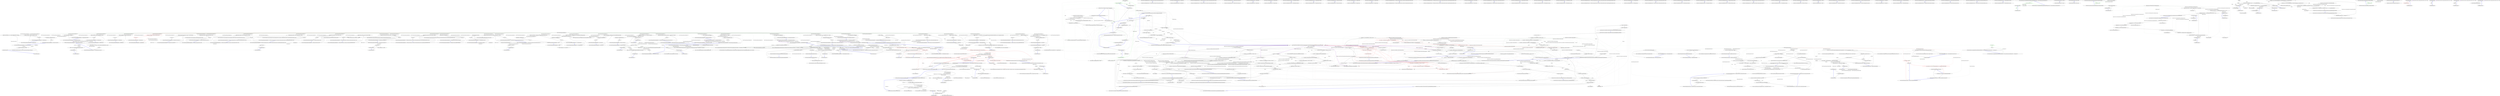 digraph  {
n227 [label="Ninject.Planning.Bindings.BindingBuilder<T>", span=""];
n228 [label="System.Type", span=""];
n229 [label="Ninject.Activation.IProvider", span=""];
n230 [label="System.Func<Ninject.Activation.IContext, T>", span=""];
n231 [label=T, span=""];
n232 [label="System.Type", span=""];
n233 [label="System.Type", span=""];
n234 [label="System.Type", span=""];
n235 [label="System.Type", span=""];
n236 [label=string, span=""];
n237 [label="System.Action<T>", span=""];
n238 [label="System.Action<Ninject.Activation.IContext, T>", span=""];
n239 [label="System.Action<T>", span=""];
n240 [label="System.Action<Ninject.Activation.IContext, T>", span=""];
n0 [cluster="Ninject.Planning.Bindings.BindingBuilder<T>.BindingBuilder(Ninject.Planning.Bindings.IBinding, Ninject.IKernel)", label="Entry Ninject.Planning.Bindings.BindingBuilder<T>.BindingBuilder(Ninject.Planning.Bindings.IBinding, Ninject.IKernel)", span="44-44"];
n1 [cluster="Ninject.Planning.Bindings.BindingBuilder<T>.BindingBuilder(Ninject.Planning.Bindings.IBinding, Ninject.IKernel)", label="Ensure.ArgumentNotNull(binding, ''binding'')", span="46-46"];
n2 [cluster="Ninject.Planning.Bindings.BindingBuilder<T>.BindingBuilder(Ninject.Planning.Bindings.IBinding, Ninject.IKernel)", label="Ensure.ArgumentNotNull(kernel, ''kernel'')", span="47-47"];
n3 [cluster="Ninject.Planning.Bindings.BindingBuilder<T>.BindingBuilder(Ninject.Planning.Bindings.IBinding, Ninject.IKernel)", label="Binding = binding", span="48-48"];
n4 [cluster="Ninject.Planning.Bindings.BindingBuilder<T>.BindingBuilder(Ninject.Planning.Bindings.IBinding, Ninject.IKernel)", label="Kernel = kernel", span="49-49"];
n6 [cluster="Ninject.Infrastructure.Ensure.ArgumentNotNull(object, string)", label="Entry Ninject.Infrastructure.Ensure.ArgumentNotNull(object, string)", span="17-17"];
n5 [cluster="Ninject.Planning.Bindings.BindingBuilder<T>.BindingBuilder(Ninject.Planning.Bindings.IBinding, Ninject.IKernel)", label="Exit Ninject.Planning.Bindings.BindingBuilder<T>.BindingBuilder(Ninject.Planning.Bindings.IBinding, Ninject.IKernel)", span="44-44"];
n7 [cluster="Ninject.Planning.Bindings.BindingBuilder<T>.ToSelf()", label="Entry Ninject.Planning.Bindings.BindingBuilder<T>.ToSelf()", span="55-55"];
n8 [cluster="Ninject.Planning.Bindings.BindingBuilder<T>.ToSelf()", label="Binding.ProviderCallback = StandardProvider.GetCreationCallback(Binding.Service)", span="57-57"];
n9 [cluster="Ninject.Planning.Bindings.BindingBuilder<T>.ToSelf()", label="Binding.Target = BindingTarget.Self", span="58-58"];
n12 [cluster="Ninject.Activation.Providers.StandardProvider.GetCreationCallback(System.Type)", label="Entry Ninject.Activation.Providers.StandardProvider.GetCreationCallback(System.Type)", span="117-117"];
n10 [cluster="Ninject.Planning.Bindings.BindingBuilder<T>.ToSelf()", label="return this;", span="60-60"];
n11 [cluster="Ninject.Planning.Bindings.BindingBuilder<T>.ToSelf()", label="Exit Ninject.Planning.Bindings.BindingBuilder<T>.ToSelf()", span="55-55"];
n13 [cluster="Ninject.Planning.Bindings.BindingBuilder<T>.To<TImplementation>()", label="Entry Ninject.Planning.Bindings.BindingBuilder<T>.To<TImplementation>()", span="67-67"];
n14 [cluster="Ninject.Planning.Bindings.BindingBuilder<T>.To<TImplementation>()", label="Binding.ProviderCallback = StandardProvider.GetCreationCallback(typeof(TImplementation))", span="70-70"];
n15 [cluster="Ninject.Planning.Bindings.BindingBuilder<T>.To<TImplementation>()", label="Binding.Target = BindingTarget.Type", span="71-71"];
n16 [cluster="Ninject.Planning.Bindings.BindingBuilder<T>.To<TImplementation>()", label="return this;", span="73-73"];
n17 [cluster="Ninject.Planning.Bindings.BindingBuilder<T>.To<TImplementation>()", label="Exit Ninject.Planning.Bindings.BindingBuilder<T>.To<TImplementation>()", span="67-67"];
n18 [cluster="Ninject.Planning.Bindings.BindingBuilder<T>.To(System.Type)", label="Entry Ninject.Planning.Bindings.BindingBuilder<T>.To(System.Type)", span="80-80"];
n19 [cluster="Ninject.Planning.Bindings.BindingBuilder<T>.To(System.Type)", label="Binding.ProviderCallback = StandardProvider.GetCreationCallback(implementation)", span="82-82"];
n20 [cluster="Ninject.Planning.Bindings.BindingBuilder<T>.To(System.Type)", label="Binding.Target = BindingTarget.Type", span="83-83"];
n21 [cluster="Ninject.Planning.Bindings.BindingBuilder<T>.To(System.Type)", label="return this;", span="85-85"];
n22 [cluster="Ninject.Planning.Bindings.BindingBuilder<T>.To(System.Type)", label="Exit Ninject.Planning.Bindings.BindingBuilder<T>.To(System.Type)", span="80-80"];
n23 [cluster="Ninject.Planning.Bindings.BindingBuilder<T>.ToProvider<TProvider>()", label="Entry Ninject.Planning.Bindings.BindingBuilder<T>.ToProvider<TProvider>()", span="93-93"];
n24 [cluster="Ninject.Planning.Bindings.BindingBuilder<T>.ToProvider<TProvider>()", label="Binding.ProviderCallback = ctx => ctx.Kernel.Get<TProvider>()", span="96-96"];
n25 [cluster="Ninject.Planning.Bindings.BindingBuilder<T>.ToProvider<TProvider>()", label="Binding.Target = BindingTarget.Provider", span="97-97"];
n29 [cluster="lambda expression", label="ctx.Kernel.Get<TProvider>()", span="96-96"];
n26 [cluster="Ninject.Planning.Bindings.BindingBuilder<T>.ToProvider<TProvider>()", label="return this;", span="99-99"];
n27 [cluster="Ninject.Planning.Bindings.BindingBuilder<T>.ToProvider<TProvider>()", label="Exit Ninject.Planning.Bindings.BindingBuilder<T>.ToProvider<TProvider>()", span="93-93"];
n28 [cluster="lambda expression", label="Entry lambda expression", span="96-96"];
n30 [cluster="lambda expression", label="Exit lambda expression", span="96-96"];
n31 [cluster="Ninject.Syntax.IResolutionRoot.Get<T>(params Ninject.Parameters.IParameter[])", label="Entry Ninject.Syntax.IResolutionRoot.Get<T>(params Ninject.Parameters.IParameter[])", span="34-34"];
n32 [cluster="Ninject.Planning.Bindings.BindingBuilder<T>.ToProvider(System.Type)", label="Entry Ninject.Planning.Bindings.BindingBuilder<T>.ToProvider(System.Type)", span="107-107"];
n33 [cluster="Ninject.Planning.Bindings.BindingBuilder<T>.ToProvider(System.Type)", label="Binding.ProviderCallback = ctx => ctx.Kernel.Get(providerType) as IProvider", span="109-109"];
n38 [cluster="lambda expression", label="ctx.Kernel.Get(providerType) as IProvider", span="109-109"];
n34 [cluster="Ninject.Planning.Bindings.BindingBuilder<T>.ToProvider(System.Type)", label="Binding.Target = BindingTarget.Provider", span="110-110"];
n35 [cluster="Ninject.Planning.Bindings.BindingBuilder<T>.ToProvider(System.Type)", label="return this;", span="112-112"];
n36 [cluster="Ninject.Planning.Bindings.BindingBuilder<T>.ToProvider(System.Type)", label="Exit Ninject.Planning.Bindings.BindingBuilder<T>.ToProvider(System.Type)", span="107-107"];
n37 [cluster="lambda expression", label="Entry lambda expression", span="109-109"];
n39 [cluster="lambda expression", label="Exit lambda expression", span="109-109"];
n40 [cluster="Ninject.Syntax.IResolutionRoot.Get(System.Type, params Ninject.Parameters.IParameter[])", label="Entry Ninject.Syntax.IResolutionRoot.Get(System.Type, params Ninject.Parameters.IParameter[])", span="148-148"];
n41 [cluster="Ninject.Planning.Bindings.BindingBuilder<T>.ToProvider(Ninject.Activation.IProvider)", label="Entry Ninject.Planning.Bindings.BindingBuilder<T>.ToProvider(Ninject.Activation.IProvider)", span="119-119"];
n42 [cluster="Ninject.Planning.Bindings.BindingBuilder<T>.ToProvider(Ninject.Activation.IProvider)", label="Binding.ProviderCallback = ctx => provider", span="121-121"];
n47 [cluster="lambda expression", label=provider, span="121-121"];
n43 [cluster="Ninject.Planning.Bindings.BindingBuilder<T>.ToProvider(Ninject.Activation.IProvider)", label="Binding.Target = BindingTarget.Provider", span="122-122"];
n44 [cluster="Ninject.Planning.Bindings.BindingBuilder<T>.ToProvider(Ninject.Activation.IProvider)", label="return this;", span="124-124"];
n45 [cluster="Ninject.Planning.Bindings.BindingBuilder<T>.ToProvider(Ninject.Activation.IProvider)", label="Exit Ninject.Planning.Bindings.BindingBuilder<T>.ToProvider(Ninject.Activation.IProvider)", span="119-119"];
n46 [cluster="lambda expression", label="Entry lambda expression", span="121-121"];
n48 [cluster="lambda expression", label="Exit lambda expression", span="121-121"];
n49 [cluster="Ninject.Planning.Bindings.BindingBuilder<T>.ToMethod(System.Func<Ninject.Activation.IContext, T>)", label="Entry Ninject.Planning.Bindings.BindingBuilder<T>.ToMethod(System.Func<Ninject.Activation.IContext, T>)", span="131-131"];
n50 [cluster="Ninject.Planning.Bindings.BindingBuilder<T>.ToMethod(System.Func<Ninject.Activation.IContext, T>)", label="Binding.ProviderCallback = ctx => new CallbackProvider<T>(method)", span="133-133"];
n55 [cluster="lambda expression", label="new CallbackProvider<T>(method)", span="133-133"];
n51 [cluster="Ninject.Planning.Bindings.BindingBuilder<T>.ToMethod(System.Func<Ninject.Activation.IContext, T>)", label="Binding.Target = BindingTarget.Method", span="134-134"];
n52 [cluster="Ninject.Planning.Bindings.BindingBuilder<T>.ToMethod(System.Func<Ninject.Activation.IContext, T>)", label="return this;", span="136-136"];
n53 [cluster="Ninject.Planning.Bindings.BindingBuilder<T>.ToMethod(System.Func<Ninject.Activation.IContext, T>)", label="Exit Ninject.Planning.Bindings.BindingBuilder<T>.ToMethod(System.Func<Ninject.Activation.IContext, T>)", span="131-131"];
n54 [cluster="lambda expression", label="Entry lambda expression", span="133-133"];
n56 [cluster="lambda expression", label="Exit lambda expression", span="133-133"];
n57 [cluster="Ninject.Activation.Providers.CallbackProvider<T>.CallbackProvider(System.Func<Ninject.Activation.IContext, T>)", label="Entry Ninject.Activation.Providers.CallbackProvider<T>.CallbackProvider(System.Func<Ninject.Activation.IContext, T>)", span="31-31"];
n58 [cluster="Ninject.Planning.Bindings.BindingBuilder<T>.ToConstant(T)", label="Entry Ninject.Planning.Bindings.BindingBuilder<T>.ToConstant(T)", span="143-143"];
n59 [cluster="Ninject.Planning.Bindings.BindingBuilder<T>.ToConstant(T)", label="Binding.ProviderCallback = ctx => new ConstantProvider<T>(value)", span="145-145"];
n64 [cluster="lambda expression", label="new ConstantProvider<T>(value)", span="145-145"];
n60 [cluster="Ninject.Planning.Bindings.BindingBuilder<T>.ToConstant(T)", label="Binding.Target = BindingTarget.Constant", span="146-146"];
n61 [cluster="Ninject.Planning.Bindings.BindingBuilder<T>.ToConstant(T)", label="return this;", span="148-148"];
n62 [cluster="Ninject.Planning.Bindings.BindingBuilder<T>.ToConstant(T)", label="Exit Ninject.Planning.Bindings.BindingBuilder<T>.ToConstant(T)", span="143-143"];
n63 [cluster="lambda expression", label="Entry lambda expression", span="145-145"];
n65 [cluster="lambda expression", label="Exit lambda expression", span="145-145"];
n66 [cluster="Ninject.Activation.Providers.ConstantProvider<T>.ConstantProvider(T)", label="Entry Ninject.Activation.Providers.ConstantProvider<T>.ConstantProvider(T)", span="31-31"];
n67 [cluster="Ninject.Planning.Bindings.BindingBuilder<T>.When(System.Func<Ninject.Activation.IRequest, bool>)", label="Entry Ninject.Planning.Bindings.BindingBuilder<T>.When(System.Func<Ninject.Activation.IRequest, bool>)", span="155-155"];
n68 [cluster="Ninject.Planning.Bindings.BindingBuilder<T>.When(System.Func<Ninject.Activation.IRequest, bool>)", label="Binding.Condition = condition", span="157-157"];
n69 [cluster="Ninject.Planning.Bindings.BindingBuilder<T>.When(System.Func<Ninject.Activation.IRequest, bool>)", label="return this;", span="158-158"];
n70 [cluster="Ninject.Planning.Bindings.BindingBuilder<T>.When(System.Func<Ninject.Activation.IRequest, bool>)", label="Exit Ninject.Planning.Bindings.BindingBuilder<T>.When(System.Func<Ninject.Activation.IRequest, bool>)", span="155-155"];
n71 [cluster="Ninject.Planning.Bindings.BindingBuilder<T>.WhenInjectedInto<TParent>()", label="Entry Ninject.Planning.Bindings.BindingBuilder<T>.WhenInjectedInto<TParent>()", span="165-165"];
n72 [cluster="Ninject.Planning.Bindings.BindingBuilder<T>.WhenInjectedInto<TParent>()", label="return WhenInjectedInto(typeof(TParent));", span="167-167"];
n73 [cluster="Ninject.Planning.Bindings.BindingBuilder<T>.WhenInjectedInto<TParent>()", label="Exit Ninject.Planning.Bindings.BindingBuilder<T>.WhenInjectedInto<TParent>()", span="165-165"];
n74 [cluster="Ninject.Planning.Bindings.BindingBuilder<T>.WhenInjectedInto(System.Type)", label="Entry Ninject.Planning.Bindings.BindingBuilder<T>.WhenInjectedInto(System.Type)", span="174-174"];
n75 [cluster="Ninject.Planning.Bindings.BindingBuilder<T>.WhenInjectedInto(System.Type)", label="Binding.Condition = r => r.Target != null && r.Target.Member.ReflectedType == parent", span="176-176"];
n79 [cluster="lambda expression", label="r.Target != null && r.Target.Member.ReflectedType == parent", span="176-176"];
n76 [cluster="Ninject.Planning.Bindings.BindingBuilder<T>.WhenInjectedInto(System.Type)", label="return this;", span="177-177"];
n77 [cluster="Ninject.Planning.Bindings.BindingBuilder<T>.WhenInjectedInto(System.Type)", label="Exit Ninject.Planning.Bindings.BindingBuilder<T>.WhenInjectedInto(System.Type)", span="174-174"];
n78 [cluster="lambda expression", label="Entry lambda expression", span="176-176"];
n80 [cluster="lambda expression", label="Exit lambda expression", span="176-176"];
n81 [cluster="Ninject.Planning.Bindings.BindingBuilder<T>.WhenClassHas<TAttribute>()", label="Entry Ninject.Planning.Bindings.BindingBuilder<T>.WhenClassHas<TAttribute>()", span="185-185"];
n82 [cluster="Ninject.Planning.Bindings.BindingBuilder<T>.WhenClassHas<TAttribute>()", label="return WhenClassHas(typeof(TAttribute));", span="187-187"];
n83 [cluster="Ninject.Planning.Bindings.BindingBuilder<T>.WhenClassHas<TAttribute>()", label="Exit Ninject.Planning.Bindings.BindingBuilder<T>.WhenClassHas<TAttribute>()", span="185-185"];
n84 [cluster="Ninject.Planning.Bindings.BindingBuilder<T>.WhenClassHas(System.Type)", label="Entry Ninject.Planning.Bindings.BindingBuilder<T>.WhenClassHas(System.Type)", span="215-215"];
n85 [cluster="Ninject.Planning.Bindings.BindingBuilder<T>.WhenMemberHas<TAttribute>()", label="Entry Ninject.Planning.Bindings.BindingBuilder<T>.WhenMemberHas<TAttribute>()", span="195-195"];
n86 [cluster="Ninject.Planning.Bindings.BindingBuilder<T>.WhenMemberHas<TAttribute>()", label="return WhenMemberHas(typeof(TAttribute));", span="197-197"];
n87 [cluster="Ninject.Planning.Bindings.BindingBuilder<T>.WhenMemberHas<TAttribute>()", label="Exit Ninject.Planning.Bindings.BindingBuilder<T>.WhenMemberHas<TAttribute>()", span="195-195"];
n88 [cluster="Ninject.Planning.Bindings.BindingBuilder<T>.WhenMemberHas(System.Type)", label="Entry Ninject.Planning.Bindings.BindingBuilder<T>.WhenMemberHas(System.Type)", span="230-230"];
n89 [cluster="Ninject.Planning.Bindings.BindingBuilder<T>.WhenTargetHas<TAttribute>()", label="Entry Ninject.Planning.Bindings.BindingBuilder<T>.WhenTargetHas<TAttribute>()", span="205-205"];
n90 [cluster="Ninject.Planning.Bindings.BindingBuilder<T>.WhenTargetHas<TAttribute>()", label="return WhenTargetHas(typeof(TAttribute));", span="207-207"];
n91 [cluster="Ninject.Planning.Bindings.BindingBuilder<T>.WhenTargetHas<TAttribute>()", label="Exit Ninject.Planning.Bindings.BindingBuilder<T>.WhenTargetHas<TAttribute>()", span="205-205"];
n92 [cluster="Ninject.Planning.Bindings.BindingBuilder<T>.WhenTargetHas(System.Type)", label="Entry Ninject.Planning.Bindings.BindingBuilder<T>.WhenTargetHas(System.Type)", span="245-245"];
n93 [cluster="Ninject.Planning.Bindings.BindingBuilder<T>.WhenClassHas(System.Type)", label="!typeof(Attribute).IsAssignableFrom(attributeType)", span="217-217"];
n94 [cluster="Ninject.Planning.Bindings.BindingBuilder<T>.WhenClassHas(System.Type)", label="throw new InvalidOperationException(ExceptionFormatter.InvalidAttributeTypeUsedInBindingCondition(Binding, ''WhenClassHas'', attributeType));", span="218-218"];
n95 [cluster="Ninject.Planning.Bindings.BindingBuilder<T>.WhenClassHas(System.Type)", label="Binding.Condition = r => r.Target != null && r.Target.Member.ReflectedType.HasAttribute(attributeType)", span="220-220"];
n102 [cluster="lambda expression", label="r.Target != null && r.Target.Member.ReflectedType.HasAttribute(attributeType)", span="220-220"];
n98 [cluster="System.Type.IsAssignableFrom(System.Type)", label="Entry System.Type.IsAssignableFrom(System.Type)", span="0-0"];
n96 [cluster="Ninject.Planning.Bindings.BindingBuilder<T>.WhenClassHas(System.Type)", label="return this;", span="222-222"];
n97 [cluster="Ninject.Planning.Bindings.BindingBuilder<T>.WhenClassHas(System.Type)", label="Exit Ninject.Planning.Bindings.BindingBuilder<T>.WhenClassHas(System.Type)", span="215-215"];
n99 [cluster="System.InvalidOperationException.InvalidOperationException(string)", label="Entry System.InvalidOperationException.InvalidOperationException(string)", span="0-0"];
n100 [cluster="Ninject.Infrastructure.Introspection.ExceptionFormatter.InvalidAttributeTypeUsedInBindingCondition(Ninject.Planning.Bindings.IBinding, string, System.Type)", label="Entry Ninject.Infrastructure.Introspection.ExceptionFormatter.InvalidAttributeTypeUsedInBindingCondition(Ninject.Planning.Bindings.IBinding, string, System.Type)", span="169-169"];
n101 [cluster="lambda expression", label="Entry lambda expression", span="220-220"];
n103 [cluster="lambda expression", label="Exit lambda expression", span="220-220"];
n104 [cluster="System.Reflection.MemberInfo.HasAttribute(System.Type)", label="Entry System.Reflection.MemberInfo.HasAttribute(System.Type)", span="44-44"];
n105 [cluster="Ninject.Planning.Bindings.BindingBuilder<T>.WhenMemberHas(System.Type)", label="!typeof(Attribute).IsAssignableFrom(attributeType)", span="232-232"];
n106 [cluster="Ninject.Planning.Bindings.BindingBuilder<T>.WhenMemberHas(System.Type)", label="throw new InvalidOperationException(ExceptionFormatter.InvalidAttributeTypeUsedInBindingCondition(Binding, ''WhenMemberHas'', attributeType));", span="233-233"];
n107 [cluster="Ninject.Planning.Bindings.BindingBuilder<T>.WhenMemberHas(System.Type)", label="Binding.Condition = r => r.Target != null && r.Target.Member.HasAttribute(attributeType)", span="235-235"];
n111 [cluster="lambda expression", label="r.Target != null && r.Target.Member.HasAttribute(attributeType)", span="235-235"];
n108 [cluster="Ninject.Planning.Bindings.BindingBuilder<T>.WhenMemberHas(System.Type)", label="return this;", span="237-237"];
n109 [cluster="Ninject.Planning.Bindings.BindingBuilder<T>.WhenMemberHas(System.Type)", label="Exit Ninject.Planning.Bindings.BindingBuilder<T>.WhenMemberHas(System.Type)", span="230-230"];
n110 [cluster="lambda expression", label="Entry lambda expression", span="235-235"];
n112 [cluster="lambda expression", label="Exit lambda expression", span="235-235"];
n113 [cluster="Ninject.Planning.Bindings.BindingBuilder<T>.WhenTargetHas(System.Type)", label="!typeof(Attribute).IsAssignableFrom(attributeType)", span="247-247"];
n114 [cluster="Ninject.Planning.Bindings.BindingBuilder<T>.WhenTargetHas(System.Type)", label="throw new InvalidOperationException(ExceptionFormatter.InvalidAttributeTypeUsedInBindingCondition(Binding, ''WhenTargetHas'', attributeType));", span="248-248"];
n115 [cluster="Ninject.Planning.Bindings.BindingBuilder<T>.WhenTargetHas(System.Type)", label="this.Binding.Condition = r => r.Target != null && r.Target.HasAttribute(attributeType)", span="250-250"];
n119 [cluster="lambda expression", label="r.Target != null && r.Target.HasAttribute(attributeType)", span="250-250"];
n116 [cluster="Ninject.Planning.Bindings.BindingBuilder<T>.WhenTargetHas(System.Type)", label="return this;", span="252-252"];
n117 [cluster="Ninject.Planning.Bindings.BindingBuilder<T>.WhenTargetHas(System.Type)", label="Exit Ninject.Planning.Bindings.BindingBuilder<T>.WhenTargetHas(System.Type)", span="245-245"];
n118 [cluster="lambda expression", label="Entry lambda expression", span="250-250"];
n120 [cluster="lambda expression", label="Exit lambda expression", span="250-250"];
n121 [cluster="System.Reflection.ICustomAttributeProvider.HasAttribute(System.Type)", label="Entry System.Reflection.ICustomAttributeProvider.HasAttribute(System.Type)", span="17-17"];
n122 [cluster="Ninject.Planning.Bindings.BindingBuilder<T>.WhenParentNamed(string)", label="Entry Ninject.Planning.Bindings.BindingBuilder<T>.WhenParentNamed(string)", span="260-260"];
n123 [cluster="Ninject.Planning.Bindings.BindingBuilder<T>.WhenParentNamed(string)", label="String.Intern(name)", span="262-262"];
n124 [cluster="Ninject.Planning.Bindings.BindingBuilder<T>.WhenParentNamed(string)", label="Binding.Condition = r => r.ParentContext != null && string.Equals(r.ParentContext.Binding.Metadata.Name, name, StringComparison.Ordinal)", span="263-263"];
n129 [cluster="lambda expression", label="r.ParentContext != null && string.Equals(r.ParentContext.Binding.Metadata.Name, name, StringComparison.Ordinal)", span="263-263"];
n127 [cluster="string.Intern(string)", label="Entry string.Intern(string)", span="0-0"];
n125 [cluster="Ninject.Planning.Bindings.BindingBuilder<T>.WhenParentNamed(string)", label="return this;", span="264-264"];
n126 [cluster="Ninject.Planning.Bindings.BindingBuilder<T>.WhenParentNamed(string)", label="Exit Ninject.Planning.Bindings.BindingBuilder<T>.WhenParentNamed(string)", span="260-260"];
n128 [cluster="lambda expression", label="Entry lambda expression", span="263-263"];
n130 [cluster="lambda expression", label="Exit lambda expression", span="263-263"];
n131 [cluster="string.Equals(string, string, System.StringComparison)", label="Entry string.Equals(string, string, System.StringComparison)", span="0-0"];
n132 [cluster="Ninject.Planning.Bindings.BindingBuilder<T>.Named(string)", label="Entry Ninject.Planning.Bindings.BindingBuilder<T>.Named(string)", span="272-272"];
n133 [cluster="Ninject.Planning.Bindings.BindingBuilder<T>.Named(string)", label="String.Intern(name)", span="274-274"];
n134 [cluster="Ninject.Planning.Bindings.BindingBuilder<T>.Named(string)", label="Binding.Metadata.Name = name", span="275-275"];
n135 [cluster="Ninject.Planning.Bindings.BindingBuilder<T>.Named(string)", label="return this;", span="276-276"];
n136 [cluster="Ninject.Planning.Bindings.BindingBuilder<T>.Named(string)", label="Exit Ninject.Planning.Bindings.BindingBuilder<T>.Named(string)", span="272-272"];
n137 [cluster="Ninject.Planning.Bindings.BindingBuilder<T>.InSingletonScope()", label="Entry Ninject.Planning.Bindings.BindingBuilder<T>.InSingletonScope()", span="283-283"];
n138 [cluster="Ninject.Planning.Bindings.BindingBuilder<T>.InSingletonScope()", label="Binding.ScopeCallback = StandardScopeCallbacks.Singleton", span="285-285"];
n139 [cluster="Ninject.Planning.Bindings.BindingBuilder<T>.InSingletonScope()", label="return this;", span="286-286"];
n140 [cluster="Ninject.Planning.Bindings.BindingBuilder<T>.InSingletonScope()", label="Exit Ninject.Planning.Bindings.BindingBuilder<T>.InSingletonScope()", span="283-283"];
n141 [cluster="Ninject.Planning.Bindings.BindingBuilder<T>.InTransientScope()", label="Entry Ninject.Planning.Bindings.BindingBuilder<T>.InTransientScope()", span="293-293"];
n142 [cluster="Ninject.Planning.Bindings.BindingBuilder<T>.InTransientScope()", label="Binding.ScopeCallback = StandardScopeCallbacks.Transient", span="295-295"];
n143 [cluster="Ninject.Planning.Bindings.BindingBuilder<T>.InTransientScope()", label="return this;", span="296-296"];
n144 [cluster="Ninject.Planning.Bindings.BindingBuilder<T>.InTransientScope()", label="Exit Ninject.Planning.Bindings.BindingBuilder<T>.InTransientScope()", span="293-293"];
n145 [cluster="Ninject.Planning.Bindings.BindingBuilder<T>.InThreadScope()", label="Entry Ninject.Planning.Bindings.BindingBuilder<T>.InThreadScope()", span="302-302"];
n146 [cluster="Ninject.Planning.Bindings.BindingBuilder<T>.InThreadScope()", label="Binding.ScopeCallback = StandardScopeCallbacks.Thread", span="304-304"];
n147 [cluster="Ninject.Planning.Bindings.BindingBuilder<T>.InThreadScope()", label="return this;", span="305-305"];
n148 [cluster="Ninject.Planning.Bindings.BindingBuilder<T>.InThreadScope()", label="Exit Ninject.Planning.Bindings.BindingBuilder<T>.InThreadScope()", span="302-302"];
n149 [cluster="Ninject.Planning.Bindings.BindingBuilder<T>.InRequestScope()", label="Entry Ninject.Planning.Bindings.BindingBuilder<T>.InRequestScope()", span="313-313"];
n150 [cluster="Ninject.Planning.Bindings.BindingBuilder<T>.InRequestScope()", color=red, community=0, label="22: Binding.ScopeCallback = StandardScopeCallbacks.Request", span="315-315"];
n151 [cluster="Ninject.Planning.Bindings.BindingBuilder<T>.InRequestScope()", color=red, community=0, label="34: return this;", span="316-316"];
n152 [cluster="Ninject.Planning.Bindings.BindingBuilder<T>.InRequestScope()", label="Exit Ninject.Planning.Bindings.BindingBuilder<T>.InRequestScope()", span="313-313"];
n153 [cluster="Ninject.Planning.Bindings.BindingBuilder<T>.InScope(System.Func<Ninject.Activation.IContext, object>)", label="Entry Ninject.Planning.Bindings.BindingBuilder<T>.InScope(System.Func<Ninject.Activation.IContext, object>)", span="325-325"];
n154 [cluster="Ninject.Planning.Bindings.BindingBuilder<T>.InScope(System.Func<Ninject.Activation.IContext, object>)", label="Binding.ScopeCallback = scope", span="327-327"];
n155 [cluster="Ninject.Planning.Bindings.BindingBuilder<T>.InScope(System.Func<Ninject.Activation.IContext, object>)", label="return this;", span="328-328"];
n156 [cluster="Ninject.Planning.Bindings.BindingBuilder<T>.InScope(System.Func<Ninject.Activation.IContext, object>)", label="Exit Ninject.Planning.Bindings.BindingBuilder<T>.InScope(System.Func<Ninject.Activation.IContext, object>)", span="325-325"];
n157 [cluster="Ninject.Planning.Bindings.BindingBuilder<T>.WithConstructorArgument(string, object)", label="Entry Ninject.Planning.Bindings.BindingBuilder<T>.WithConstructorArgument(string, object)", span="336-336"];
n158 [cluster="Ninject.Planning.Bindings.BindingBuilder<T>.WithConstructorArgument(string, object)", label="Binding.Parameters.Add(new ConstructorArgument(name, value))", span="338-338"];
n159 [cluster="Ninject.Planning.Bindings.BindingBuilder<T>.WithConstructorArgument(string, object)", label="return this;", span="339-339"];
n161 [cluster="Ninject.Parameters.ConstructorArgument.ConstructorArgument(string, object)", label="Entry Ninject.Parameters.ConstructorArgument.ConstructorArgument(string, object)", span="28-28"];
n162 [cluster="System.Collections.Generic.ICollection<T>.Add(T)", label="Entry System.Collections.Generic.ICollection<T>.Add(T)", span="0-0"];
n160 [cluster="Ninject.Planning.Bindings.BindingBuilder<T>.WithConstructorArgument(string, object)", label="Exit Ninject.Planning.Bindings.BindingBuilder<T>.WithConstructorArgument(string, object)", span="336-336"];
n163 [cluster="Ninject.Planning.Bindings.BindingBuilder<T>.WithConstructorArgument(string, System.Func<Ninject.Activation.IContext, object>)", label="Entry Ninject.Planning.Bindings.BindingBuilder<T>.WithConstructorArgument(string, System.Func<Ninject.Activation.IContext, object>)", span="347-347"];
n164 [cluster="Ninject.Planning.Bindings.BindingBuilder<T>.WithConstructorArgument(string, System.Func<Ninject.Activation.IContext, object>)", label="Binding.Parameters.Add(new ConstructorArgument(name, callback))", span="349-349"];
n165 [cluster="Ninject.Planning.Bindings.BindingBuilder<T>.WithConstructorArgument(string, System.Func<Ninject.Activation.IContext, object>)", label="return this;", span="350-350"];
n167 [cluster="Ninject.Parameters.ConstructorArgument.ConstructorArgument(string, System.Func<Ninject.Activation.IContext, object>)", label="Entry Ninject.Parameters.ConstructorArgument.ConstructorArgument(string, System.Func<Ninject.Activation.IContext, object>)", span="35-35"];
n166 [cluster="Ninject.Planning.Bindings.BindingBuilder<T>.WithConstructorArgument(string, System.Func<Ninject.Activation.IContext, object>)", label="Exit Ninject.Planning.Bindings.BindingBuilder<T>.WithConstructorArgument(string, System.Func<Ninject.Activation.IContext, object>)", span="347-347"];
n168 [cluster="Ninject.Planning.Bindings.BindingBuilder<T>.WithConstructorArgument(string, System.Func<Ninject.Activation.IContext, Ninject.Planning.Targets.ITarget, object>)", label="Entry Ninject.Planning.Bindings.BindingBuilder<T>.WithConstructorArgument(string, System.Func<Ninject.Activation.IContext, Ninject.Planning.Targets.ITarget, object>)", span="358-358"];
n169 [cluster="Ninject.Planning.Bindings.BindingBuilder<T>.WithConstructorArgument(string, System.Func<Ninject.Activation.IContext, Ninject.Planning.Targets.ITarget, object>)", label="Binding.Parameters.Add(new ConstructorArgument(name, callback))", span="360-360"];
n170 [cluster="Ninject.Planning.Bindings.BindingBuilder<T>.WithConstructorArgument(string, System.Func<Ninject.Activation.IContext, Ninject.Planning.Targets.ITarget, object>)", label="return this;", span="361-361"];
n172 [cluster="Ninject.Parameters.ConstructorArgument.ConstructorArgument(string, System.Func<Ninject.Activation.IContext, Ninject.Planning.Targets.ITarget, object>)", label="Entry Ninject.Parameters.ConstructorArgument.ConstructorArgument(string, System.Func<Ninject.Activation.IContext, Ninject.Planning.Targets.ITarget, object>)", span="42-42"];
n171 [cluster="Ninject.Planning.Bindings.BindingBuilder<T>.WithConstructorArgument(string, System.Func<Ninject.Activation.IContext, Ninject.Planning.Targets.ITarget, object>)", label="Exit Ninject.Planning.Bindings.BindingBuilder<T>.WithConstructorArgument(string, System.Func<Ninject.Activation.IContext, Ninject.Planning.Targets.ITarget, object>)", span="358-358"];
n173 [cluster="Ninject.Planning.Bindings.BindingBuilder<T>.WithPropertyValue(string, object)", label="Entry Ninject.Planning.Bindings.BindingBuilder<T>.WithPropertyValue(string, object)", span="369-369"];
n174 [cluster="Ninject.Planning.Bindings.BindingBuilder<T>.WithPropertyValue(string, object)", label="Binding.Parameters.Add(new PropertyValue(name, value))", span="371-371"];
n175 [cluster="Ninject.Planning.Bindings.BindingBuilder<T>.WithPropertyValue(string, object)", label="return this;", span="372-372"];
n177 [cluster="Ninject.Parameters.PropertyValue.PropertyValue(string, object)", label="Entry Ninject.Parameters.PropertyValue.PropertyValue(string, object)", span="28-28"];
n176 [cluster="Ninject.Planning.Bindings.BindingBuilder<T>.WithPropertyValue(string, object)", label="Exit Ninject.Planning.Bindings.BindingBuilder<T>.WithPropertyValue(string, object)", span="369-369"];
n178 [cluster="Ninject.Planning.Bindings.BindingBuilder<T>.WithPropertyValue(string, System.Func<Ninject.Activation.IContext, object>)", label="Entry Ninject.Planning.Bindings.BindingBuilder<T>.WithPropertyValue(string, System.Func<Ninject.Activation.IContext, object>)", span="380-380"];
n179 [cluster="Ninject.Planning.Bindings.BindingBuilder<T>.WithPropertyValue(string, System.Func<Ninject.Activation.IContext, object>)", label="Binding.Parameters.Add(new PropertyValue(name, callback))", span="382-382"];
n180 [cluster="Ninject.Planning.Bindings.BindingBuilder<T>.WithPropertyValue(string, System.Func<Ninject.Activation.IContext, object>)", label="return this;", span="383-383"];
n182 [cluster="Ninject.Parameters.PropertyValue.PropertyValue(string, System.Func<Ninject.Activation.IContext, object>)", label="Entry Ninject.Parameters.PropertyValue.PropertyValue(string, System.Func<Ninject.Activation.IContext, object>)", span="35-35"];
n181 [cluster="Ninject.Planning.Bindings.BindingBuilder<T>.WithPropertyValue(string, System.Func<Ninject.Activation.IContext, object>)", label="Exit Ninject.Planning.Bindings.BindingBuilder<T>.WithPropertyValue(string, System.Func<Ninject.Activation.IContext, object>)", span="380-380"];
n183 [cluster="Ninject.Planning.Bindings.BindingBuilder<T>.WithPropertyValue(string, System.Func<Ninject.Activation.IContext, Ninject.Planning.Targets.ITarget, object>)", label="Entry Ninject.Planning.Bindings.BindingBuilder<T>.WithPropertyValue(string, System.Func<Ninject.Activation.IContext, Ninject.Planning.Targets.ITarget, object>)", span="391-391"];
n184 [cluster="Ninject.Planning.Bindings.BindingBuilder<T>.WithPropertyValue(string, System.Func<Ninject.Activation.IContext, Ninject.Planning.Targets.ITarget, object>)", label="Binding.Parameters.Add(new PropertyValue(name, callback))", span="393-393"];
n185 [cluster="Ninject.Planning.Bindings.BindingBuilder<T>.WithPropertyValue(string, System.Func<Ninject.Activation.IContext, Ninject.Planning.Targets.ITarget, object>)", label="return this;", span="394-394"];
n187 [cluster="Ninject.Parameters.PropertyValue.PropertyValue(string, System.Func<Ninject.Activation.IContext, Ninject.Planning.Targets.ITarget, object>)", label="Entry Ninject.Parameters.PropertyValue.PropertyValue(string, System.Func<Ninject.Activation.IContext, Ninject.Planning.Targets.ITarget, object>)", span="42-42"];
n186 [cluster="Ninject.Planning.Bindings.BindingBuilder<T>.WithPropertyValue(string, System.Func<Ninject.Activation.IContext, Ninject.Planning.Targets.ITarget, object>)", label="Exit Ninject.Planning.Bindings.BindingBuilder<T>.WithPropertyValue(string, System.Func<Ninject.Activation.IContext, Ninject.Planning.Targets.ITarget, object>)", span="391-391"];
n188 [cluster="Ninject.Planning.Bindings.BindingBuilder<T>.WithParameter(Ninject.Parameters.IParameter)", label="Entry Ninject.Planning.Bindings.BindingBuilder<T>.WithParameter(Ninject.Parameters.IParameter)", span="401-401"];
n189 [cluster="Ninject.Planning.Bindings.BindingBuilder<T>.WithParameter(Ninject.Parameters.IParameter)", label="Binding.Parameters.Add(parameter)", span="403-403"];
n190 [cluster="Ninject.Planning.Bindings.BindingBuilder<T>.WithParameter(Ninject.Parameters.IParameter)", label="return this;", span="404-404"];
n191 [cluster="Ninject.Planning.Bindings.BindingBuilder<T>.WithParameter(Ninject.Parameters.IParameter)", label="Exit Ninject.Planning.Bindings.BindingBuilder<T>.WithParameter(Ninject.Parameters.IParameter)", span="401-401"];
n192 [cluster="Ninject.Planning.Bindings.BindingBuilder<T>.WithMetadata(string, object)", label="Entry Ninject.Planning.Bindings.BindingBuilder<T>.WithMetadata(string, object)", span="412-412"];
n193 [cluster="Ninject.Planning.Bindings.BindingBuilder<T>.WithMetadata(string, object)", label="Binding.Metadata.Set(key, value)", span="414-414"];
n194 [cluster="Ninject.Planning.Bindings.BindingBuilder<T>.WithMetadata(string, object)", label="return this;", span="415-415"];
n196 [cluster="Ninject.Planning.Bindings.IBindingMetadata.Set(string, object)", label="Entry Ninject.Planning.Bindings.IBindingMetadata.Set(string, object)", span="54-54"];
n195 [cluster="Ninject.Planning.Bindings.BindingBuilder<T>.WithMetadata(string, object)", label="Exit Ninject.Planning.Bindings.BindingBuilder<T>.WithMetadata(string, object)", span="412-412"];
n197 [cluster="Ninject.Planning.Bindings.BindingBuilder<T>.OnActivation(System.Action<T>)", label="Entry Ninject.Planning.Bindings.BindingBuilder<T>.OnActivation(System.Action<T>)", span="422-422"];
n198 [cluster="Ninject.Planning.Bindings.BindingBuilder<T>.OnActivation(System.Action<T>)", label="Binding.ActivationActions.Add((context, instance) => action((T)instance))", span="424-424"];
n202 [cluster="lambda expression", label="action((T)instance)", span="424-424"];
n199 [cluster="Ninject.Planning.Bindings.BindingBuilder<T>.OnActivation(System.Action<T>)", label="return this;", span="425-425"];
n201 [cluster="lambda expression", label="Entry lambda expression", span="424-424"];
n200 [cluster="Ninject.Planning.Bindings.BindingBuilder<T>.OnActivation(System.Action<T>)", label="Exit Ninject.Planning.Bindings.BindingBuilder<T>.OnActivation(System.Action<T>)", span="422-422"];
n203 [cluster="lambda expression", label="Exit lambda expression", span="424-424"];
n204 [cluster="System.Action<T>.Invoke(T)", label="Entry System.Action<T>.Invoke(T)", span="0-0"];
n205 [cluster="Ninject.Planning.Bindings.BindingBuilder<T>.OnActivation(System.Action<Ninject.Activation.IContext, T>)", label="Entry Ninject.Planning.Bindings.BindingBuilder<T>.OnActivation(System.Action<Ninject.Activation.IContext, T>)", span="432-432"];
n206 [cluster="Ninject.Planning.Bindings.BindingBuilder<T>.OnActivation(System.Action<Ninject.Activation.IContext, T>)", label="Binding.ActivationActions.Add((context, instance) => action(context, (T)instance))", span="434-434"];
n210 [cluster="lambda expression", label="action(context, (T)instance)", span="434-434"];
n207 [cluster="Ninject.Planning.Bindings.BindingBuilder<T>.OnActivation(System.Action<Ninject.Activation.IContext, T>)", label="return this;", span="435-435"];
n209 [cluster="lambda expression", label="Entry lambda expression", span="434-434"];
n208 [cluster="Ninject.Planning.Bindings.BindingBuilder<T>.OnActivation(System.Action<Ninject.Activation.IContext, T>)", label="Exit Ninject.Planning.Bindings.BindingBuilder<T>.OnActivation(System.Action<Ninject.Activation.IContext, T>)", span="432-432"];
n211 [cluster="lambda expression", label="Exit lambda expression", span="434-434"];
n212 [cluster="System.Action<T1, T2>.Invoke(T1, T2)", label="Entry System.Action<T1, T2>.Invoke(T1, T2)", span="0-0"];
n213 [cluster="Ninject.Planning.Bindings.BindingBuilder<T>.OnDeactivation(System.Action<T>)", label="Entry Ninject.Planning.Bindings.BindingBuilder<T>.OnDeactivation(System.Action<T>)", span="442-442"];
n214 [cluster="Ninject.Planning.Bindings.BindingBuilder<T>.OnDeactivation(System.Action<T>)", label="Binding.DeactivationActions.Add((context, instance) => action((T)instance))", span="444-444"];
n218 [cluster="lambda expression", label="action((T)instance)", span="444-444"];
n215 [cluster="Ninject.Planning.Bindings.BindingBuilder<T>.OnDeactivation(System.Action<T>)", label="return this;", span="445-445"];
n217 [cluster="lambda expression", label="Entry lambda expression", span="444-444"];
n216 [cluster="Ninject.Planning.Bindings.BindingBuilder<T>.OnDeactivation(System.Action<T>)", label="Exit Ninject.Planning.Bindings.BindingBuilder<T>.OnDeactivation(System.Action<T>)", span="442-442"];
n219 [cluster="lambda expression", label="Exit lambda expression", span="444-444"];
n220 [cluster="Ninject.Planning.Bindings.BindingBuilder<T>.OnDeactivation(System.Action<Ninject.Activation.IContext, T>)", label="Entry Ninject.Planning.Bindings.BindingBuilder<T>.OnDeactivation(System.Action<Ninject.Activation.IContext, T>)", span="452-452"];
n221 [cluster="Ninject.Planning.Bindings.BindingBuilder<T>.OnDeactivation(System.Action<Ninject.Activation.IContext, T>)", label="Binding.DeactivationActions.Add((context, instance) => action(context, (T)instance))", span="454-454"];
n225 [cluster="lambda expression", label="action(context, (T)instance)", span="454-454"];
n222 [cluster="Ninject.Planning.Bindings.BindingBuilder<T>.OnDeactivation(System.Action<Ninject.Activation.IContext, T>)", label="return this;", span="455-455"];
n224 [cluster="lambda expression", label="Entry lambda expression", span="454-454"];
n223 [cluster="Ninject.Planning.Bindings.BindingBuilder<T>.OnDeactivation(System.Action<Ninject.Activation.IContext, T>)", label="Exit Ninject.Planning.Bindings.BindingBuilder<T>.OnDeactivation(System.Action<Ninject.Activation.IContext, T>)", span="452-452"];
n226 [cluster="lambda expression", label="Exit lambda expression", span="454-454"];
m0_70 [cluster="Ninject.Syntax.IBindingOnSyntax<T>.OnDeactivation(System.Action<Ninject.Activation.IContext, T>)", file="BindingSyntax.cs", label="Entry Ninject.Syntax.IBindingOnSyntax<T>.OnDeactivation(System.Action<Ninject.Activation.IContext, T>)", span="299-299"];
m0_71 [cluster="Ninject.Syntax.IBindingOnSyntax<T>.OnDeactivation(System.Action<Ninject.Activation.IContext, T>)", file="BindingSyntax.cs", label="Exit Ninject.Syntax.IBindingOnSyntax<T>.OnDeactivation(System.Action<Ninject.Activation.IContext, T>)", span="299-299"];
m0_46 [cluster="Ninject.Syntax.IBindingNamedSyntax<T>.Named(string)", file="BindingSyntax.cs", label="Entry Ninject.Syntax.IBindingNamedSyntax<T>.Named(string)", span="207-207"];
m0_47 [cluster="Ninject.Syntax.IBindingNamedSyntax<T>.Named(string)", file="BindingSyntax.cs", label="Exit Ninject.Syntax.IBindingNamedSyntax<T>.Named(string)", span="207-207"];
m0_56 [cluster="Ninject.Syntax.IBindingWithSyntax<T>.WithPropertyValue(string, System.Func<Ninject.Activation.IContext, object>)", file="BindingSyntax.cs", label="Entry Ninject.Syntax.IBindingWithSyntax<T>.WithPropertyValue(string, System.Func<Ninject.Activation.IContext, object>)", span="249-249"];
m0_57 [cluster="Ninject.Syntax.IBindingWithSyntax<T>.WithPropertyValue(string, System.Func<Ninject.Activation.IContext, object>)", file="BindingSyntax.cs", label="Exit Ninject.Syntax.IBindingWithSyntax<T>.WithPropertyValue(string, System.Func<Ninject.Activation.IContext, object>)", span="249-249"];
m0_68 [cluster="Ninject.Syntax.IBindingOnSyntax<T>.OnDeactivation(System.Action<T>)", file="BindingSyntax.cs", label="Entry Ninject.Syntax.IBindingOnSyntax<T>.OnDeactivation(System.Action<T>)", span="293-293"];
m0_69 [cluster="Ninject.Syntax.IBindingOnSyntax<T>.OnDeactivation(System.Action<T>)", file="BindingSyntax.cs", label="Exit Ninject.Syntax.IBindingOnSyntax<T>.OnDeactivation(System.Action<T>)", span="293-293"];
m0_40 [cluster="Ninject.Syntax.IBindingInSyntax<T>.InThreadScope()", file="BindingSyntax.cs", label="Entry Ninject.Syntax.IBindingInSyntax<T>.InThreadScope()", span="178-178"];
m0_41 [cluster="Ninject.Syntax.IBindingInSyntax<T>.InThreadScope()", file="BindingSyntax.cs", label="Exit Ninject.Syntax.IBindingInSyntax<T>.InThreadScope()", span="178-178"];
m0_38 [cluster="Ninject.Syntax.IBindingInSyntax<T>.InTransientScope()", file="BindingSyntax.cs", label="Entry Ninject.Syntax.IBindingInSyntax<T>.InTransientScope()", span="173-173"];
m0_39 [cluster="Ninject.Syntax.IBindingInSyntax<T>.InTransientScope()", file="BindingSyntax.cs", label="Exit Ninject.Syntax.IBindingInSyntax<T>.InTransientScope()", span="173-173"];
m0_26 [cluster="Ninject.Syntax.IBindingWhenSyntax<T>.WhenTargetHas<TAttribute>()", file="BindingSyntax.cs", label="Entry Ninject.Syntax.IBindingWhenSyntax<T>.WhenTargetHas<TAttribute>()", span="126-126"];
m0_27 [cluster="Ninject.Syntax.IBindingWhenSyntax<T>.WhenTargetHas<TAttribute>()", file="BindingSyntax.cs", label="Exit Ninject.Syntax.IBindingWhenSyntax<T>.WhenTargetHas<TAttribute>()", span="126-126"];
m0_18 [cluster="Ninject.Syntax.IBindingWhenSyntax<T>.WhenInjectedInto<TParent>()", file="BindingSyntax.cs", label="Entry Ninject.Syntax.IBindingWhenSyntax<T>.WhenInjectedInto<TParent>()", span="99-99"];
m0_19 [cluster="Ninject.Syntax.IBindingWhenSyntax<T>.WhenInjectedInto<TParent>()", file="BindingSyntax.cs", label="Exit Ninject.Syntax.IBindingWhenSyntax<T>.WhenInjectedInto<TParent>()", span="99-99"];
m0_8 [cluster="Ninject.Syntax.IBindingToSyntax<T>.ToProvider(System.Type)", file="BindingSyntax.cs", label="Entry Ninject.Syntax.IBindingToSyntax<T>.ToProvider(System.Type)", span="62-62"];
m0_9 [cluster="Ninject.Syntax.IBindingToSyntax<T>.ToProvider(System.Type)", file="BindingSyntax.cs", label="Exit Ninject.Syntax.IBindingToSyntax<T>.ToProvider(System.Type)", span="62-62"];
m0_42 [cluster="Ninject.Syntax.IBindingInSyntax<T>.InRequestScope()", file="BindingSyntax.cs", label="Entry Ninject.Syntax.IBindingInSyntax<T>.InRequestScope()", span="185-185"];
m0_43 [cluster="Ninject.Syntax.IBindingInSyntax<T>.InRequestScope()", file="BindingSyntax.cs", label="Exit Ninject.Syntax.IBindingInSyntax<T>.InRequestScope()", span="185-185"];
m0_36 [cluster="Ninject.Syntax.IBindingInSyntax<T>.InSingletonScope()", file="BindingSyntax.cs", label="Entry Ninject.Syntax.IBindingInSyntax<T>.InSingletonScope()", span="167-167"];
m0_37 [cluster="Ninject.Syntax.IBindingInSyntax<T>.InSingletonScope()", file="BindingSyntax.cs", label="Exit Ninject.Syntax.IBindingInSyntax<T>.InSingletonScope()", span="167-167"];
m0_50 [cluster="Ninject.Syntax.IBindingWithSyntax<T>.WithConstructorArgument(string, System.Func<Ninject.Activation.IContext, object>)", file="BindingSyntax.cs", label="Entry Ninject.Syntax.IBindingWithSyntax<T>.WithConstructorArgument(string, System.Func<Ninject.Activation.IContext, object>)", span="228-228"];
m0_51 [cluster="Ninject.Syntax.IBindingWithSyntax<T>.WithConstructorArgument(string, System.Func<Ninject.Activation.IContext, object>)", file="BindingSyntax.cs", label="Exit Ninject.Syntax.IBindingWithSyntax<T>.WithConstructorArgument(string, System.Func<Ninject.Activation.IContext, object>)", span="228-228"];
m0_58 [cluster="Ninject.Syntax.IBindingWithSyntax<T>.WithPropertyValue(string, System.Func<Ninject.Activation.IContext, Ninject.Planning.Targets.ITarget, object>)", file="BindingSyntax.cs", label="Entry Ninject.Syntax.IBindingWithSyntax<T>.WithPropertyValue(string, System.Func<Ninject.Activation.IContext, Ninject.Planning.Targets.ITarget, object>)", span="256-256"];
m0_59 [cluster="Ninject.Syntax.IBindingWithSyntax<T>.WithPropertyValue(string, System.Func<Ninject.Activation.IContext, Ninject.Planning.Targets.ITarget, object>)", file="BindingSyntax.cs", label="Exit Ninject.Syntax.IBindingWithSyntax<T>.WithPropertyValue(string, System.Func<Ninject.Activation.IContext, Ninject.Planning.Targets.ITarget, object>)", span="256-256"];
m0_4 [cluster="Ninject.Syntax.IBindingToSyntax<T>.To(System.Type)", file="BindingSyntax.cs", label="Entry Ninject.Syntax.IBindingToSyntax<T>.To(System.Type)", span="48-48"];
m0_5 [cluster="Ninject.Syntax.IBindingToSyntax<T>.To(System.Type)", file="BindingSyntax.cs", label="Exit Ninject.Syntax.IBindingToSyntax<T>.To(System.Type)", span="48-48"];
m0_12 [cluster="Ninject.Syntax.IBindingToSyntax<T>.ToMethod(System.Func<Ninject.Activation.IContext, T>)", file="BindingSyntax.cs", label="Entry Ninject.Syntax.IBindingToSyntax<T>.ToMethod(System.Func<Ninject.Activation.IContext, T>)", span="74-74"];
m0_13 [cluster="Ninject.Syntax.IBindingToSyntax<T>.ToMethod(System.Func<Ninject.Activation.IContext, T>)", file="BindingSyntax.cs", label="Exit Ninject.Syntax.IBindingToSyntax<T>.ToMethod(System.Func<Ninject.Activation.IContext, T>)", span="74-74"];
m0_20 [cluster="Ninject.Syntax.IBindingWhenSyntax<T>.WhenInjectedInto(System.Type)", file="BindingSyntax.cs", label="Entry Ninject.Syntax.IBindingWhenSyntax<T>.WhenInjectedInto(System.Type)", span="105-105"];
m0_21 [cluster="Ninject.Syntax.IBindingWhenSyntax<T>.WhenInjectedInto(System.Type)", file="BindingSyntax.cs", label="Exit Ninject.Syntax.IBindingWhenSyntax<T>.WhenInjectedInto(System.Type)", span="105-105"];
m0_32 [cluster="Ninject.Syntax.IBindingWhenSyntax<T>.WhenTargetHas(System.Type)", file="BindingSyntax.cs", label="Entry Ninject.Syntax.IBindingWhenSyntax<T>.WhenTargetHas(System.Type)", span="147-147"];
m0_33 [cluster="Ninject.Syntax.IBindingWhenSyntax<T>.WhenTargetHas(System.Type)", file="BindingSyntax.cs", label="Exit Ninject.Syntax.IBindingWhenSyntax<T>.WhenTargetHas(System.Type)", span="147-147"];
m0_62 [cluster="Ninject.Syntax.IBindingWithSyntax<T>.WithMetadata(string, object)", file="BindingSyntax.cs", label="Entry Ninject.Syntax.IBindingWithSyntax<T>.WithMetadata(string, object)", span="269-269"];
m0_63 [cluster="Ninject.Syntax.IBindingWithSyntax<T>.WithMetadata(string, object)", file="BindingSyntax.cs", label="Exit Ninject.Syntax.IBindingWithSyntax<T>.WithMetadata(string, object)", span="269-269"];
m0_52 [cluster="Ninject.Syntax.IBindingWithSyntax<T>.WithConstructorArgument(string, System.Func<Ninject.Activation.IContext, Ninject.Planning.Targets.ITarget, object>)", file="BindingSyntax.cs", label="Entry Ninject.Syntax.IBindingWithSyntax<T>.WithConstructorArgument(string, System.Func<Ninject.Activation.IContext, Ninject.Planning.Targets.ITarget, object>)", span="235-235"];
m0_53 [cluster="Ninject.Syntax.IBindingWithSyntax<T>.WithConstructorArgument(string, System.Func<Ninject.Activation.IContext, Ninject.Planning.Targets.ITarget, object>)", file="BindingSyntax.cs", label="Exit Ninject.Syntax.IBindingWithSyntax<T>.WithConstructorArgument(string, System.Func<Ninject.Activation.IContext, Ninject.Planning.Targets.ITarget, object>)", span="235-235"];
m0_2 [cluster="Ninject.Syntax.IBindingToSyntax<T>.To<TImplementation>()", file="BindingSyntax.cs", label="Entry Ninject.Syntax.IBindingToSyntax<T>.To<TImplementation>()", span="42-42"];
m0_3 [cluster="Ninject.Syntax.IBindingToSyntax<T>.To<TImplementation>()", file="BindingSyntax.cs", label="Exit Ninject.Syntax.IBindingToSyntax<T>.To<TImplementation>()", span="42-42"];
m0_44 [cluster="Ninject.Syntax.IBindingInSyntax<T>.InScope(System.Func<Ninject.Activation.IContext, object>)", file="BindingSyntax.cs", label="Entry Ninject.Syntax.IBindingInSyntax<T>.InScope(System.Func<Ninject.Activation.IContext, object>)", span="193-193"];
m0_45 [cluster="Ninject.Syntax.IBindingInSyntax<T>.InScope(System.Func<Ninject.Activation.IContext, object>)", file="BindingSyntax.cs", label="Exit Ninject.Syntax.IBindingInSyntax<T>.InScope(System.Func<Ninject.Activation.IContext, object>)", span="193-193"];
m0_24 [cluster="Ninject.Syntax.IBindingWhenSyntax<T>.WhenMemberHas<TAttribute>()", file="BindingSyntax.cs", label="Entry Ninject.Syntax.IBindingWhenSyntax<T>.WhenMemberHas<TAttribute>()", span="119-119"];
m0_25 [cluster="Ninject.Syntax.IBindingWhenSyntax<T>.WhenMemberHas<TAttribute>()", file="BindingSyntax.cs", label="Exit Ninject.Syntax.IBindingWhenSyntax<T>.WhenMemberHas<TAttribute>()", span="119-119"];
m0_22 [cluster="Ninject.Syntax.IBindingWhenSyntax<T>.WhenClassHas<TAttribute>()", file="BindingSyntax.cs", label="Entry Ninject.Syntax.IBindingWhenSyntax<T>.WhenClassHas<TAttribute>()", span="112-112"];
m0_23 [cluster="Ninject.Syntax.IBindingWhenSyntax<T>.WhenClassHas<TAttribute>()", file="BindingSyntax.cs", label="Exit Ninject.Syntax.IBindingWhenSyntax<T>.WhenClassHas<TAttribute>()", span="112-112"];
m0_54 [cluster="Ninject.Syntax.IBindingWithSyntax<T>.WithPropertyValue(string, object)", file="BindingSyntax.cs", label="Entry Ninject.Syntax.IBindingWithSyntax<T>.WithPropertyValue(string, object)", span="242-242"];
m0_55 [cluster="Ninject.Syntax.IBindingWithSyntax<T>.WithPropertyValue(string, object)", file="BindingSyntax.cs", label="Exit Ninject.Syntax.IBindingWithSyntax<T>.WithPropertyValue(string, object)", span="242-242"];
m0_66 [cluster="Ninject.Syntax.IBindingOnSyntax<T>.OnActivation(System.Action<Ninject.Activation.IContext, T>)", file="BindingSyntax.cs", label="Entry Ninject.Syntax.IBindingOnSyntax<T>.OnActivation(System.Action<Ninject.Activation.IContext, T>)", span="287-287"];
m0_67 [cluster="Ninject.Syntax.IBindingOnSyntax<T>.OnActivation(System.Action<Ninject.Activation.IContext, T>)", file="BindingSyntax.cs", label="Exit Ninject.Syntax.IBindingOnSyntax<T>.OnActivation(System.Action<Ninject.Activation.IContext, T>)", span="287-287"];
m0_28 [cluster="Ninject.Syntax.IBindingWhenSyntax<T>.WhenClassHas(System.Type)", file="BindingSyntax.cs", label="Entry Ninject.Syntax.IBindingWhenSyntax<T>.WhenClassHas(System.Type)", span="133-133"];
m0_29 [cluster="Ninject.Syntax.IBindingWhenSyntax<T>.WhenClassHas(System.Type)", file="BindingSyntax.cs", label="Exit Ninject.Syntax.IBindingWhenSyntax<T>.WhenClassHas(System.Type)", span="133-133"];
m0_6 [cluster="Ninject.Syntax.IBindingToSyntax<T>.ToProvider<TProvider>()", file="BindingSyntax.cs", label="Entry Ninject.Syntax.IBindingToSyntax<T>.ToProvider<TProvider>()", span="55-55"];
m0_7 [cluster="Ninject.Syntax.IBindingToSyntax<T>.ToProvider<TProvider>()", file="BindingSyntax.cs", label="Exit Ninject.Syntax.IBindingToSyntax<T>.ToProvider<TProvider>()", span="55-55"];
m0_0 [cluster="Ninject.Syntax.IBindingToSyntax<T>.ToSelf()", file="BindingSyntax.cs", label="Entry Ninject.Syntax.IBindingToSyntax<T>.ToSelf()", span="36-36"];
m0_1 [cluster="Ninject.Syntax.IBindingToSyntax<T>.ToSelf()", file="BindingSyntax.cs", label="Exit Ninject.Syntax.IBindingToSyntax<T>.ToSelf()", span="36-36"];
m0_64 [cluster="Ninject.Syntax.IBindingOnSyntax<T>.OnActivation(System.Action<T>)", file="BindingSyntax.cs", label="Entry Ninject.Syntax.IBindingOnSyntax<T>.OnActivation(System.Action<T>)", span="282-282"];
m0_65 [cluster="Ninject.Syntax.IBindingOnSyntax<T>.OnActivation(System.Action<T>)", file="BindingSyntax.cs", label="Exit Ninject.Syntax.IBindingOnSyntax<T>.OnActivation(System.Action<T>)", span="282-282"];
m0_48 [cluster="Ninject.Syntax.IBindingWithSyntax<T>.WithConstructorArgument(string, object)", file="BindingSyntax.cs", label="Entry Ninject.Syntax.IBindingWithSyntax<T>.WithConstructorArgument(string, object)", span="221-221"];
m0_49 [cluster="Ninject.Syntax.IBindingWithSyntax<T>.WithConstructorArgument(string, object)", file="BindingSyntax.cs", label="Exit Ninject.Syntax.IBindingWithSyntax<T>.WithConstructorArgument(string, object)", span="221-221"];
m0_14 [cluster="Ninject.Syntax.IBindingToSyntax<T>.ToConstant(T)", file="BindingSyntax.cs", label="Entry Ninject.Syntax.IBindingToSyntax<T>.ToConstant(T)", span="80-80"];
m0_15 [cluster="Ninject.Syntax.IBindingToSyntax<T>.ToConstant(T)", file="BindingSyntax.cs", label="Exit Ninject.Syntax.IBindingToSyntax<T>.ToConstant(T)", span="80-80"];
m0_34 [cluster="Ninject.Syntax.IBindingWhenSyntax<T>.WhenParentNamed(string)", file="BindingSyntax.cs", label="Entry Ninject.Syntax.IBindingWhenSyntax<T>.WhenParentNamed(string)", span="154-154"];
m0_35 [cluster="Ninject.Syntax.IBindingWhenSyntax<T>.WhenParentNamed(string)", file="BindingSyntax.cs", label="Exit Ninject.Syntax.IBindingWhenSyntax<T>.WhenParentNamed(string)", span="154-154"];
m0_60 [cluster="Ninject.Syntax.IBindingWithSyntax<T>.WithParameter(Ninject.Parameters.IParameter)", file="BindingSyntax.cs", label="Entry Ninject.Syntax.IBindingWithSyntax<T>.WithParameter(Ninject.Parameters.IParameter)", span="262-262"];
m0_61 [cluster="Ninject.Syntax.IBindingWithSyntax<T>.WithParameter(Ninject.Parameters.IParameter)", file="BindingSyntax.cs", label="Exit Ninject.Syntax.IBindingWithSyntax<T>.WithParameter(Ninject.Parameters.IParameter)", span="262-262"];
m0_10 [cluster="Ninject.Syntax.IBindingToSyntax<T>.ToProvider(Ninject.Activation.IProvider)", file="BindingSyntax.cs", label="Entry Ninject.Syntax.IBindingToSyntax<T>.ToProvider(Ninject.Activation.IProvider)", span="68-68"];
m0_11 [cluster="Ninject.Syntax.IBindingToSyntax<T>.ToProvider(Ninject.Activation.IProvider)", file="BindingSyntax.cs", label="Exit Ninject.Syntax.IBindingToSyntax<T>.ToProvider(Ninject.Activation.IProvider)", span="68-68"];
m0_16 [cluster="Ninject.Syntax.IBindingWhenSyntax<T>.When(System.Func<Ninject.Activation.IRequest, bool>)", file="BindingSyntax.cs", label="Entry Ninject.Syntax.IBindingWhenSyntax<T>.When(System.Func<Ninject.Activation.IRequest, bool>)", span="93-93"];
m0_17 [cluster="Ninject.Syntax.IBindingWhenSyntax<T>.When(System.Func<Ninject.Activation.IRequest, bool>)", file="BindingSyntax.cs", label="Exit Ninject.Syntax.IBindingWhenSyntax<T>.When(System.Func<Ninject.Activation.IRequest, bool>)", span="93-93"];
m0_30 [cluster="Ninject.Syntax.IBindingWhenSyntax<T>.WhenMemberHas(System.Type)", file="BindingSyntax.cs", label="Entry Ninject.Syntax.IBindingWhenSyntax<T>.WhenMemberHas(System.Type)", span="140-140"];
m0_31 [cluster="Ninject.Syntax.IBindingWhenSyntax<T>.WhenMemberHas(System.Type)", file="BindingSyntax.cs", label="Exit Ninject.Syntax.IBindingWhenSyntax<T>.WhenMemberHas(System.Type)", span="140-140"];
m2_30 [cluster="lambda expression", file="DefaultParameterTests.cs", label="Exit lambda expression", span="33-33"];
m2_33 [cluster="lambda expression", color=green, community=0, file="DefaultParameterTests.cs", label="24: Exit lambda expression", span="34-34"];
m2_31 [cluster="lambda expression", file="DefaultParameterTests.cs", label="Entry lambda expression", span="34-34"];
m2_32 [cluster="lambda expression", file="DefaultParameterTests.cs", label="context.GetScope()", span="34-34"];
m2_34 [cluster="Unk.GetScope", file="DefaultParameterTests.cs", label="Entry Unk.GetScope", span=""];
m2_35 [cluster="lambda expression", color=green, community=0, file="DefaultParameterTests.cs", label="24: Entry lambda expression", span="35-35"];
m2_36 [cluster="lambda expression", file="DefaultParameterTests.cs", label="context.GenericArguments", span="35-35"];
m2_38 [cluster="lambda expression", file="DefaultParameterTests.cs", label="Entry lambda expression", span="36-36"];
m2_39 [cluster="lambda expression", file="DefaultParameterTests.cs", label="context.HasInferredGenericArguments", span="36-36"];
m2_37 [cluster="lambda expression", file="DefaultParameterTests.cs", label="Exit lambda expression", span="35-35"];
m2_40 [cluster="lambda expression", file="DefaultParameterTests.cs", label="Exit lambda expression", span="36-36"];
m2_144 [cluster="Ninject.Tests.Unit.CacheTests.WhenClearIsCalled.WhenNoScopeIsDefinedAllEntriesAreReleased()", file="DefaultParameterTests.cs", label="Entry Ninject.Tests.Unit.CacheTests.WhenClearIsCalled.WhenNoScopeIsDefinedAllEntriesAreReleased()", span="191-191"];
m2_145 [cluster="Ninject.Tests.Unit.CacheTests.WhenClearIsCalled.WhenNoScopeIsDefinedAllEntriesAreReleased()", file="DefaultParameterTests.cs", label="var sword = new Sword()", span="193-193"];
m2_146 [cluster="Ninject.Tests.Unit.CacheTests.WhenClearIsCalled.WhenNoScopeIsDefinedAllEntriesAreReleased()", file="DefaultParameterTests.cs", label="var reference = new InstanceReference { Instance = sword }", span="194-194"];
m2_147 [cluster="Ninject.Tests.Unit.CacheTests.WhenClearIsCalled.WhenNoScopeIsDefinedAllEntriesAreReleased()", file="DefaultParameterTests.cs", label="var context1 = CreateContext(new TestObject(42), this.bindingConfiguration)", span="195-195"];
m2_149 [cluster="Ninject.Tests.Unit.CacheTests.WhenClearIsCalled.WhenNoScopeIsDefinedAllEntriesAreReleased()", file="DefaultParameterTests.cs", label="cache.Remember(context1, reference)", span="198-198"];
m2_150 [cluster="Ninject.Tests.Unit.CacheTests.WhenClearIsCalled.WhenNoScopeIsDefinedAllEntriesAreReleased()", file="DefaultParameterTests.cs", label="cache.Remember(context2, reference)", span="199-199"];
m2_148 [cluster="Ninject.Tests.Unit.CacheTests.WhenClearIsCalled.WhenNoScopeIsDefinedAllEntriesAreReleased()", file="DefaultParameterTests.cs", label="var context2 = CreateContext(new TestObject(42), this.bindingConfiguration)", span="196-196"];
m2_152 [cluster="Ninject.Tests.Unit.CacheTests.WhenClearIsCalled.WhenNoScopeIsDefinedAllEntriesAreReleased()", file="DefaultParameterTests.cs", label="var instance1 = cache.TryGet(context1)", span="201-201"];
m2_153 [cluster="Ninject.Tests.Unit.CacheTests.WhenClearIsCalled.WhenNoScopeIsDefinedAllEntriesAreReleased()", file="DefaultParameterTests.cs", label="var instance2 = cache.TryGet(context2)", span="202-202"];
m2_151 [cluster="Ninject.Tests.Unit.CacheTests.WhenClearIsCalled.WhenNoScopeIsDefinedAllEntriesAreReleased()", file="DefaultParameterTests.cs", label="cache.Clear()", span="200-200"];
m2_154 [cluster="Ninject.Tests.Unit.CacheTests.WhenClearIsCalled.WhenNoScopeIsDefinedAllEntriesAreReleased()", file="DefaultParameterTests.cs", label="instance1.Should().BeNull()", span="204-204"];
m2_155 [cluster="Ninject.Tests.Unit.CacheTests.WhenClearIsCalled.WhenNoScopeIsDefinedAllEntriesAreReleased()", file="DefaultParameterTests.cs", label="instance2.Should().BeNull()", span="205-205"];
m2_156 [cluster="Ninject.Tests.Unit.CacheTests.WhenClearIsCalled.WhenNoScopeIsDefinedAllEntriesAreReleased()", file="DefaultParameterTests.cs", label="Exit Ninject.Tests.Unit.CacheTests.WhenClearIsCalled.WhenNoScopeIsDefinedAllEntriesAreReleased()", span="191-191"];
m2_128 [cluster="Ninject.Tests.Unit.CacheTests.WhenClearIsCalled.WhenScopeIsDefinedItsEntriesAreReleased()", file="DefaultParameterTests.cs", label="Entry Ninject.Tests.Unit.CacheTests.WhenClearIsCalled.WhenScopeIsDefinedItsEntriesAreReleased()", span="172-172"];
m2_129 [cluster="Ninject.Tests.Unit.CacheTests.WhenClearIsCalled.WhenScopeIsDefinedItsEntriesAreReleased()", file="DefaultParameterTests.cs", label="var scope = new TestObject(42)", span="174-174"];
m2_130 [cluster="Ninject.Tests.Unit.CacheTests.WhenClearIsCalled.WhenScopeIsDefinedItsEntriesAreReleased()", file="DefaultParameterTests.cs", label="var sword = new Sword()", span="175-175"];
m2_132 [cluster="Ninject.Tests.Unit.CacheTests.WhenClearIsCalled.WhenScopeIsDefinedItsEntriesAreReleased()", file="DefaultParameterTests.cs", label="var context1 = CreateContext(scope, this.bindingConfiguration)", span="177-177"];
m2_136 [cluster="Ninject.Tests.Unit.CacheTests.WhenClearIsCalled.WhenScopeIsDefinedItsEntriesAreReleased()", file="DefaultParameterTests.cs", label="cache.Clear(scope)", span="182-182"];
m2_131 [cluster="Ninject.Tests.Unit.CacheTests.WhenClearIsCalled.WhenScopeIsDefinedItsEntriesAreReleased()", file="DefaultParameterTests.cs", label="var reference = new InstanceReference { Instance = sword }", span="176-176"];
m2_134 [cluster="Ninject.Tests.Unit.CacheTests.WhenClearIsCalled.WhenScopeIsDefinedItsEntriesAreReleased()", file="DefaultParameterTests.cs", label="cache.Remember(context1, reference)", span="180-180"];
m2_135 [cluster="Ninject.Tests.Unit.CacheTests.WhenClearIsCalled.WhenScopeIsDefinedItsEntriesAreReleased()", file="DefaultParameterTests.cs", label="cache.Remember(context2, reference)", span="181-181"];
m2_133 [cluster="Ninject.Tests.Unit.CacheTests.WhenClearIsCalled.WhenScopeIsDefinedItsEntriesAreReleased()", file="DefaultParameterTests.cs", label="var context2 = CreateContext(new TestObject(42), this.bindingConfiguration)", span="178-178"];
m2_137 [cluster="Ninject.Tests.Unit.CacheTests.WhenClearIsCalled.WhenScopeIsDefinedItsEntriesAreReleased()", file="DefaultParameterTests.cs", label="var instance1 = cache.TryGet(context1)", span="183-183"];
m2_138 [cluster="Ninject.Tests.Unit.CacheTests.WhenClearIsCalled.WhenScopeIsDefinedItsEntriesAreReleased()", file="DefaultParameterTests.cs", label="var instance2 = cache.TryGet(context2)", span="184-184"];
m2_139 [cluster="Ninject.Tests.Unit.CacheTests.WhenClearIsCalled.WhenScopeIsDefinedItsEntriesAreReleased()", file="DefaultParameterTests.cs", label="instance1.Should().BeNull()", span="186-186"];
m2_140 [cluster="Ninject.Tests.Unit.CacheTests.WhenClearIsCalled.WhenScopeIsDefinedItsEntriesAreReleased()", file="DefaultParameterTests.cs", label="instance2.Should().NotBeNull()", span="187-187"];
m2_141 [cluster="Ninject.Tests.Unit.CacheTests.WhenClearIsCalled.WhenScopeIsDefinedItsEntriesAreReleased()", file="DefaultParameterTests.cs", label="Exit Ninject.Tests.Unit.CacheTests.WhenClearIsCalled.WhenScopeIsDefinedItsEntriesAreReleased()", span="172-172"];
m2_157 [cluster="Ninject.Activation.Caching.Cache.Clear()", file="DefaultParameterTests.cs", label="Entry Ninject.Activation.Caching.Cache.Clear()", span="202-202"];
m2_20 [cluster="Ninject.Tests.Integration.DefaultParameterTests.SpecificValueShouldBeUsedWhenMapped()", file="DefaultParameterTests.cs", label="Exit Ninject.Tests.Integration.DefaultParameterTests.SpecificValueShouldBeUsedWhenMapped()", span="39-39"];
m2_174 [cluster="Ninject.Tests.Unit.CacheTests.WhenScopeIsReleasedFormCache.CachedObjectsAreReleased()", file="DefaultParameterTests.cs", label="Entry Ninject.Tests.Unit.CacheTests.WhenScopeIsReleasedFormCache.CachedObjectsAreReleased()", span="231-231"];
m2_175 [cluster="Ninject.Tests.Unit.CacheTests.WhenScopeIsReleasedFormCache.CachedObjectsAreReleased()", file="DefaultParameterTests.cs", label="var scope = new TestObject(42)", span="233-233"];
m2_176 [cluster="Ninject.Tests.Unit.CacheTests.WhenScopeIsReleasedFormCache.CachedObjectsAreReleased()", file="DefaultParameterTests.cs", label="var scopeOfScope = new TestObject(42)", span="234-234"];
m2_178 [cluster="Ninject.Tests.Unit.CacheTests.WhenScopeIsReleasedFormCache.CachedObjectsAreReleased()", file="DefaultParameterTests.cs", label="var context = CreateContext(scope, this.bindingConfiguration)", span="236-236"];
m2_180 [cluster="Ninject.Tests.Unit.CacheTests.WhenScopeIsReleasedFormCache.CachedObjectsAreReleased()", file="DefaultParameterTests.cs", label="cache.Remember(CreateContext(scopeOfScope, this.bindingConfiguration), new InstanceReference { Instance = scope })", span="239-239"];
m2_177 [cluster="Ninject.Tests.Unit.CacheTests.WhenScopeIsReleasedFormCache.CachedObjectsAreReleased()", file="DefaultParameterTests.cs", label="var sword = new Sword()", span="235-235"];
m2_181 [cluster="Ninject.Tests.Unit.CacheTests.WhenScopeIsReleasedFormCache.CachedObjectsAreReleased()", file="DefaultParameterTests.cs", label="cache.Clear(scopeOfScope)", span="240-240"];
m2_179 [cluster="Ninject.Tests.Unit.CacheTests.WhenScopeIsReleasedFormCache.CachedObjectsAreReleased()", file="DefaultParameterTests.cs", label="cache.Remember(context, new InstanceReference { Instance = sword })", span="238-238"];
m2_182 [cluster="Ninject.Tests.Unit.CacheTests.WhenScopeIsReleasedFormCache.CachedObjectsAreReleased()", file="DefaultParameterTests.cs", label="var instance = cache.TryGet(context)", span="241-241"];
m2_183 [cluster="Ninject.Tests.Unit.CacheTests.WhenScopeIsReleasedFormCache.CachedObjectsAreReleased()", file="DefaultParameterTests.cs", label="instance.Should().BeNull()", span="243-243"];
m2_184 [cluster="Ninject.Tests.Unit.CacheTests.WhenScopeIsReleasedFormCache.CachedObjectsAreReleased()", file="DefaultParameterTests.cs", label="Exit Ninject.Tests.Unit.CacheTests.WhenScopeIsReleasedFormCache.CachedObjectsAreReleased()", span="231-231"];
m2_49 [cluster="Unk.Should", file="DefaultParameterTests.cs", label="Entry Unk.Should", span=""];
m2_7 [cluster="Ninject.StandardKernel.StandardKernel(params Ninject.Modules.INinjectModule[])", file="DefaultParameterTests.cs", label="Entry Ninject.StandardKernel.StandardKernel(params Ninject.Modules.INinjectModule[])", span="30-30"];
m2_22 [cluster="Unk.SetupGet", file="DefaultParameterTests.cs", label="Entry Unk.SetupGet", span=""];
m2_24 [cluster="Unk.Setup", file="DefaultParameterTests.cs", label="Entry Unk.Setup", span=""];
m2_25 [cluster="lambda expression", file="DefaultParameterTests.cs", label="Entry lambda expression", span="32-32"];
m2_23 [cluster="Unk.Returns", file="DefaultParameterTests.cs", label="Entry Unk.Returns", span=""];
m2_26 [cluster="lambda expression", file="DefaultParameterTests.cs", label="binding.BindingConfiguration", span="32-32"];
m2_27 [cluster="lambda expression", file="DefaultParameterTests.cs", label="Exit lambda expression", span="32-32"];
m2_28 [cluster="lambda expression", file="DefaultParameterTests.cs", label="Entry lambda expression", span="33-33"];
m2_10 [cluster="Ninject.Tests.Unit.CacheTests.CacheContext.CreateContext(object, Ninject.Planning.Bindings.IBindingConfiguration, params System.Type[])", file="DefaultParameterTests.cs", label="Entry Ninject.Tests.Unit.CacheTests.CacheContext.CreateContext(object, Ninject.Planning.Bindings.IBindingConfiguration, params System.Type[])", span="28-28"];
m2_11 [cluster="Unk.ShouldNotBeNull", file="DefaultParameterTests.cs", label="Entry Unk.ShouldNotBeNull", span=""];
m2_13 [cluster="Ninject.Tests.Integration.DefaultParameterTests.SpecificValueShouldBeUsedWhenMapped()", file="DefaultParameterTests.cs", label="Entry Ninject.Tests.Integration.DefaultParameterTests.SpecificValueShouldBeUsedWhenMapped()", span="39-39"];
m2_15 [cluster="Ninject.Tests.Integration.DefaultParameterTests.SpecificValueShouldBeUsedWhenMapped()", file="DefaultParameterTests.cs", label="kernel.Bind<Shield>().ToSelf()", span="43-43"];
m2_16 [cluster="Ninject.Tests.Integration.DefaultParameterTests.SpecificValueShouldBeUsedWhenMapped()", file="DefaultParameterTests.cs", label="kernel.Bind<ShieldColor>().ToConstant(ShieldColor.Blue)", span="44-44"];
m2_17 [cluster="Ninject.Tests.Integration.DefaultParameterTests.SpecificValueShouldBeUsedWhenMapped()", file="DefaultParameterTests.cs", label="var shield = kernel.Get<Shield>()", span="46-46"];
m2_12 [cluster="Unk.ShouldBe", file="DefaultParameterTests.cs", label="Entry Unk.ShouldBe", span=""];
m2_14 [cluster="Ninject.Tests.Integration.DefaultParameterTests.SpecificValueShouldBeUsedWhenMapped()", file="DefaultParameterTests.cs", label="IKernel kernel = new StandardKernel()", span="41-41"];
m2_18 [cluster="Ninject.Tests.Integration.DefaultParameterTests.SpecificValueShouldBeUsedWhenMapped()", file="DefaultParameterTests.cs", label="shield.ShouldNotBeNull()", span="47-47"];
m2_19 [cluster="Ninject.Tests.Integration.DefaultParameterTests.SpecificValueShouldBeUsedWhenMapped()", file="DefaultParameterTests.cs", label="shield.Color.ShouldBe(ShieldColor.Blue)", span="48-48"];
m2_48 [cluster="Ninject.Activation.Caching.Cache.TryGet(Ninject.Activation.IContext)", file="DefaultParameterTests.cs", label="Entry Ninject.Activation.Caching.Cache.TryGet(Ninject.Activation.IContext)", span="104-104"];
m2_50 [cluster="Unk.BeNull", file="DefaultParameterTests.cs", label="Entry Unk.BeNull", span=""];
m2_104 [cluster="Ninject.Tests.Unit.CacheTests.WhenReleaseIsCalled.ReturnsTrueIfInstanceIsTracked()", file="DefaultParameterTests.cs", label="Entry Ninject.Tests.Unit.CacheTests.WhenReleaseIsCalled.ReturnsTrueIfInstanceIsTracked()", span="136-136"];
m2_105 [cluster="Ninject.Tests.Unit.CacheTests.WhenReleaseIsCalled.ReturnsTrueIfInstanceIsTracked()", file="DefaultParameterTests.cs", label="var scope = new TestObject(42)", span="138-138"];
m2_106 [cluster="Ninject.Tests.Unit.CacheTests.WhenReleaseIsCalled.ReturnsTrueIfInstanceIsTracked()", file="DefaultParameterTests.cs", label="var instance = new Sword()", span="139-139"];
m2_108 [cluster="Ninject.Tests.Unit.CacheTests.WhenReleaseIsCalled.ReturnsTrueIfInstanceIsTracked()", file="DefaultParameterTests.cs", label="var writeContext = CreateContext(scope, this.bindingConfiguration, typeof(int))", span="141-141"];
m2_107 [cluster="Ninject.Tests.Unit.CacheTests.WhenReleaseIsCalled.ReturnsTrueIfInstanceIsTracked()", file="DefaultParameterTests.cs", label="var reference = new InstanceReference { Instance = instance }", span="140-140"];
m2_110 [cluster="Ninject.Tests.Unit.CacheTests.WhenReleaseIsCalled.ReturnsTrueIfInstanceIsTracked()", file="DefaultParameterTests.cs", label="bool result = cache.Release(instance)", span="144-144"];
m2_109 [cluster="Ninject.Tests.Unit.CacheTests.WhenReleaseIsCalled.ReturnsTrueIfInstanceIsTracked()", file="DefaultParameterTests.cs", label="cache.Remember(writeContext, reference)", span="143-143"];
m2_111 [cluster="Ninject.Tests.Unit.CacheTests.WhenReleaseIsCalled.ReturnsTrueIfInstanceIsTracked()", file="DefaultParameterTests.cs", label="result.Should().BeTrue()", span="146-146"];
m2_112 [cluster="Ninject.Tests.Unit.CacheTests.WhenReleaseIsCalled.ReturnsTrueIfInstanceIsTracked()", file="DefaultParameterTests.cs", label="Exit Ninject.Tests.Unit.CacheTests.WhenReleaseIsCalled.ReturnsTrueIfInstanceIsTracked()", span="136-136"];
m2_9 [cluster="Ninject.Syntax.IBindingToSyntax<T>.ToSelf()", file="DefaultParameterTests.cs", label="Entry Ninject.Syntax.IBindingToSyntax<T>.ToSelf()", span="36-36"];
m2_62 [cluster="Ninject.Activation.Caching.Cache.Remember(Ninject.Activation.IContext, Ninject.Activation.InstanceReference)", file="DefaultParameterTests.cs", label="Entry Ninject.Activation.Caching.Cache.Remember(Ninject.Activation.IContext, Ninject.Activation.InstanceReference)", span="76-76"];
m2_89 [cluster="Ninject.Tests.Unit.CacheTests.WhenTryGetInstanceIsCalledForContextWithGenericInference.ReturnsNullIfInstanceAddedToCacheHasDifferentGenericParameters()", file="DefaultParameterTests.cs", label="Entry Ninject.Tests.Unit.CacheTests.WhenTryGetInstanceIsCalledForContextWithGenericInference.ReturnsNullIfInstanceAddedToCacheHasDifferentGenericParameters()", span="112-112"];
m2_90 [cluster="Ninject.Tests.Unit.CacheTests.WhenTryGetInstanceIsCalledForContextWithGenericInference.ReturnsNullIfInstanceAddedToCacheHasDifferentGenericParameters()", file="DefaultParameterTests.cs", label="var scope = new TestObject(42)", span="114-114"];
m2_91 [cluster="Ninject.Tests.Unit.CacheTests.WhenTryGetInstanceIsCalledForContextWithGenericInference.ReturnsNullIfInstanceAddedToCacheHasDifferentGenericParameters()", file="DefaultParameterTests.cs", label="var reference = new InstanceReference { Instance = new Sword() }", span="115-115"];
m2_92 [cluster="Ninject.Tests.Unit.CacheTests.WhenTryGetInstanceIsCalledForContextWithGenericInference.ReturnsNullIfInstanceAddedToCacheHasDifferentGenericParameters()", file="DefaultParameterTests.cs", label="var context1 = CreateContext(scope, this.bindingConfiguration, typeof(int))", span="116-116"];
m2_93 [cluster="Ninject.Tests.Unit.CacheTests.WhenTryGetInstanceIsCalledForContextWithGenericInference.ReturnsNullIfInstanceAddedToCacheHasDifferentGenericParameters()", file="DefaultParameterTests.cs", label="var context2 = CreateContext(scope, this.bindingConfiguration, typeof(double))", span="117-117"];
m2_94 [cluster="Ninject.Tests.Unit.CacheTests.WhenTryGetInstanceIsCalledForContextWithGenericInference.ReturnsNullIfInstanceAddedToCacheHasDifferentGenericParameters()", file="DefaultParameterTests.cs", label="cache.Remember(context1, reference)", span="119-119"];
m2_95 [cluster="Ninject.Tests.Unit.CacheTests.WhenTryGetInstanceIsCalledForContextWithGenericInference.ReturnsNullIfInstanceAddedToCacheHasDifferentGenericParameters()", file="DefaultParameterTests.cs", label="object instance = cache.TryGet(context2)", span="120-120"];
m2_96 [cluster="Ninject.Tests.Unit.CacheTests.WhenTryGetInstanceIsCalledForContextWithGenericInference.ReturnsNullIfInstanceAddedToCacheHasDifferentGenericParameters()", file="DefaultParameterTests.cs", label="instance.Should().BeNull()", span="122-122"];
m2_97 [cluster="Ninject.Tests.Unit.CacheTests.WhenTryGetInstanceIsCalledForContextWithGenericInference.ReturnsNullIfInstanceAddedToCacheHasDifferentGenericParameters()", file="DefaultParameterTests.cs", label="Exit Ninject.Tests.Unit.CacheTests.WhenTryGetInstanceIsCalledForContextWithGenericInference.ReturnsNullIfInstanceAddedToCacheHasDifferentGenericParameters()", span="112-112"];
m2_72 [cluster="Ninject.Tests.Unit.CacheTests.WhenTryGetInstanceIsCalled.ReturnsNullIfScopeIsNull()", file="DefaultParameterTests.cs", label="Entry Ninject.Tests.Unit.CacheTests.WhenTryGetInstanceIsCalled.ReturnsNullIfScopeIsNull()", span="82-82"];
m2_73 [cluster="Ninject.Tests.Unit.CacheTests.WhenTryGetInstanceIsCalled.ReturnsNullIfScopeIsNull()", color=red, community=0, file="DefaultParameterTests.cs", label="18: var reference = new InstanceReference { Instance = new Sword() }", span="84-84"];
m2_74 [cluster="Ninject.Tests.Unit.CacheTests.WhenTryGetInstanceIsCalled.ReturnsNullIfScopeIsNull()", color=red, community=0, file="DefaultParameterTests.cs", label="24: var context1 = CreateContext(new TestObject(42), this.bindingConfiguration)", span="85-85"];
m2_76 [cluster="Ninject.Tests.Unit.CacheTests.WhenTryGetInstanceIsCalled.ReturnsNullIfScopeIsNull()", color=red, community=0, file="DefaultParameterTests.cs", label="30: cache.Remember(context1, reference)", span="88-88"];
m2_75 [cluster="Ninject.Tests.Unit.CacheTests.WhenTryGetInstanceIsCalled.ReturnsNullIfScopeIsNull()", color=red, community=0, file="DefaultParameterTests.cs", label="24: var context2 = CreateContext(null, this.bindingConfiguration)", span="86-86"];
m2_77 [cluster="Ninject.Tests.Unit.CacheTests.WhenTryGetInstanceIsCalled.ReturnsNullIfScopeIsNull()", color=red, community=0, file="DefaultParameterTests.cs", label="8: object instance = cache.TryGet(context2)", span="89-89"];
m2_78 [cluster="Ninject.Tests.Unit.CacheTests.WhenTryGetInstanceIsCalled.ReturnsNullIfScopeIsNull()", color=red, community=0, file="DefaultParameterTests.cs", label="30: instance.Should().BeNull()", span="91-91"];
m2_79 [cluster="Ninject.Tests.Unit.CacheTests.WhenTryGetInstanceIsCalled.ReturnsNullIfScopeIsNull()", file="DefaultParameterTests.cs", label="Exit Ninject.Tests.Unit.CacheTests.WhenTryGetInstanceIsCalled.ReturnsNullIfScopeIsNull()", span="82-82"];
m2_61 [cluster="Ninject.Tests.Fakes.Sword.Sword()", file="DefaultParameterTests.cs", label="Entry Ninject.Tests.Fakes.Sword.Sword()", span="4-4"];
m2_142 [cluster="Ninject.Activation.Caching.Cache.Clear(object)", file="DefaultParameterTests.cs", label="Entry Ninject.Activation.Caching.Cache.Clear(object)", span="187-187"];
m2_0 [cluster="Ninject.Tests.Unit.CacheTests.CacheContext.CacheContext()", file="DefaultParameterTests.cs", label="Entry Ninject.Tests.Unit.CacheTests.CacheContext.CacheContext()", span="20-20"];
m2_2 [cluster="Ninject.Tests.Unit.CacheTests.CacheContext.CacheContext()", file="DefaultParameterTests.cs", label="this.bindingConfiguration = new Mock<IBindingConfiguration>().Object", span="23-23"];
m2_3 [cluster="Ninject.Tests.Unit.CacheTests.CacheContext.CacheContext()", file="DefaultParameterTests.cs", label="this.pipelineMock = new Mock<IPipeline>()", span="24-24"];
m2_1 [cluster="Ninject.Tests.Unit.CacheTests.CacheContext.CacheContext()", file="DefaultParameterTests.cs", label="this.cachePrunerMock = new Mock<ICachePruner>()", span="22-22"];
m2_4 [cluster="Ninject.Tests.Unit.CacheTests.CacheContext.CacheContext()", file="DefaultParameterTests.cs", label="this.cache = new Cache(this.pipelineMock.Object, this.cachePrunerMock.Object)", span="25-25"];
m2_5 [cluster="Ninject.Tests.Unit.CacheTests.CacheContext.CacheContext()", file="DefaultParameterTests.cs", label="Exit Ninject.Tests.Unit.CacheTests.CacheContext.CacheContext()", span="20-20"];
m2_6 [cluster="Mock<ICachePruner>.cstr", file="DefaultParameterTests.cs", label="Entry Mock<ICachePruner>.cstr", span=""];
m2_169 [cluster="Unk.CreateContext", file="DefaultParameterTests.cs", label="Entry Unk.CreateContext", span=""];
m2_114 [cluster="Ninject.Tests.Unit.CacheTests.WhenReleaseIsCalled.InstanceIsRemovedFromCache()", file="DefaultParameterTests.cs", label="Entry Ninject.Tests.Unit.CacheTests.WhenReleaseIsCalled.InstanceIsRemovedFromCache()", span="150-150"];
m2_115 [cluster="Ninject.Tests.Unit.CacheTests.WhenReleaseIsCalled.InstanceIsRemovedFromCache()", file="DefaultParameterTests.cs", label="var scope = new TestObject(42)", span="152-152"];
m2_116 [cluster="Ninject.Tests.Unit.CacheTests.WhenReleaseIsCalled.InstanceIsRemovedFromCache()", file="DefaultParameterTests.cs", label="var sword = new Sword()", span="153-153"];
m2_118 [cluster="Ninject.Tests.Unit.CacheTests.WhenReleaseIsCalled.InstanceIsRemovedFromCache()", file="DefaultParameterTests.cs", label="var writeContext = CreateContext(scope, this.bindingConfiguration, typeof(int))", span="155-155"];
m2_119 [cluster="Ninject.Tests.Unit.CacheTests.WhenReleaseIsCalled.InstanceIsRemovedFromCache()", file="DefaultParameterTests.cs", label="var readContext = CreateContext(scope, this.bindingConfiguration, typeof(int))", span="156-156"];
m2_117 [cluster="Ninject.Tests.Unit.CacheTests.WhenReleaseIsCalled.InstanceIsRemovedFromCache()", file="DefaultParameterTests.cs", label="var reference = new InstanceReference { Instance = sword }", span="154-154"];
m2_120 [cluster="Ninject.Tests.Unit.CacheTests.WhenReleaseIsCalled.InstanceIsRemovedFromCache()", file="DefaultParameterTests.cs", label="cache.Remember(writeContext, reference)", span="158-158"];
m2_124 [cluster="Ninject.Tests.Unit.CacheTests.WhenReleaseIsCalled.InstanceIsRemovedFromCache()", file="DefaultParameterTests.cs", label="instance1.Should().BeSameAs(reference.Instance)", span="163-163"];
m2_121 [cluster="Ninject.Tests.Unit.CacheTests.WhenReleaseIsCalled.InstanceIsRemovedFromCache()", file="DefaultParameterTests.cs", label="object instance1 = cache.TryGet(readContext)", span="159-159"];
m2_123 [cluster="Ninject.Tests.Unit.CacheTests.WhenReleaseIsCalled.InstanceIsRemovedFromCache()", file="DefaultParameterTests.cs", label="object instance2 = cache.TryGet(readContext)", span="161-161"];
m2_122 [cluster="Ninject.Tests.Unit.CacheTests.WhenReleaseIsCalled.InstanceIsRemovedFromCache()", file="DefaultParameterTests.cs", label="bool result = cache.Release(instance1)", span="160-160"];
m2_125 [cluster="Ninject.Tests.Unit.CacheTests.WhenReleaseIsCalled.InstanceIsRemovedFromCache()", file="DefaultParameterTests.cs", label="result.Should().BeTrue()", span="164-164"];
m2_126 [cluster="Ninject.Tests.Unit.CacheTests.WhenReleaseIsCalled.InstanceIsRemovedFromCache()", file="DefaultParameterTests.cs", label="instance2.Should().BeNull()", span="165-165"];
m2_127 [cluster="Ninject.Tests.Unit.CacheTests.WhenReleaseIsCalled.InstanceIsRemovedFromCache()", file="DefaultParameterTests.cs", label="Exit Ninject.Tests.Unit.CacheTests.WhenReleaseIsCalled.InstanceIsRemovedFromCache()", span="150-150"];
m2_8 [cluster="Mock<IPipeline>.cstr", file="DefaultParameterTests.cs", label="Entry Mock<IPipeline>.cstr", span=""];
m2_103 [cluster="Unk.BeFalse", file="DefaultParameterTests.cs", label="Entry Unk.BeFalse", span=""];
m2_80 [cluster="Ninject.Tests.Unit.CacheTests.WhenTryGetInstanceIsCalledForContextWithGenericInference.ReturnsInstanceIfOneHasBeenCachedWithSameGenericParameters()", file="DefaultParameterTests.cs", label="Entry Ninject.Tests.Unit.CacheTests.WhenTryGetInstanceIsCalledForContextWithGenericInference.ReturnsInstanceIfOneHasBeenCachedWithSameGenericParameters()", span="98-98"];
m2_81 [cluster="Ninject.Tests.Unit.CacheTests.WhenTryGetInstanceIsCalledForContextWithGenericInference.ReturnsInstanceIfOneHasBeenCachedWithSameGenericParameters()", file="DefaultParameterTests.cs", label="var scope = new TestObject(42)", span="100-100"];
m2_82 [cluster="Ninject.Tests.Unit.CacheTests.WhenTryGetInstanceIsCalledForContextWithGenericInference.ReturnsInstanceIfOneHasBeenCachedWithSameGenericParameters()", file="DefaultParameterTests.cs", label="var reference = new InstanceReference { Instance = new Sword() }", span="101-101"];
m2_83 [cluster="Ninject.Tests.Unit.CacheTests.WhenTryGetInstanceIsCalledForContextWithGenericInference.ReturnsInstanceIfOneHasBeenCachedWithSameGenericParameters()", file="DefaultParameterTests.cs", label="var context1 = CreateContext(scope, this.bindingConfiguration, typeof(int))", span="102-102"];
m2_84 [cluster="Ninject.Tests.Unit.CacheTests.WhenTryGetInstanceIsCalledForContextWithGenericInference.ReturnsInstanceIfOneHasBeenCachedWithSameGenericParameters()", file="DefaultParameterTests.cs", label="var context2 = CreateContext(scope, this.bindingConfiguration, typeof(int))", span="103-103"];
m2_85 [cluster="Ninject.Tests.Unit.CacheTests.WhenTryGetInstanceIsCalledForContextWithGenericInference.ReturnsInstanceIfOneHasBeenCachedWithSameGenericParameters()", file="DefaultParameterTests.cs", label="cache.Remember(context1, reference)", span="105-105"];
m2_87 [cluster="Ninject.Tests.Unit.CacheTests.WhenTryGetInstanceIsCalledForContextWithGenericInference.ReturnsInstanceIfOneHasBeenCachedWithSameGenericParameters()", file="DefaultParameterTests.cs", label="instance.Should().BeSameAs(reference.Instance)", span="108-108"];
m2_86 [cluster="Ninject.Tests.Unit.CacheTests.WhenTryGetInstanceIsCalledForContextWithGenericInference.ReturnsInstanceIfOneHasBeenCachedWithSameGenericParameters()", file="DefaultParameterTests.cs", label="object instance = cache.TryGet(context2)", span="106-106"];
m2_88 [cluster="Ninject.Tests.Unit.CacheTests.WhenTryGetInstanceIsCalledForContextWithGenericInference.ReturnsInstanceIfOneHasBeenCachedWithSameGenericParameters()", file="DefaultParameterTests.cs", label="Exit Ninject.Tests.Unit.CacheTests.WhenTryGetInstanceIsCalledForContextWithGenericInference.ReturnsInstanceIfOneHasBeenCachedWithSameGenericParameters()", span="98-98"];
m2_158 [cluster="Ninject.Tests.Unit.CacheTests.WhenNotifiesWhenDisposedScopeIsDisposed.CachedObjectsAreReleased()", file="DefaultParameterTests.cs", label="Entry Ninject.Tests.Unit.CacheTests.WhenNotifiesWhenDisposedScopeIsDisposed.CachedObjectsAreReleased()", span="212-212"];
m2_159 [cluster="Ninject.Tests.Unit.CacheTests.WhenNotifiesWhenDisposedScopeIsDisposed.CachedObjectsAreReleased()", file="DefaultParameterTests.cs", label="var scopeMock = new Mock<INotifyWhenDisposed>()", span="214-214"];
m2_160 [cluster="Ninject.Tests.Unit.CacheTests.WhenNotifiesWhenDisposedScopeIsDisposed.CachedObjectsAreReleased()", file="DefaultParameterTests.cs", label="var sword = new Sword()", span="215-215"];
m2_162 [cluster="Ninject.Tests.Unit.CacheTests.WhenNotifiesWhenDisposedScopeIsDisposed.CachedObjectsAreReleased()", file="DefaultParameterTests.cs", label="var context = CreateContext(scopeMock.Object, this.bindingConfiguration)", span="217-217"];
m2_164 [cluster="Ninject.Tests.Unit.CacheTests.WhenNotifiesWhenDisposedScopeIsDisposed.CachedObjectsAreReleased()", file="DefaultParameterTests.cs", label="scopeMock.Raise(scope => scope.Disposed += null, EventArgs.Empty)", span="220-220"];
m2_161 [cluster="Ninject.Tests.Unit.CacheTests.WhenNotifiesWhenDisposedScopeIsDisposed.CachedObjectsAreReleased()", file="DefaultParameterTests.cs", label="var reference = new InstanceReference { Instance = sword }", span="216-216"];
m2_163 [cluster="Ninject.Tests.Unit.CacheTests.WhenNotifiesWhenDisposedScopeIsDisposed.CachedObjectsAreReleased()", file="DefaultParameterTests.cs", label="cache.Remember(context, reference)", span="219-219"];
m2_165 [cluster="Ninject.Tests.Unit.CacheTests.WhenNotifiesWhenDisposedScopeIsDisposed.CachedObjectsAreReleased()", file="DefaultParameterTests.cs", label="object instance = cache.TryGet(context)", span="221-221"];
m2_166 [cluster="Ninject.Tests.Unit.CacheTests.WhenNotifiesWhenDisposedScopeIsDisposed.CachedObjectsAreReleased()", file="DefaultParameterTests.cs", label="instance.Should().BeNull()", span="223-223"];
m2_167 [cluster="Ninject.Tests.Unit.CacheTests.WhenNotifiesWhenDisposedScopeIsDisposed.CachedObjectsAreReleased()", file="DefaultParameterTests.cs", label="Exit Ninject.Tests.Unit.CacheTests.WhenNotifiesWhenDisposedScopeIsDisposed.CachedObjectsAreReleased()", span="212-212"];
m2_143 [cluster="Unk.NotBeNull", file="DefaultParameterTests.cs", label="Entry Unk.NotBeNull", span=""];
m2_60 [cluster="Ninject.Activation.InstanceReference.InstanceReference()", file="DefaultParameterTests.cs", label="Entry Ninject.Activation.InstanceReference.InstanceReference()", span="16-16"];
m2_21 [cluster="Ninject.Syntax.IBindingToSyntax<T>.ToConstant(T)", file="DefaultParameterTests.cs", label="Entry Ninject.Syntax.IBindingToSyntax<T>.ToConstant(T)", span="80-80"];
m2_63 [cluster="Unk.BeSameAs", file="DefaultParameterTests.cs", label="Entry Unk.BeSameAs", span=""];
m2_171 [cluster="lambda expression", file="DefaultParameterTests.cs", label="Entry lambda expression", span="220-220"];
m2_29 [cluster="Ninject.Syntax.IBindingWithSyntax<T>.WithConstructorArgument(string, object)", file="DefaultParameterTests.cs", label="Entry Ninject.Syntax.IBindingWithSyntax<T>.WithConstructorArgument(string, object)", span="221-221"];
m2_172 [cluster="lambda expression", file="DefaultParameterTests.cs", label="scope.Disposed += null", span="220-220"];
m2_173 [cluster="lambda expression", file="DefaultParameterTests.cs", label="Exit lambda expression", span="220-220"];
m2_98 [cluster="Ninject.Tests.Unit.CacheTests.WhenReleaseIsCalled.ReturnsFalseIfInstanceIsNotTracked()", file="DefaultParameterTests.cs", label="Entry Ninject.Tests.Unit.CacheTests.WhenReleaseIsCalled.ReturnsFalseIfInstanceIsNotTracked()", span="129-129"];
m2_99 [cluster="Ninject.Tests.Unit.CacheTests.WhenReleaseIsCalled.ReturnsFalseIfInstanceIsNotTracked()", file="DefaultParameterTests.cs", label="bool result = cache.Release(new TestObject(42))", span="131-131"];
m2_100 [cluster="Ninject.Tests.Unit.CacheTests.WhenReleaseIsCalled.ReturnsFalseIfInstanceIsNotTracked()", file="DefaultParameterTests.cs", label="result.Should().BeFalse()", span="132-132"];
m2_101 [cluster="Ninject.Tests.Unit.CacheTests.WhenReleaseIsCalled.ReturnsFalseIfInstanceIsNotTracked()", file="DefaultParameterTests.cs", label="Exit Ninject.Tests.Unit.CacheTests.WhenReleaseIsCalled.ReturnsFalseIfInstanceIsNotTracked()", span="129-129"];
m2_170 [cluster="Unk.Raise", file="DefaultParameterTests.cs", label="Entry Unk.Raise", span=""];
m2_41 [cluster="Ninject.Tests.Unit.CacheTests.WhenTryGetInstanceIsCalled.ReturnsNullIfNoInstancesHaveBeenAddedToCache()", file="DefaultParameterTests.cs", label="Entry Ninject.Tests.Unit.CacheTests.WhenTryGetInstanceIsCalled.ReturnsNullIfNoInstancesHaveBeenAddedToCache()", span="44-44"];
m2_42 [cluster="Ninject.Tests.Unit.CacheTests.WhenTryGetInstanceIsCalled.ReturnsNullIfNoInstancesHaveBeenAddedToCache()", file="DefaultParameterTests.cs", label="var scope = new TestObject(42)", span="46-46"];
m2_43 [cluster="Ninject.Tests.Unit.CacheTests.WhenTryGetInstanceIsCalled.ReturnsNullIfNoInstancesHaveBeenAddedToCache()", file="DefaultParameterTests.cs", label="var context = CreateContext(scope, this.bindingConfiguration)", span="47-47"];
m2_44 [cluster="Ninject.Tests.Unit.CacheTests.WhenTryGetInstanceIsCalled.ReturnsNullIfNoInstancesHaveBeenAddedToCache()", file="DefaultParameterTests.cs", label="var instance = cache.TryGet(context)", span="49-49"];
m2_45 [cluster="Ninject.Tests.Unit.CacheTests.WhenTryGetInstanceIsCalled.ReturnsNullIfNoInstancesHaveBeenAddedToCache()", file="DefaultParameterTests.cs", label="instance.Should().BeNull()", span="51-51"];
m2_46 [cluster="Ninject.Tests.Unit.CacheTests.WhenTryGetInstanceIsCalled.ReturnsNullIfNoInstancesHaveBeenAddedToCache()", file="DefaultParameterTests.cs", label="Exit Ninject.Tests.Unit.CacheTests.WhenTryGetInstanceIsCalled.ReturnsNullIfNoInstancesHaveBeenAddedToCache()", span="44-44"];
m2_102 [cluster="Ninject.Activation.Caching.Cache.Release(object)", file="DefaultParameterTests.cs", label="Entry Ninject.Activation.Caching.Cache.Release(object)", span="146-146"];
m2_47 [cluster="Ninject.Tests.Unit.TestObject.TestObject(int)", file="DefaultParameterTests.cs", label="Entry Ninject.Tests.Unit.TestObject.TestObject(int)", span="6-6"];
m2_113 [cluster="Unk.BeTrue", file="DefaultParameterTests.cs", label="Entry Unk.BeTrue", span=""];
m2_168 [cluster="Mock<INotifyWhenDisposed>.cstr", file="DefaultParameterTests.cs", label="Entry Mock<INotifyWhenDisposed>.cstr", span=""];
m2_64 [cluster="Ninject.Tests.Unit.CacheTests.WhenTryGetInstanceIsCalled.ReturnsNullIfNoInstancesHaveBeenAddedWithinSpecifiedScope()", file="DefaultParameterTests.cs", label="Entry Ninject.Tests.Unit.CacheTests.WhenTryGetInstanceIsCalled.ReturnsNullIfNoInstancesHaveBeenAddedWithinSpecifiedScope()", span="69-69"];
m2_65 [cluster="Ninject.Tests.Unit.CacheTests.WhenTryGetInstanceIsCalled.ReturnsNullIfNoInstancesHaveBeenAddedWithinSpecifiedScope()", file="DefaultParameterTests.cs", label="var reference = new InstanceReference { Instance = new Sword() }", span="71-71"];
m2_66 [cluster="Ninject.Tests.Unit.CacheTests.WhenTryGetInstanceIsCalled.ReturnsNullIfNoInstancesHaveBeenAddedWithinSpecifiedScope()", color=red, community=0, file="DefaultParameterTests.cs", label="24: var context1 = CreateContext(new TestObject(42), this.bindingConfiguration)", span="72-72"];
m2_68 [cluster="Ninject.Tests.Unit.CacheTests.WhenTryGetInstanceIsCalled.ReturnsNullIfNoInstancesHaveBeenAddedWithinSpecifiedScope()", color=red, community=0, file="DefaultParameterTests.cs", label="30: cache.Remember(context1, reference)", span="75-75"];
m2_67 [cluster="Ninject.Tests.Unit.CacheTests.WhenTryGetInstanceIsCalled.ReturnsNullIfNoInstancesHaveBeenAddedWithinSpecifiedScope()", file="DefaultParameterTests.cs", label="var context2 = CreateContext(new TestObject(42), this.bindingConfiguration)", span="73-73"];
m2_69 [cluster="Ninject.Tests.Unit.CacheTests.WhenTryGetInstanceIsCalled.ReturnsNullIfNoInstancesHaveBeenAddedWithinSpecifiedScope()", file="DefaultParameterTests.cs", label="object instance = cache.TryGet(context2)", span="76-76"];
m2_70 [cluster="Ninject.Tests.Unit.CacheTests.WhenTryGetInstanceIsCalled.ReturnsNullIfNoInstancesHaveBeenAddedWithinSpecifiedScope()", file="DefaultParameterTests.cs", label="instance.Should().BeNull()", span="78-78"];
m2_71 [cluster="Ninject.Tests.Unit.CacheTests.WhenTryGetInstanceIsCalled.ReturnsNullIfNoInstancesHaveBeenAddedWithinSpecifiedScope()", file="DefaultParameterTests.cs", label="Exit Ninject.Tests.Unit.CacheTests.WhenTryGetInstanceIsCalled.ReturnsNullIfNoInstancesHaveBeenAddedWithinSpecifiedScope()", span="69-69"];
m2_51 [cluster="Ninject.Tests.Unit.CacheTests.WhenTryGetInstanceIsCalled.ReturnsCachedInstanceIfOneHasBeenAddedWithinSpecifiedScope()", file="DefaultParameterTests.cs", label="Entry Ninject.Tests.Unit.CacheTests.WhenTryGetInstanceIsCalled.ReturnsCachedInstanceIfOneHasBeenAddedWithinSpecifiedScope()", span="55-55"];
m2_52 [cluster="Ninject.Tests.Unit.CacheTests.WhenTryGetInstanceIsCalled.ReturnsCachedInstanceIfOneHasBeenAddedWithinSpecifiedScope()", file="DefaultParameterTests.cs", label="var scope = new TestObject(42)", span="57-57"];
m2_53 [cluster="Ninject.Tests.Unit.CacheTests.WhenTryGetInstanceIsCalled.ReturnsCachedInstanceIfOneHasBeenAddedWithinSpecifiedScope()", file="DefaultParameterTests.cs", label="var reference = new InstanceReference { Instance = new Sword() }", span="58-58"];
m2_54 [cluster="Ninject.Tests.Unit.CacheTests.WhenTryGetInstanceIsCalled.ReturnsCachedInstanceIfOneHasBeenAddedWithinSpecifiedScope()", file="DefaultParameterTests.cs", label="var context1 = CreateContext(scope, this.bindingConfiguration)", span="59-59"];
m2_55 [cluster="Ninject.Tests.Unit.CacheTests.WhenTryGetInstanceIsCalled.ReturnsCachedInstanceIfOneHasBeenAddedWithinSpecifiedScope()", file="DefaultParameterTests.cs", label="var context2 = CreateContext(scope, this.bindingConfiguration)", span="60-60"];
m2_56 [cluster="Ninject.Tests.Unit.CacheTests.WhenTryGetInstanceIsCalled.ReturnsCachedInstanceIfOneHasBeenAddedWithinSpecifiedScope()", file="DefaultParameterTests.cs", label="cache.Remember(context1, reference)", span="62-62"];
m2_58 [cluster="Ninject.Tests.Unit.CacheTests.WhenTryGetInstanceIsCalled.ReturnsCachedInstanceIfOneHasBeenAddedWithinSpecifiedScope()", file="DefaultParameterTests.cs", label="instance.Should().BeSameAs(reference.Instance)", span="65-65"];
m2_57 [cluster="Ninject.Tests.Unit.CacheTests.WhenTryGetInstanceIsCalled.ReturnsCachedInstanceIfOneHasBeenAddedWithinSpecifiedScope()", file="DefaultParameterTests.cs", label="object instance = cache.TryGet(context2)", span="63-63"];
m2_59 [cluster="Ninject.Tests.Unit.CacheTests.WhenTryGetInstanceIsCalled.ReturnsCachedInstanceIfOneHasBeenAddedWithinSpecifiedScope()", file="DefaultParameterTests.cs", label="Exit Ninject.Tests.Unit.CacheTests.WhenTryGetInstanceIsCalled.ReturnsCachedInstanceIfOneHasBeenAddedWithinSpecifiedScope()", span="55-55"];
m2_185 [file="DefaultParameterTests.cs", label="Ninject.Tests.Unit.CacheTests.CacheContext", span=""];
m2_186 [file="DefaultParameterTests.cs", label="Ninject.Tests.Unit.CacheTests.WhenTryGetInstanceIsCalled", span=""];
m2_187 [file="DefaultParameterTests.cs", label="Ninject.Tests.Unit.CacheTests.WhenTryGetInstanceIsCalledForContextWithGenericInference", span=""];
m2_188 [file="DefaultParameterTests.cs", label="Ninject.Tests.Unit.CacheTests.WhenReleaseIsCalled", span=""];
m2_189 [file="DefaultParameterTests.cs", label="Ninject.Tests.Unit.CacheTests.WhenClearIsCalled", span=""];
m2_190 [file="DefaultParameterTests.cs", label="Ninject.Tests.Unit.CacheTests.WhenNotifiesWhenDisposedScopeIsDisposed", span=""];
m2_191 [file="DefaultParameterTests.cs", label="Ninject.Tests.Unit.CacheTests.WhenScopeIsReleasedFormCache", span=""];
m3_5 [cluster="Ninject.Infrastructure.Language.ExtensionsForIEnumerableOfT.ToEnumerable<T>(System.Collections.Generic.IEnumerable<T>)", file="ExtensionsForIEnumerableOfT.cs", label="Entry Ninject.Infrastructure.Language.ExtensionsForIEnumerableOfT.ToEnumerable<T>(System.Collections.Generic.IEnumerable<T>)", span="25-25"];
m3_6 [cluster="Ninject.Infrastructure.Language.ExtensionsForIEnumerableOfT.ToEnumerable<T>(System.Collections.Generic.IEnumerable<T>)", color=green, community=0, file="ExtensionsForIEnumerableOfT.cs", label="1: return series.Select(x => x);", span="27-27"];
m3_7 [cluster="Ninject.Infrastructure.Language.ExtensionsForIEnumerableOfT.ToEnumerable<T>(System.Collections.Generic.IEnumerable<T>)", file="ExtensionsForIEnumerableOfT.cs", label="Exit Ninject.Infrastructure.Language.ExtensionsForIEnumerableOfT.ToEnumerable<T>(System.Collections.Generic.IEnumerable<T>)", span="25-25"];
m3_0 [cluster="Ninject.Infrastructure.Language.ExtensionsForIEnumerableOfT.Map<T>(System.Collections.Generic.IEnumerable<T>, System.Action<T>)", file="ExtensionsForIEnumerableOfT.cs", label="Entry Ninject.Infrastructure.Language.ExtensionsForIEnumerableOfT.Map<T>(System.Collections.Generic.IEnumerable<T>, System.Action<T>)", span="19-19"];
m3_1 [cluster="Ninject.Infrastructure.Language.ExtensionsForIEnumerableOfT.Map<T>(System.Collections.Generic.IEnumerable<T>, System.Action<T>)", file="ExtensionsForIEnumerableOfT.cs", label=series, span="21-21"];
m3_2 [cluster="Ninject.Infrastructure.Language.ExtensionsForIEnumerableOfT.Map<T>(System.Collections.Generic.IEnumerable<T>, System.Action<T>)", color=green, community=0, file="ExtensionsForIEnumerableOfT.cs", label="33: action(item)", span="22-22"];
m3_3 [cluster="Ninject.Infrastructure.Language.ExtensionsForIEnumerableOfT.Map<T>(System.Collections.Generic.IEnumerable<T>, System.Action<T>)", file="ExtensionsForIEnumerableOfT.cs", label="Exit Ninject.Infrastructure.Language.ExtensionsForIEnumerableOfT.Map<T>(System.Collections.Generic.IEnumerable<T>, System.Action<T>)", span="19-19"];
m3_9 [cluster="lambda expression", file="ExtensionsForIEnumerableOfT.cs", label="Entry lambda expression", span="27-27"];
m3_10 [cluster="lambda expression", color=green, community=0, file="ExtensionsForIEnumerableOfT.cs", label="32: x", span="27-27"];
m3_11 [cluster="lambda expression", file="ExtensionsForIEnumerableOfT.cs", label="Exit lambda expression", span="27-27"];
m3_8 [cluster="Unk.Select", file="ExtensionsForIEnumerableOfT.cs", label="Entry Unk.Select", span=""];
m5_0 [cluster="Ninject.INinjectSettings.Get<T>(string, T)", file="INinjectSettings.cs", label="Entry Ninject.INinjectSettings.Get<T>(string, T)", span="92-92"];
m5_1 [cluster="Ninject.INinjectSettings.Get<T>(string, T)", file="INinjectSettings.cs", label="Exit Ninject.INinjectSettings.Get<T>(string, T)", span="92-92"];
m5_2 [cluster="Ninject.INinjectSettings.Set(string, object)", file="INinjectSettings.cs", label="Entry Ninject.INinjectSettings.Set(string, object)", span="99-99"];
m5_3 [cluster="Ninject.INinjectSettings.Set(string, object)", file="INinjectSettings.cs", label="Exit Ninject.INinjectSettings.Set(string, object)", span="99-99"];
m6_0 [cluster="Ninject.Tests.Integration.KiteShield.KiteShield(Ninject.Tests.Fakes.ShieldColor)", file="KiteShield.cs", label="Entry Ninject.Tests.Integration.KiteShield.KiteShield(Ninject.Tests.Fakes.ShieldColor)", span="8-8"];
m6_1 [cluster="Ninject.Tests.Integration.KiteShield.KiteShield(Ninject.Tests.Fakes.ShieldColor)", color=green, community=0, file="KiteShield.cs", label="53: this.Color = color", span="10-10"];
m6_2 [cluster="Ninject.Tests.Integration.KiteShield.KiteShield(Ninject.Tests.Fakes.ShieldColor)", file="KiteShield.cs", label="Exit Ninject.Tests.Integration.KiteShield.KiteShield(Ninject.Tests.Fakes.ShieldColor)", span="8-8"];
m6_3 [file="KiteShield.cs", label="Ninject.Tests.Integration.KiteShield", span=""];
m7_4 [cluster="Ninject.Infrastructure.Ensure.ArgumentNotNullOrEmpty(string, string)", file="ModuleLoader.cs", label="Entry Ninject.Infrastructure.Ensure.ArgumentNotNullOrEmpty(string, string)", span="22-22"];
m7_5 [cluster="Ninject.NamedAttribute.Matches(Ninject.Planning.Bindings.IBindingMetadata)", file="ModuleLoader.cs", label="Entry Ninject.NamedAttribute.Matches(Ninject.Planning.Bindings.IBindingMetadata)", span="43-43"];
m7_6 [cluster="Ninject.NamedAttribute.Matches(Ninject.Planning.Bindings.IBindingMetadata)", file="ModuleLoader.cs", label="Ensure.ArgumentNotNull(metadata, ''metadata'')", span="45-45"];
m7_7 [cluster="Ninject.NamedAttribute.Matches(Ninject.Planning.Bindings.IBindingMetadata)", file="ModuleLoader.cs", label="return metadata.Name == Name;", span="46-46"];
m7_8 [cluster="Ninject.NamedAttribute.Matches(Ninject.Planning.Bindings.IBindingMetadata)", file="ModuleLoader.cs", label="Exit Ninject.NamedAttribute.Matches(Ninject.Planning.Bindings.IBindingMetadata)", span="43-43"];
m7_0 [cluster="Ninject.NamedAttribute.NamedAttribute(string)", file="ModuleLoader.cs", label="Entry Ninject.NamedAttribute.NamedAttribute(string)", span="32-32"];
m7_1 [cluster="Ninject.NamedAttribute.NamedAttribute(string)", file="ModuleLoader.cs", label="Ensure.ArgumentNotNullOrEmpty(name, ''name'')", span="34-34"];
m7_2 [cluster="Ninject.NamedAttribute.NamedAttribute(string)", file="ModuleLoader.cs", label="Name = name", span="35-35"];
m7_3 [cluster="Ninject.NamedAttribute.NamedAttribute(string)", file="ModuleLoader.cs", label="Exit Ninject.NamedAttribute.NamedAttribute(string)", span="32-32"];
m7_10 [file="ModuleLoader.cs", label="Ninject.NamedAttribute", span=""];
m8_45 [cluster="Unk.LoadModules", file="ModuleLoaderTests.cs", label="Entry Unk.LoadModules", span=""];
m8_49 [cluster="Unk.SequenceEqual", file="ModuleLoaderTests.cs", label="Entry Unk.SequenceEqual", span=""];
m8_25 [cluster="Unk.>", file="ModuleLoaderTests.cs", label="Entry Unk.>", span=""];
m8_14 [cluster="Mock<IModuleLoaderPlugin>.cstr", file="ModuleLoaderTests.cs", label="Entry Mock<IModuleLoaderPlugin>.cstr", span=""];
m8_15 [cluster="ModuleLoader.cstr", file="ModuleLoaderTests.cs", label="Entry ModuleLoader.cstr", span=""];
m8_39 [cluster="Ninject.Modules.ModuleLoader.LoadModules(System.Collections.Generic.IEnumerable<string>)", file="ModuleLoaderTests.cs", label="Entry Ninject.Modules.ModuleLoader.LoadModules(System.Collections.Generic.IEnumerable<string>)", span="49-49"];
m8_12 [cluster="Mock<IKernel>.cstr", file="ModuleLoaderTests.cs", label="Entry Mock<IKernel>.cstr", span=""];
m8_18 [cluster="Unk.Setup", file="ModuleLoaderTests.cs", label="Entry Unk.Setup", span=""];
m8_40 [cluster="System.IO.Path.Combine(string, string)", file="ModuleLoaderTests.cs", label="Entry System.IO.Path.Combine(string, string)", span="0-0"];
m8_16 [cluster="Unk.SetupGet", file="ModuleLoaderTests.cs", label="Entry Unk.SetupGet", span=""];
m8_13 [cluster="Mock<IComponentContainer>.cstr", file="ModuleLoaderTests.cs", label="Entry Mock<IComponentContainer>.cstr", span=""];
m8_17 [cluster="Unk.Returns", file="ModuleLoaderTests.cs", label="Entry Unk.Returns", span=""];
m8_32 [cluster="Ninject.Tests.Unit.ModuleLoaderTests.WhenLoadModulesIsCalled.PassesMatchingFilesToAppropriatePlugin()", file="ModuleLoaderTests.cs", label="Entry Ninject.Tests.Unit.ModuleLoaderTests.WhenLoadModulesIsCalled.PassesMatchingFilesToAppropriatePlugin()", span="40-40"];
m8_33 [cluster="Ninject.Tests.Unit.ModuleLoaderTests.WhenLoadModulesIsCalled.PassesMatchingFilesToAppropriatePlugin()", file="ModuleLoaderTests.cs", label="moduleLoader.LoadModules(new[] { ''TestModules/*'' })", span="42-42"];
m8_34 [cluster="Ninject.Tests.Unit.ModuleLoaderTests.WhenLoadModulesIsCalled.PassesMatchingFilesToAppropriatePlugin()", file="ModuleLoaderTests.cs", label="var fooFiles = new[] { Path.Combine(AppDomain.CurrentDomain.BaseDirectory, @''TestModules\test.foo'') }", span="44-44"];
m8_35 [cluster="Ninject.Tests.Unit.ModuleLoaderTests.WhenLoadModulesIsCalled.PassesMatchingFilesToAppropriatePlugin()", file="ModuleLoaderTests.cs", label="var barFiles = new[] { Path.Combine(AppDomain.CurrentDomain.BaseDirectory, @''TestModules\test.bar'') }", span="45-45"];
m8_36 [cluster="Ninject.Tests.Unit.ModuleLoaderTests.WhenLoadModulesIsCalled.PassesMatchingFilesToAppropriatePlugin()", file="ModuleLoaderTests.cs", label="fooPluginMock.Verify(x => x.LoadModules(It.Is<IEnumerable<string>>(e => e.SequenceEqual(fooFiles))))", span="47-47"];
m8_37 [cluster="Ninject.Tests.Unit.ModuleLoaderTests.WhenLoadModulesIsCalled.PassesMatchingFilesToAppropriatePlugin()", file="ModuleLoaderTests.cs", label="barPluginMock.Verify(x => x.LoadModules(It.Is<IEnumerable<string>>(e => e.SequenceEqual(barFiles))))", span="48-48"];
m8_38 [cluster="Ninject.Tests.Unit.ModuleLoaderTests.WhenLoadModulesIsCalled.PassesMatchingFilesToAppropriatePlugin()", file="ModuleLoaderTests.cs", label="Exit Ninject.Tests.Unit.ModuleLoaderTests.WhenLoadModulesIsCalled.PassesMatchingFilesToAppropriatePlugin()", span="40-40"];
m8_41 [cluster="Unk.Verify", file="ModuleLoaderTests.cs", label="Entry Unk.Verify", span=""];
m8_53 [cluster="lambda expression", file="ModuleLoaderTests.cs", label="Entry lambda expression", span="48-48"];
m8_19 [cluster="lambda expression", file="ModuleLoaderTests.cs", label="Entry lambda expression", span="30-30"];
m8_22 [cluster="lambda expression", file="ModuleLoaderTests.cs", label="Entry lambda expression", span="31-31"];
m8_26 [cluster="lambda expression", file="ModuleLoaderTests.cs", label="Entry lambda expression", span="32-32"];
m8_29 [cluster="lambda expression", file="ModuleLoaderTests.cs", label="Entry lambda expression", span="33-33"];
m8_20 [cluster="lambda expression", file="ModuleLoaderTests.cs", label="x.Components", span="30-30"];
m8_21 [cluster="lambda expression", file="ModuleLoaderTests.cs", label="Exit lambda expression", span="30-30"];
m8_23 [cluster="lambda expression", file="ModuleLoaderTests.cs", label="x.GetAll<IModuleLoaderPlugin>()", span="31-31"];
m8_24 [cluster="lambda expression", file="ModuleLoaderTests.cs", label="Exit lambda expression", span="31-31"];
m8_27 [cluster="lambda expression", file="ModuleLoaderTests.cs", label="x.SupportedExtensions", span="32-32"];
m8_28 [cluster="lambda expression", file="ModuleLoaderTests.cs", label="Exit lambda expression", span="32-32"];
m8_30 [cluster="lambda expression", file="ModuleLoaderTests.cs", label="x.SupportedExtensions", span="33-33"];
m8_31 [cluster="lambda expression", file="ModuleLoaderTests.cs", label="Exit lambda expression", span="33-33"];
m8_43 [cluster="lambda expression", file="ModuleLoaderTests.cs", label="x.LoadModules(It.Is<IEnumerable<string>>(e => e.SequenceEqual(fooFiles)))", span="47-47"];
m8_47 [cluster="lambda expression", file="ModuleLoaderTests.cs", label="e.SequenceEqual(fooFiles)", span="47-47"];
m8_51 [cluster="lambda expression", file="ModuleLoaderTests.cs", label="x.LoadModules(It.Is<IEnumerable<string>>(e => e.SequenceEqual(barFiles)))", span="48-48"];
m8_54 [cluster="lambda expression", file="ModuleLoaderTests.cs", label="e.SequenceEqual(barFiles)", span="48-48"];
m8_42 [cluster="lambda expression", file="ModuleLoaderTests.cs", label="Entry lambda expression", span="47-47"];
m8_50 [cluster="lambda expression", file="ModuleLoaderTests.cs", label="Entry lambda expression", span="48-48"];
m8_44 [cluster="lambda expression", file="ModuleLoaderTests.cs", label="Exit lambda expression", span="47-47"];
m8_46 [cluster="lambda expression", file="ModuleLoaderTests.cs", label="Entry lambda expression", span="47-47"];
m8_48 [cluster="lambda expression", file="ModuleLoaderTests.cs", label="Exit lambda expression", span="47-47"];
m8_52 [cluster="lambda expression", file="ModuleLoaderTests.cs", label="Exit lambda expression", span="48-48"];
m8_55 [cluster="lambda expression", file="ModuleLoaderTests.cs", label="Exit lambda expression", span="48-48"];
m8_0 [cluster="Ninject.Tests.Unit.ModuleLoaderTests.ModuleLoaderContext.ModuleLoaderContext()", file="ModuleLoaderTests.cs", label="Entry Ninject.Tests.Unit.ModuleLoaderTests.ModuleLoaderContext.ModuleLoaderContext()", span="20-20"];
m8_1 [cluster="Ninject.Tests.Unit.ModuleLoaderTests.ModuleLoaderContext.ModuleLoaderContext()", file="ModuleLoaderTests.cs", label="kernelMock = new Mock<IKernel>()", span="22-22"];
m8_2 [cluster="Ninject.Tests.Unit.ModuleLoaderTests.ModuleLoaderContext.ModuleLoaderContext()", file="ModuleLoaderTests.cs", label="componentsMock = new Mock<IComponentContainer>()", span="23-23"];
m8_3 [cluster="Ninject.Tests.Unit.ModuleLoaderTests.ModuleLoaderContext.ModuleLoaderContext()", file="ModuleLoaderTests.cs", label="fooPluginMock = new Mock<IModuleLoaderPlugin>()", span="24-24"];
m8_4 [cluster="Ninject.Tests.Unit.ModuleLoaderTests.ModuleLoaderContext.ModuleLoaderContext()", file="ModuleLoaderTests.cs", label="barPluginMock = new Mock<IModuleLoaderPlugin>()", span="25-25"];
m8_5 [cluster="Ninject.Tests.Unit.ModuleLoaderTests.ModuleLoaderContext.ModuleLoaderContext()", file="ModuleLoaderTests.cs", label="moduleLoader = new ModuleLoader(kernelMock.Object)", span="26-26"];
m8_6 [cluster="Ninject.Tests.Unit.ModuleLoaderTests.ModuleLoaderContext.ModuleLoaderContext()", file="ModuleLoaderTests.cs", label="var plugins = new[] { fooPluginMock.Object, barPluginMock.Object }", span="28-28"];
m8_7 [cluster="Ninject.Tests.Unit.ModuleLoaderTests.ModuleLoaderContext.ModuleLoaderContext()", file="ModuleLoaderTests.cs", label="kernelMock.SetupGet(x => x.Components).Returns(componentsMock.Object)", span="30-30"];
m8_8 [cluster="Ninject.Tests.Unit.ModuleLoaderTests.ModuleLoaderContext.ModuleLoaderContext()", file="ModuleLoaderTests.cs", label="componentsMock.Setup(x => x.GetAll<IModuleLoaderPlugin>()).Returns(plugins)", span="31-31"];
m8_9 [cluster="Ninject.Tests.Unit.ModuleLoaderTests.ModuleLoaderContext.ModuleLoaderContext()", file="ModuleLoaderTests.cs", label="fooPluginMock.SetupGet(x => x.SupportedExtensions).Returns(new[] { ''.foo'' })", span="32-32"];
m8_10 [cluster="Ninject.Tests.Unit.ModuleLoaderTests.ModuleLoaderContext.ModuleLoaderContext()", file="ModuleLoaderTests.cs", label="barPluginMock.SetupGet(x => x.SupportedExtensions).Returns(new[] { ''.bar'' })", span="33-33"];
m8_11 [cluster="Ninject.Tests.Unit.ModuleLoaderTests.ModuleLoaderContext.ModuleLoaderContext()", file="ModuleLoaderTests.cs", label="Exit Ninject.Tests.Unit.ModuleLoaderTests.ModuleLoaderContext.ModuleLoaderContext()", span="20-20"];
m8_56 [file="ModuleLoaderTests.cs", label="Ninject.Tests.Unit.ModuleLoaderTests.ModuleLoaderContext", span=""];
m8_57 [file="ModuleLoaderTests.cs", label="Ninject.Tests.Unit.ModuleLoaderTests.WhenLoadModulesIsCalled", span=""];
m8_58 [file="ModuleLoaderTests.cs", label=fooFiles, span=""];
m8_59 [file="ModuleLoaderTests.cs", label=barFiles, span=""];
m9_20 [cluster="Ninject.Planning.Targets.Target<T>.ResolveWithin(Ninject.Activation.IContext)", file="NinjectSettings.cs", label="Entry Ninject.Planning.Targets.Target<T>.ResolveWithin(Ninject.Activation.IContext)", span="165-165"];
m9_21 [cluster="Ninject.Planning.Targets.Target<T>.ResolveWithin(Ninject.Activation.IContext)", file="NinjectSettings.cs", label="this.Type.IsArray", span="167-167"];
m9_23 [cluster="Ninject.Planning.Targets.Target<T>.ResolveWithin(Ninject.Activation.IContext)", file="NinjectSettings.cs", label="return this.GetValues(service, parent).CastSlow(service).ToArraySlow(service);", span="170-170"];
m9_28 [cluster="Ninject.Planning.Targets.Target<T>.ResolveWithin(Ninject.Activation.IContext)", file="NinjectSettings.cs", label="return this.GetValues(service, parent).CastSlow(service).ToListSlow(service);", span="181-181"];
m9_30 [cluster="Ninject.Planning.Targets.Target<T>.ResolveWithin(Ninject.Activation.IContext)", file="NinjectSettings.cs", label="return this.GetValues(service, parent).CastSlow(service);", span="186-186"];
m9_31 [cluster="Ninject.Planning.Targets.Target<T>.ResolveWithin(Ninject.Activation.IContext)", file="NinjectSettings.cs", label="return this.GetValue(this.Type, parent);", span="190-190"];
m9_22 [cluster="Ninject.Planning.Targets.Target<T>.ResolveWithin(Ninject.Activation.IContext)", file="NinjectSettings.cs", label="var service = this.Type.GetElementType()", span="169-169"];
m9_24 [cluster="Ninject.Planning.Targets.Target<T>.ResolveWithin(Ninject.Activation.IContext)", file="NinjectSettings.cs", label="this.Type.GetTypeInfo().IsGenericType", span="173-173"];
m9_25 [cluster="Ninject.Planning.Targets.Target<T>.ResolveWithin(Ninject.Activation.IContext)", file="NinjectSettings.cs", label="var gtd = this.Type.GetGenericTypeDefinition()", span="175-175"];
m9_26 [cluster="Ninject.Planning.Targets.Target<T>.ResolveWithin(Ninject.Activation.IContext)", file="NinjectSettings.cs", label="var service = this.Type.GenericTypeArguments[0]", span="177-177"];
m9_27 [cluster="Ninject.Planning.Targets.Target<T>.ResolveWithin(Ninject.Activation.IContext)", file="NinjectSettings.cs", label="gtd == typeof(List<>) || gtd == typeof(IList<>) || gtd == typeof(ICollection<>)", span="179-179"];
m9_29 [cluster="Ninject.Planning.Targets.Target<T>.ResolveWithin(Ninject.Activation.IContext)", file="NinjectSettings.cs", label="gtd == typeof(IEnumerable<>)", span="184-184"];
m9_32 [cluster="Ninject.Planning.Targets.Target<T>.ResolveWithin(Ninject.Activation.IContext)", file="NinjectSettings.cs", label="Exit Ninject.Planning.Targets.Target<T>.ResolveWithin(Ninject.Activation.IContext)", span="165-165"];
m9_33 [cluster="System.Type.GetElementType()", file="NinjectSettings.cs", label="Entry System.Type.GetElementType()", span="0-0"];
m9_56 [cluster="Ninject.Planning.Targets.Target<T>.ReadConstraintFromTarget()", file="NinjectSettings.cs", label="Entry Ninject.Planning.Targets.Target<T>.ReadConstraintFromTarget()", span="232-232"];
m9_57 [cluster="Ninject.Planning.Targets.Target<T>.ReadConstraintFromTarget()", file="NinjectSettings.cs", label="var attributes = this.Site.GetCustomAttributesExtended(typeof(ConstraintAttribute), true).Cast<ConstraintAttribute>().ToList()", span="234-234"];
m9_58 [cluster="Ninject.Planning.Targets.Target<T>.ReadConstraintFromTarget()", file="NinjectSettings.cs", label="attributes == null || attributes.Count == 0", span="236-236"];
m9_60 [cluster="Ninject.Planning.Targets.Target<T>.ReadConstraintFromTarget()", file="NinjectSettings.cs", label="attributes.Count == 1", span="241-241"];
m9_61 [cluster="Ninject.Planning.Targets.Target<T>.ReadConstraintFromTarget()", file="NinjectSettings.cs", label="return attributes[0].Matches;", span="243-243"];
m9_62 [cluster="Ninject.Planning.Targets.Target<T>.ReadConstraintFromTarget()", file="NinjectSettings.cs", label="return metadata => attributes.All(attribute => attribute.Matches(metadata));", span="246-246"];
m9_59 [cluster="Ninject.Planning.Targets.Target<T>.ReadConstraintFromTarget()", file="NinjectSettings.cs", label="return null;", span="238-238"];
m9_63 [cluster="Ninject.Planning.Targets.Target<T>.ReadConstraintFromTarget()", file="NinjectSettings.cs", label="Exit Ninject.Planning.Targets.Target<T>.ReadConstraintFromTarget()", span="232-232"];
m9_40 [cluster="Ninject.Planning.Targets.Target<T>.GetValue(System.Type, Ninject.Activation.IContext)", file="NinjectSettings.cs", label="Entry Ninject.Planning.Targets.Target<T>.GetValue(System.Type, Ninject.Activation.IContext)", span="212-212"];
m9_47 [cluster="Ninject.Planning.Targets.Target<T>.GetValue(System.Type, Ninject.Activation.IContext)", file="NinjectSettings.cs", label="var request = parent.Request.CreateChild(service, parent, this)", span="214-214"];
m9_49 [cluster="Ninject.Planning.Targets.Target<T>.GetValue(System.Type, Ninject.Activation.IContext)", file="NinjectSettings.cs", label="return parent.Kernel.Resolve(request).SingleOrDefault();", span="216-216"];
m9_48 [cluster="Ninject.Planning.Targets.Target<T>.GetValue(System.Type, Ninject.Activation.IContext)", file="NinjectSettings.cs", label="request.IsUnique = true", span="215-215"];
m9_50 [cluster="Ninject.Planning.Targets.Target<T>.GetValue(System.Type, Ninject.Activation.IContext)", file="NinjectSettings.cs", label="Exit Ninject.Planning.Targets.Target<T>.GetValue(System.Type, Ninject.Activation.IContext)", span="212-212"];
m9_0 [cluster="Ninject.Planning.Targets.Target<T>.Target(System.Reflection.MemberInfo, T)", file="NinjectSettings.cs", label="Entry Ninject.Planning.Targets.Target<T>.Target(System.Reflection.MemberInfo, T)", span="52-52"];
m9_1 [cluster="Ninject.Planning.Targets.Target<T>.Target(System.Reflection.MemberInfo, T)", color=red, community=0, file="NinjectSettings.cs", label="51: this.Member = member", span="54-54"];
m9_2 [cluster="Ninject.Planning.Targets.Target<T>.Target(System.Reflection.MemberInfo, T)", file="NinjectSettings.cs", label="this.Site = site", span="55-55"];
m9_64 [cluster="System.Collections.IEnumerable.Cast<TResult>()", file="NinjectSettings.cs", label="Entry System.Collections.IEnumerable.Cast<TResult>()", span="0-0"];
m9_7 [cluster="Ninject.Planning.Targets.Target<T>.GetCustomAttributes(System.Type, bool)", file="NinjectSettings.cs", label="Ninject.NinjectSettings", span=""];
m9_8 [cluster="Ninject.Planning.Targets.Target<T>.GetCustomAttributes(System.Type, bool)", file="NinjectSettings.cs", label="return this.Site.GetCustomAttributesExtended(attributeType, inherit).ToArray();", span="123-123"];
m9_9 [cluster="Ninject.Planning.Targets.Target<T>.GetCustomAttributes(System.Type, bool)", file="NinjectSettings.cs", label="Exit Ninject.Planning.Targets.Target<T>.GetCustomAttributes(System.Type, bool)", span="121-121"];
m9_69 [cluster="Unk.All", file="NinjectSettings.cs", label="Entry Unk.All", span=""];
m9_15 [cluster="System.Reflection.ICustomAttributeProvider.GetCustomAttributes(bool)", file="NinjectSettings.cs", label="Entry System.Reflection.ICustomAttributeProvider.GetCustomAttributes(bool)", span="0-0"];
m9_3 [cluster="Ninject.Planning.Targets.Target<T>.Target(System.Reflection.MemberInfo, T)", color=red, community=0, file="NinjectSettings.cs", label="51: this.constraint = new Lazy<Func<IBindingMetadata, bool>>(this.ReadConstraintFromTarget)", span="57-57"];
m9_6 [cluster="Ninject.NinjectSettings.Set(string, object)", file="NinjectSettings.cs", label="Exit Ninject.NinjectSettings.Set(string, object)", span="143-143"];
m9_45 [cluster="Ninject.Activation.IRequest.CreateChild(System.Type, Ninject.Activation.IContext, Ninject.Planning.Targets.ITarget)", file="NinjectSettings.cs", label="Entry Ninject.Activation.IRequest.CreateChild(System.Type, Ninject.Activation.IContext, Ninject.Planning.Targets.ITarget)", span="117-117"];
m9_19 [cluster="System.Reflection.ICustomAttributeProvider.IsDefined(System.Type, bool)", file="NinjectSettings.cs", label="Entry System.Reflection.ICustomAttributeProvider.IsDefined(System.Type, bool)", span="0-0"];
m9_39 [cluster="System.Collections.IEnumerable.ToListSlow(System.Type)", file="NinjectSettings.cs", label="Entry System.Collections.IEnumerable.ToListSlow(System.Type)", span="79-79"];
m9_35 [cluster="System.Collections.IEnumerable.CastSlow(System.Type)", file="NinjectSettings.cs", label="Entry System.Collections.IEnumerable.CastSlow(System.Type)", span="55-55"];
m9_4 [cluster="Ninject.Planning.Targets.Target<T>.Target(System.Reflection.MemberInfo, T)", file="NinjectSettings.cs", label="this.isOptional = new Lazy<bool>(this.ReadOptionalFromTarget)", span="58-58"];
m9_5 [cluster="Ninject.Planning.Targets.Target<T>.Target(System.Reflection.MemberInfo, T)", file="NinjectSettings.cs", label="Exit Ninject.Planning.Targets.Target<T>.Target(System.Reflection.MemberInfo, T)", span="52-52"];
m9_10 [cluster="System.Reflection.ICustomAttributeProvider.GetCustomAttributesExtended(System.Type, bool)", file="NinjectSettings.cs", label="Entry System.Reflection.ICustomAttributeProvider.GetCustomAttributesExtended(System.Type, bool)", span="61-61"];
m9_12 [cluster="Ninject.Planning.Targets.Target<T>.GetCustomAttributes(bool)", file="NinjectSettings.cs", label="Entry Ninject.Planning.Targets.Target<T>.GetCustomAttributes(bool)", span="131-131"];
m9_13 [cluster="Ninject.Planning.Targets.Target<T>.GetCustomAttributes(bool)", file="NinjectSettings.cs", label="return this.Site.GetCustomAttributes(inherit);", span="133-133"];
m9_14 [cluster="Ninject.Planning.Targets.Target<T>.GetCustomAttributes(bool)", file="NinjectSettings.cs", label="Exit Ninject.Planning.Targets.Target<T>.GetCustomAttributes(bool)", span="131-131"];
m9_46 [cluster="Ninject.Syntax.IResolutionRoot.Resolve(Ninject.Activation.IRequest)", file="NinjectSettings.cs", label="Entry Ninject.Syntax.IResolutionRoot.Resolve(Ninject.Activation.IRequest)", span="66-66"];
m9_73 [cluster="Ninject.ConstraintAttribute.Matches(Ninject.Planning.Bindings.IBindingMetadata)", file="NinjectSettings.cs", label="Entry Ninject.ConstraintAttribute.Matches(Ninject.Planning.Bindings.IBindingMetadata)", span="39-39"];
m9_51 [cluster="System.Collections.Generic.IEnumerable<TSource>.SingleOrDefault<TSource>()", file="NinjectSettings.cs", label="Entry System.Collections.Generic.IEnumerable<TSource>.SingleOrDefault<TSource>()", span="0-0"];
m9_52 [cluster="Ninject.Planning.Targets.Target<T>.ReadOptionalFromTarget()", file="NinjectSettings.cs", label="Entry Ninject.Planning.Targets.Target<T>.ReadOptionalFromTarget()", span="223-223"];
m9_53 [cluster="Ninject.Planning.Targets.Target<T>.ReadOptionalFromTarget()", file="NinjectSettings.cs", label="return this.Site.HasAttribute(typeof(OptionalAttribute));", span="225-225"];
m9_54 [cluster="Ninject.Planning.Targets.Target<T>.ReadOptionalFromTarget()", file="NinjectSettings.cs", label="Exit Ninject.Planning.Targets.Target<T>.ReadOptionalFromTarget()", span="223-223"];
m9_65 [cluster="System.Collections.Generic.IEnumerable<TSource>.ToList<TSource>()", file="NinjectSettings.cs", label="Entry System.Collections.Generic.IEnumerable<TSource>.ToList<TSource>()", span="0-0"];
m9_37 [cluster="System.Type.GetTypeInfo()", file="NinjectSettings.cs", label="Entry System.Type.GetTypeInfo()", span="0-0"];
m9_70 [cluster="lambda expression", file="NinjectSettings.cs", label="Entry lambda expression", span="246-246"];
m9_67 [cluster="lambda expression", file="NinjectSettings.cs", label="attributes.All(attribute => attribute.Matches(metadata))", span="246-246"];
m9_71 [cluster="lambda expression", file="NinjectSettings.cs", label="attribute.Matches(metadata)", span="246-246"];
m9_66 [cluster="lambda expression", file="NinjectSettings.cs", label="Entry lambda expression", span="246-246"];
m9_68 [cluster="lambda expression", file="NinjectSettings.cs", label="Exit lambda expression", span="246-246"];
m9_72 [cluster="lambda expression", file="NinjectSettings.cs", label="Exit lambda expression", span="246-246"];
m9_38 [cluster="System.Type.GetGenericTypeDefinition()", file="NinjectSettings.cs", label="Entry System.Type.GetGenericTypeDefinition()", span="0-0"];
m9_16 [cluster="Ninject.Planning.Targets.Target<T>.IsDefined(System.Type, bool)", file="NinjectSettings.cs", label="Entry Ninject.Planning.Targets.Target<T>.IsDefined(System.Type, bool)", span="142-142"];
m9_17 [cluster="Ninject.Planning.Targets.Target<T>.IsDefined(System.Type, bool)", file="NinjectSettings.cs", label="return this.Site.IsDefined(attributeType, inherit);", span="144-144"];
m9_18 [cluster="Ninject.Planning.Targets.Target<T>.IsDefined(System.Type, bool)", file="NinjectSettings.cs", label="Exit Ninject.Planning.Targets.Target<T>.IsDefined(System.Type, bool)", span="142-142"];
m9_36 [cluster="System.Collections.IEnumerable.ToArraySlow(System.Type)", file="NinjectSettings.cs", label="Entry System.Collections.IEnumerable.ToArraySlow(System.Type)", span="67-67"];
m9_11 [cluster="System.Collections.Generic.IEnumerable<TSource>.ToArray<TSource>()", file="NinjectSettings.cs", label="Entry System.Collections.Generic.IEnumerable<TSource>.ToArray<TSource>()", span="0-0"];
m9_34 [cluster="Ninject.Planning.Targets.Target<T>.GetValues(System.Type, Ninject.Activation.IContext)", file="NinjectSettings.cs", label="Entry Ninject.Planning.Targets.Target<T>.GetValues(System.Type, Ninject.Activation.IContext)", span="199-199"];
m9_41 [cluster="Ninject.Planning.Targets.Target<T>.GetValues(System.Type, Ninject.Activation.IContext)", file="NinjectSettings.cs", label="var request = parent.Request.CreateChild(service, parent, this)", span="201-201"];
m9_43 [cluster="Ninject.Planning.Targets.Target<T>.GetValues(System.Type, Ninject.Activation.IContext)", file="NinjectSettings.cs", label="return parent.Kernel.Resolve(request);", span="203-203"];
m9_42 [cluster="Ninject.Planning.Targets.Target<T>.GetValues(System.Type, Ninject.Activation.IContext)", file="NinjectSettings.cs", label="request.IsOptional = true", span="202-202"];
m9_44 [cluster="Ninject.Planning.Targets.Target<T>.GetValues(System.Type, Ninject.Activation.IContext)", file="NinjectSettings.cs", label="Exit Ninject.Planning.Targets.Target<T>.GetValues(System.Type, Ninject.Activation.IContext)", span="199-199"];
m9_74 [file="NinjectSettings.cs", label="Ninject.Planning.Targets.Target<T>", span=""];
m9_75 [file="NinjectSettings.cs", label=attributes, span=""];
m9_76 [file="NinjectSettings.cs", label="Ninject.Planning.Bindings.IBindingMetadata", span=""];
m10_32 [cluster="System.Collections.Generic.IEnumerable<TSource>.Contains<TSource>(TSource)", file="OnePerRequestModule.cs", label="Entry System.Collections.Generic.IEnumerable<TSource>.Contains<TSource>(TSource)", span="0-0"];
m10_45 [cluster="System.IO.Path.GetFullPath(string)", file="OnePerRequestModule.cs", label="Entry System.IO.Path.GetFullPath(string)", span="0-0"];
m10_23 [cluster="Ninject.Modules.ModuleLoader.GetFilesMatchingPattern(string)", file="OnePerRequestModule.cs", label="Entry Ninject.Modules.ModuleLoader.GetFilesMatchingPattern(string)", span="76-76"];
m10_33 [cluster="Ninject.Modules.ModuleLoader.GetFilesMatchingPattern(string)", file="OnePerRequestModule.cs", label="return NormalizePaths(Path.GetDirectoryName(pattern))\r\n                    .SelectMany(path => Directory.GetFiles(path, Path.GetFileName(pattern)));", span="78-79"];
m10_34 [cluster="Ninject.Modules.ModuleLoader.GetFilesMatchingPattern(string)", file="OnePerRequestModule.cs", label="Exit Ninject.Modules.ModuleLoader.GetFilesMatchingPattern(string)", span="76-76"];
m10_41 [cluster="System.IO.Directory.GetFiles(string, string)", file="OnePerRequestModule.cs", label="Entry System.IO.Directory.GetFiles(string, string)", span="0-0"];
m10_40 [cluster="System.IO.Path.GetFileName(string)", file="OnePerRequestModule.cs", label="Entry System.IO.Path.GetFileName(string)", span="0-0"];
m10_0 [cluster="Ninject.Modules.ModuleLoader.ModuleLoader(Ninject.IKernel)", file="OnePerRequestModule.cs", label="Entry Ninject.Modules.ModuleLoader.ModuleLoader(Ninject.IKernel)", span="40-40"];
m10_1 [cluster="Ninject.Modules.ModuleLoader.ModuleLoader(Ninject.IKernel)", color=red, community=0, file="OnePerRequestModule.cs", label="23: Ensure.ArgumentNotNull(kernel, ''kernel'')", span="42-42"];
m10_2 [cluster="Ninject.Modules.ModuleLoader.ModuleLoader(Ninject.IKernel)", color=red, community=0, file="OnePerRequestModule.cs", label="23: this.Kernel = kernel", span="44-44"];
m10_3 [cluster="Ninject.Modules.ModuleLoader.ModuleLoader(Ninject.IKernel)", file="OnePerRequestModule.cs", label="Exit Ninject.Modules.ModuleLoader.ModuleLoader(Ninject.IKernel)", span="40-40"];
m10_35 [cluster="System.IO.Path.GetDirectoryName(string)", file="OnePerRequestModule.cs", label="Entry System.IO.Path.GetDirectoryName(string)", span="0-0"];
m10_36 [cluster="Ninject.Modules.ModuleLoader.NormalizePaths(string)", file="OnePerRequestModule.cs", label="Entry Ninject.Modules.ModuleLoader.NormalizePaths(string)", span="82-82"];
m10_42 [cluster="Ninject.Modules.ModuleLoader.NormalizePaths(string)", file="OnePerRequestModule.cs", label="return Path.IsPathRooted(path)\r\n                        ? new[] { Path.GetFullPath(path) }\r\n                        : GetBaseDirectories().Select(baseDirectory => Path.Combine(baseDirectory, path))\r\n                                              .Where(Directory.Exists);", span="84-87"];
m10_43 [cluster="Ninject.Modules.ModuleLoader.NormalizePaths(string)", file="OnePerRequestModule.cs", label="Exit Ninject.Modules.ModuleLoader.NormalizePaths(string)", span="82-82"];
m10_27 [cluster="System.IO.Path.GetExtension(string)", file="OnePerRequestModule.cs", label="Entry System.IO.Path.GetExtension(string)", span="0-0"];
m10_17 [cluster="Unk.Where", file="OnePerRequestModule.cs", label="Entry Unk.Where", span=""];
m10_46 [cluster="Ninject.Modules.ModuleLoader.GetBaseDirectories()", file="OnePerRequestModule.cs", label="Entry Ninject.Modules.ModuleLoader.GetBaseDirectories()", span="90-90"];
m10_52 [cluster="Ninject.Modules.ModuleLoader.GetBaseDirectories()", file="OnePerRequestModule.cs", label="var baseDirectory = AppDomain.CurrentDomain.BaseDirectory", span="92-92"];
m10_53 [cluster="Ninject.Modules.ModuleLoader.GetBaseDirectories()", file="OnePerRequestModule.cs", label="var searchPath = AppDomain.CurrentDomain.RelativeSearchPath", span="93-93"];
m10_54 [cluster="Ninject.Modules.ModuleLoader.GetBaseDirectories()", file="OnePerRequestModule.cs", label="return string.IsNullOrEmpty(searchPath)\r\n                ? new[] { baseDirectory }\r\n                : searchPath.Split(new[] { Path.PathSeparator }, StringSplitOptions.RemoveEmptyEntries)\r\n                    .Select(path => Path.Combine(baseDirectory, path));", span="95-98"];
m10_55 [cluster="Ninject.Modules.ModuleLoader.GetBaseDirectories()", file="OnePerRequestModule.cs", label="Exit Ninject.Modules.ModuleLoader.GetBaseDirectories()", span="90-90"];
m10_15 [cluster="System.Collections.Generic.IEnumerable<TSource>.SelectMany<TSource, TResult>(System.Func<TSource, System.Collections.Generic.IEnumerable<TResult>>)", file="OnePerRequestModule.cs", label="Entry System.Collections.Generic.IEnumerable<TSource>.SelectMany<TSource, TResult>(System.Func<TSource, System.Collections.Generic.IEnumerable<TResult>>)", span="0-0"];
m10_14 [cluster="Ninject.Components.IComponentContainer.GetAll<T>()", file="OnePerRequestModule.cs", label="Entry Ninject.Components.IComponentContainer.GetAll<T>()", span="80-80"];
m10_5 [cluster="Ninject.Modules.ModuleLoader.LoadModules(System.Collections.Generic.IEnumerable<string>)", file="OnePerRequestModule.cs", label="Entry Ninject.Modules.ModuleLoader.LoadModules(System.Collections.Generic.IEnumerable<string>)", span="56-56"];
m10_6 [cluster="Ninject.Modules.ModuleLoader.LoadModules(System.Collections.Generic.IEnumerable<string>)", color=red, community=0, file="OnePerRequestModule.cs", label="19: var plugins = this.Kernel.Components.GetAll<IModuleLoaderPlugin>()", span="58-58"];
m10_7 [cluster="Ninject.Modules.ModuleLoader.LoadModules(System.Collections.Generic.IEnumerable<string>)", color=red, community=0, file="OnePerRequestModule.cs", label="19: var fileGroups = patterns\r\n                .SelectMany(pattern => GetFilesMatchingPattern(pattern))\r\n                .GroupBy(filename => Path.GetExtension(filename).ToLowerInvariant())", span="60-62"];
m10_10 [cluster="Ninject.Modules.ModuleLoader.LoadModules(System.Collections.Generic.IEnumerable<string>)", file="OnePerRequestModule.cs", label="var plugin = plugins.Where(p => p.SupportedExtensions.Contains(extension)).FirstOrDefault()", span="67-67"];
m10_8 [cluster="Ninject.Modules.ModuleLoader.LoadModules(System.Collections.Generic.IEnumerable<string>)", color=red, community=0, file="OnePerRequestModule.cs", label="14: fileGroups", span="64-64"];
m10_9 [cluster="Ninject.Modules.ModuleLoader.LoadModules(System.Collections.Generic.IEnumerable<string>)", color=red, community=0, file="OnePerRequestModule.cs", label="14: var extension = fileGroup.Key", span="66-66"];
m10_12 [cluster="Ninject.Modules.ModuleLoader.LoadModules(System.Collections.Generic.IEnumerable<string>)", file="OnePerRequestModule.cs", label="plugin.LoadModules(fileGroup)", span="71-71"];
m10_11 [cluster="Ninject.Modules.ModuleLoader.LoadModules(System.Collections.Generic.IEnumerable<string>)", file="OnePerRequestModule.cs", label="plugin != null", span="69-69"];
m10_13 [cluster="Ninject.Modules.ModuleLoader.LoadModules(System.Collections.Generic.IEnumerable<string>)", file="OnePerRequestModule.cs", label="Exit Ninject.Modules.ModuleLoader.LoadModules(System.Collections.Generic.IEnumerable<string>)", span="56-56"];
m10_56 [cluster="string.IsNullOrEmpty(string)", file="OnePerRequestModule.cs", label="Entry string.IsNullOrEmpty(string)", span="0-0"];
m10_57 [cluster="string.Split(char[], System.StringSplitOptions)", file="OnePerRequestModule.cs", label="Entry string.Split(char[], System.StringSplitOptions)", span="0-0"];
m10_28 [cluster="string.ToLowerInvariant()", file="OnePerRequestModule.cs", label="Entry string.ToLowerInvariant()", span="0-0"];
m10_58 [cluster="lambda expression", file="OnePerRequestModule.cs", label="Entry lambda expression", span="98-98"];
m10_20 [cluster="lambda expression", file="OnePerRequestModule.cs", label="Entry lambda expression", span="61-61"];
m10_24 [cluster="lambda expression", file="OnePerRequestModule.cs", label="Entry lambda expression", span="62-62"];
m10_30 [cluster="lambda expression", file="OnePerRequestModule.cs", label="p.SupportedExtensions.Contains(extension)", span="67-67"];
m10_29 [cluster="lambda expression", file="OnePerRequestModule.cs", label="Entry lambda expression", span="67-67"];
m10_21 [cluster="lambda expression", color=red, community=0, file="OnePerRequestModule.cs", label="19: GetFilesMatchingPattern(pattern)", span="61-61"];
m10_22 [cluster="lambda expression", file="OnePerRequestModule.cs", label="Exit lambda expression", span="61-61"];
m10_25 [cluster="lambda expression", color=red, community=0, file="OnePerRequestModule.cs", label="8: Path.GetExtension(filename).ToLowerInvariant()", span="62-62"];
m10_26 [cluster="lambda expression", file="OnePerRequestModule.cs", label="Exit lambda expression", span="62-62"];
m10_31 [cluster="lambda expression", file="OnePerRequestModule.cs", label="Exit lambda expression", span="67-67"];
m10_38 [cluster="lambda expression", file="OnePerRequestModule.cs", label="Directory.GetFiles(path, Path.GetFileName(pattern))", span="79-79"];
m10_37 [cluster="lambda expression", file="OnePerRequestModule.cs", label="Entry lambda expression", span="79-79"];
m10_39 [cluster="lambda expression", file="OnePerRequestModule.cs", label="Exit lambda expression", span="79-79"];
m10_49 [cluster="lambda expression", file="OnePerRequestModule.cs", label="Path.Combine(baseDirectory, path)", span="86-86"];
m10_48 [cluster="lambda expression", file="OnePerRequestModule.cs", label="Entry lambda expression", span="86-86"];
m10_50 [cluster="lambda expression", file="OnePerRequestModule.cs", label="Exit lambda expression", span="86-86"];
m10_59 [cluster="lambda expression", file="OnePerRequestModule.cs", label="Path.Combine(baseDirectory, path)", span="98-98"];
m10_60 [cluster="lambda expression", file="OnePerRequestModule.cs", label="Exit lambda expression", span="98-98"];
m10_16 [cluster="System.Collections.Generic.IEnumerable<TSource>.GroupBy<TSource, TKey>(System.Func<TSource, TKey>)", file="OnePerRequestModule.cs", label="Entry System.Collections.Generic.IEnumerable<TSource>.GroupBy<TSource, TKey>(System.Func<TSource, TKey>)", span="0-0"];
m10_18 [cluster="Unk.FirstOrDefault", file="OnePerRequestModule.cs", label="Entry Unk.FirstOrDefault", span=""];
m10_44 [cluster="System.IO.Path.IsPathRooted(string)", file="OnePerRequestModule.cs", label="Entry System.IO.Path.IsPathRooted(string)", span="0-0"];
m10_19 [cluster="Unk.LoadModules", file="OnePerRequestModule.cs", label="Entry Unk.LoadModules", span=""];
m10_47 [cluster="Unk.Select", file="OnePerRequestModule.cs", label="Entry Unk.Select", span=""];
m10_51 [cluster="System.IO.Path.Combine(string, string)", file="OnePerRequestModule.cs", label="Entry System.IO.Path.Combine(string, string)", span="0-0"];
m10_61 [file="OnePerRequestModule.cs", label="Ninject.Modules.ModuleLoader", span=""];
m10_62 [file="OnePerRequestModule.cs", label=extension, span=""];
m10_63 [file="OnePerRequestModule.cs", label=string, span=""];
m10_64 [file="OnePerRequestModule.cs", label=string, span=""];
m10_65 [file="OnePerRequestModule.cs", label=baseDirectory, span=""];
m14_0 [cluster="Ninject.Tests.Fakes.Shield.Shield(Ninject.Tests.Fakes.ShieldColor)", file="Shield.cs", label="Entry Ninject.Tests.Fakes.Shield.Shield(Ninject.Tests.Fakes.ShieldColor)", span="15-15"];
m14_1 [cluster="Ninject.Tests.Fakes.Shield.Shield(Ninject.Tests.Fakes.ShieldColor)", color=green, community=0, file="Shield.cs", label="32: this.Color = color", span="17-17"];
m14_2 [cluster="Ninject.Tests.Fakes.Shield.Shield(Ninject.Tests.Fakes.ShieldColor)", file="Shield.cs", label="Exit Ninject.Tests.Fakes.Shield.Shield(Ninject.Tests.Fakes.ShieldColor)", span="15-15"];
m14_3 [file="Shield.cs", label="Ninject.Tests.Fakes.Shield", span=""];
m15_0 [cluster="Ninject.Syntax.IConstructorArgumentSyntax.Inject<T>()", file="SpecialResolutionTests.cs", label="Entry Ninject.Syntax.IConstructorArgumentSyntax.Inject<T>()", span="41-41"];
m15_1 [cluster="Ninject.Syntax.IConstructorArgumentSyntax.Inject<T>()", file="SpecialResolutionTests.cs", label="Exit Ninject.Syntax.IConstructorArgumentSyntax.Inject<T>()", span="41-41"];
m17_9 [cluster="lambda expression", file="StandardScopeCallbacks.cs", label="Entry lambda expression", span="43-43"];
m17_0 [cluster="lambda expression", file="StandardScopeCallbacks.cs", label="Entry lambda expression", span="27-27"];
m17_1 [cluster="lambda expression", file="StandardScopeCallbacks.cs", label=null, span="27-27"];
m17_2 [cluster="lambda expression", file="StandardScopeCallbacks.cs", label="Exit lambda expression", span="27-27"];
m17_3 [cluster="lambda expression", file="StandardScopeCallbacks.cs", label="Entry lambda expression", span="32-32"];
m17_4 [cluster="lambda expression", file="StandardScopeCallbacks.cs", label="ctx.Kernel", span="32-32"];
m17_5 [cluster="lambda expression", file="StandardScopeCallbacks.cs", label="Exit lambda expression", span="32-32"];
m17_6 [cluster="lambda expression", file="StandardScopeCallbacks.cs", label="Entry lambda expression", span="37-37"];
m17_7 [cluster="lambda expression", file="StandardScopeCallbacks.cs", label="System.Threading.Thread.CurrentThread", span="37-37"];
m17_8 [cluster="lambda expression", file="StandardScopeCallbacks.cs", label="Exit lambda expression", span="37-37"];
m17_10 [cluster="lambda expression", color=red, community=0, file="StandardScopeCallbacks.cs", label="31: HttpContext.Current", span="43-43"];
m17_11 [cluster="lambda expression", file="StandardScopeCallbacks.cs", label="Exit lambda expression", span="43-43"];
n227 -> n3  [color=darkseagreen4, key=1, label="Ninject.Planning.Bindings.BindingBuilder<T>", style=dashed];
n227 -> n4  [color=darkseagreen4, key=1, label="Ninject.Planning.Bindings.BindingBuilder<T>", style=dashed];
n227 -> n8  [color=darkseagreen4, key=1, label="Ninject.Planning.Bindings.BindingBuilder<T>", style=dashed];
n227 -> n9  [color=darkseagreen4, key=1, label="Ninject.Planning.Bindings.BindingBuilder<T>", style=dashed];
n227 -> n10  [color=darkseagreen4, key=1, label="Ninject.Planning.Bindings.BindingBuilder<T>", style=dashed];
n227 -> n14  [color=darkseagreen4, key=1, label="Ninject.Planning.Bindings.BindingBuilder<T>", style=dashed];
n227 -> n15  [color=darkseagreen4, key=1, label="Ninject.Planning.Bindings.BindingBuilder<T>", style=dashed];
n227 -> n16  [color=darkseagreen4, key=1, label="Ninject.Planning.Bindings.BindingBuilder<T>", style=dashed];
n227 -> n19  [color=darkseagreen4, key=1, label="Ninject.Planning.Bindings.BindingBuilder<T>", style=dashed];
n227 -> n20  [color=darkseagreen4, key=1, label="Ninject.Planning.Bindings.BindingBuilder<T>", style=dashed];
n227 -> n21  [color=darkseagreen4, key=1, label="Ninject.Planning.Bindings.BindingBuilder<T>", style=dashed];
n227 -> n24  [color=darkseagreen4, key=1, label="Ninject.Planning.Bindings.BindingBuilder<T>", style=dashed];
n227 -> n25  [color=darkseagreen4, key=1, label="Ninject.Planning.Bindings.BindingBuilder<T>", style=dashed];
n227 -> n26  [color=darkseagreen4, key=1, label="Ninject.Planning.Bindings.BindingBuilder<T>", style=dashed];
n227 -> n33  [color=darkseagreen4, key=1, label="Ninject.Planning.Bindings.BindingBuilder<T>", style=dashed];
n227 -> n34  [color=darkseagreen4, key=1, label="Ninject.Planning.Bindings.BindingBuilder<T>", style=dashed];
n227 -> n35  [color=darkseagreen4, key=1, label="Ninject.Planning.Bindings.BindingBuilder<T>", style=dashed];
n227 -> n42  [color=darkseagreen4, key=1, label="Ninject.Planning.Bindings.BindingBuilder<T>", style=dashed];
n227 -> n43  [color=darkseagreen4, key=1, label="Ninject.Planning.Bindings.BindingBuilder<T>", style=dashed];
n227 -> n44  [color=darkseagreen4, key=1, label="Ninject.Planning.Bindings.BindingBuilder<T>", style=dashed];
n227 -> n50  [color=darkseagreen4, key=1, label="Ninject.Planning.Bindings.BindingBuilder<T>", style=dashed];
n227 -> n51  [color=darkseagreen4, key=1, label="Ninject.Planning.Bindings.BindingBuilder<T>", style=dashed];
n227 -> n52  [color=darkseagreen4, key=1, label="Ninject.Planning.Bindings.BindingBuilder<T>", style=dashed];
n227 -> n59  [color=darkseagreen4, key=1, label="Ninject.Planning.Bindings.BindingBuilder<T>", style=dashed];
n227 -> n60  [color=darkseagreen4, key=1, label="Ninject.Planning.Bindings.BindingBuilder<T>", style=dashed];
n227 -> n61  [color=darkseagreen4, key=1, label="Ninject.Planning.Bindings.BindingBuilder<T>", style=dashed];
n227 -> n68  [color=darkseagreen4, key=1, label="Ninject.Planning.Bindings.BindingBuilder<T>", style=dashed];
n227 -> n69  [color=darkseagreen4, key=1, label="Ninject.Planning.Bindings.BindingBuilder<T>", style=dashed];
n227 -> n72  [color=darkseagreen4, key=1, label="Ninject.Planning.Bindings.BindingBuilder<T>", style=dashed];
n227 -> n75  [color=darkseagreen4, key=1, label="Ninject.Planning.Bindings.BindingBuilder<T>", style=dashed];
n227 -> n76  [color=darkseagreen4, key=1, label="Ninject.Planning.Bindings.BindingBuilder<T>", style=dashed];
n227 -> n82  [color=darkseagreen4, key=1, label="Ninject.Planning.Bindings.BindingBuilder<T>", style=dashed];
n227 -> n86  [color=darkseagreen4, key=1, label="Ninject.Planning.Bindings.BindingBuilder<T>", style=dashed];
n227 -> n90  [color=darkseagreen4, key=1, label="Ninject.Planning.Bindings.BindingBuilder<T>", style=dashed];
n227 -> n94  [color=darkseagreen4, key=1, label="Ninject.Planning.Bindings.BindingBuilder<T>", style=dashed];
n227 -> n95  [color=darkseagreen4, key=1, label="Ninject.Planning.Bindings.BindingBuilder<T>", style=dashed];
n227 -> n96  [color=darkseagreen4, key=1, label="Ninject.Planning.Bindings.BindingBuilder<T>", style=dashed];
n227 -> n106  [color=darkseagreen4, key=1, label="Ninject.Planning.Bindings.BindingBuilder<T>", style=dashed];
n227 -> n107  [color=darkseagreen4, key=1, label="Ninject.Planning.Bindings.BindingBuilder<T>", style=dashed];
n227 -> n108  [color=darkseagreen4, key=1, label="Ninject.Planning.Bindings.BindingBuilder<T>", style=dashed];
n227 -> n114  [color=darkseagreen4, key=1, label="Ninject.Planning.Bindings.BindingBuilder<T>", style=dashed];
n227 -> n115  [color=darkseagreen4, key=1, label="Ninject.Planning.Bindings.BindingBuilder<T>", style=dashed];
n227 -> n116  [color=darkseagreen4, key=1, label="Ninject.Planning.Bindings.BindingBuilder<T>", style=dashed];
n227 -> n124  [color=darkseagreen4, key=1, label="Ninject.Planning.Bindings.BindingBuilder<T>", style=dashed];
n227 -> n125  [color=darkseagreen4, key=1, label="Ninject.Planning.Bindings.BindingBuilder<T>", style=dashed];
n227 -> n134  [color=darkseagreen4, key=1, label="Ninject.Planning.Bindings.BindingBuilder<T>", style=dashed];
n227 -> n135  [color=darkseagreen4, key=1, label="Ninject.Planning.Bindings.BindingBuilder<T>", style=dashed];
n227 -> n138  [color=darkseagreen4, key=1, label="Ninject.Planning.Bindings.BindingBuilder<T>", style=dashed];
n227 -> n139  [color=darkseagreen4, key=1, label="Ninject.Planning.Bindings.BindingBuilder<T>", style=dashed];
n227 -> n142  [color=darkseagreen4, key=1, label="Ninject.Planning.Bindings.BindingBuilder<T>", style=dashed];
n227 -> n143  [color=darkseagreen4, key=1, label="Ninject.Planning.Bindings.BindingBuilder<T>", style=dashed];
n227 -> n146  [color=darkseagreen4, key=1, label="Ninject.Planning.Bindings.BindingBuilder<T>", style=dashed];
n227 -> n147  [color=darkseagreen4, key=1, label="Ninject.Planning.Bindings.BindingBuilder<T>", style=dashed];
n227 -> n150  [color=red, key=1, label="Ninject.Planning.Bindings.BindingBuilder<T>", style=dashed];
n227 -> n151  [color=red, key=1, label="Ninject.Planning.Bindings.BindingBuilder<T>", style=dashed];
n227 -> n154  [color=darkseagreen4, key=1, label="Ninject.Planning.Bindings.BindingBuilder<T>", style=dashed];
n227 -> n155  [color=darkseagreen4, key=1, label="Ninject.Planning.Bindings.BindingBuilder<T>", style=dashed];
n227 -> n158  [color=darkseagreen4, key=1, label="Ninject.Planning.Bindings.BindingBuilder<T>", style=dashed];
n227 -> n159  [color=darkseagreen4, key=1, label="Ninject.Planning.Bindings.BindingBuilder<T>", style=dashed];
n227 -> n164  [color=darkseagreen4, key=1, label="Ninject.Planning.Bindings.BindingBuilder<T>", style=dashed];
n227 -> n165  [color=darkseagreen4, key=1, label="Ninject.Planning.Bindings.BindingBuilder<T>", style=dashed];
n227 -> n169  [color=darkseagreen4, key=1, label="Ninject.Planning.Bindings.BindingBuilder<T>", style=dashed];
n227 -> n170  [color=darkseagreen4, key=1, label="Ninject.Planning.Bindings.BindingBuilder<T>", style=dashed];
n227 -> n174  [color=darkseagreen4, key=1, label="Ninject.Planning.Bindings.BindingBuilder<T>", style=dashed];
n227 -> n175  [color=darkseagreen4, key=1, label="Ninject.Planning.Bindings.BindingBuilder<T>", style=dashed];
n227 -> n179  [color=darkseagreen4, key=1, label="Ninject.Planning.Bindings.BindingBuilder<T>", style=dashed];
n227 -> n180  [color=darkseagreen4, key=1, label="Ninject.Planning.Bindings.BindingBuilder<T>", style=dashed];
n227 -> n184  [color=darkseagreen4, key=1, label="Ninject.Planning.Bindings.BindingBuilder<T>", style=dashed];
n227 -> n185  [color=darkseagreen4, key=1, label="Ninject.Planning.Bindings.BindingBuilder<T>", style=dashed];
n227 -> n189  [color=darkseagreen4, key=1, label="Ninject.Planning.Bindings.BindingBuilder<T>", style=dashed];
n227 -> n190  [color=darkseagreen4, key=1, label="Ninject.Planning.Bindings.BindingBuilder<T>", style=dashed];
n227 -> n193  [color=darkseagreen4, key=1, label="Ninject.Planning.Bindings.BindingBuilder<T>", style=dashed];
n227 -> n194  [color=darkseagreen4, key=1, label="Ninject.Planning.Bindings.BindingBuilder<T>", style=dashed];
n227 -> n198  [color=darkseagreen4, key=1, label="Ninject.Planning.Bindings.BindingBuilder<T>", style=dashed];
n227 -> n199  [color=darkseagreen4, key=1, label="Ninject.Planning.Bindings.BindingBuilder<T>", style=dashed];
n227 -> n206  [color=darkseagreen4, key=1, label="Ninject.Planning.Bindings.BindingBuilder<T>", style=dashed];
n227 -> n207  [color=darkseagreen4, key=1, label="Ninject.Planning.Bindings.BindingBuilder<T>", style=dashed];
n227 -> n214  [color=darkseagreen4, key=1, label="Ninject.Planning.Bindings.BindingBuilder<T>", style=dashed];
n227 -> n215  [color=darkseagreen4, key=1, label="Ninject.Planning.Bindings.BindingBuilder<T>", style=dashed];
n227 -> n221  [color=darkseagreen4, key=1, label="Ninject.Planning.Bindings.BindingBuilder<T>", style=dashed];
n227 -> n222  [color=darkseagreen4, key=1, label="Ninject.Planning.Bindings.BindingBuilder<T>", style=dashed];
n228 -> n38  [color=darkseagreen4, key=1, label="System.Type", style=dashed];
n229 -> n47  [color=darkseagreen4, key=1, label="Ninject.Activation.IProvider", style=dashed];
n230 -> n55  [color=darkseagreen4, key=1, label="System.Func<Ninject.Activation.IContext, T>", style=dashed];
n231 -> n64  [color=darkseagreen4, key=1, label=T, style=dashed];
n232 -> n79  [color=darkseagreen4, key=1, label="System.Type", style=dashed];
n233 -> n102  [color=darkseagreen4, key=1, label="System.Type", style=dashed];
n234 -> n111  [color=darkseagreen4, key=1, label="System.Type", style=dashed];
n235 -> n119  [color=darkseagreen4, key=1, label="System.Type", style=dashed];
n236 -> n129  [color=darkseagreen4, key=1, label=string, style=dashed];
n237 -> n202  [color=darkseagreen4, key=1, label="System.Action<T>", style=dashed];
n238 -> n210  [color=darkseagreen4, key=1, label="System.Action<Ninject.Activation.IContext, T>", style=dashed];
n239 -> n218  [color=darkseagreen4, key=1, label="System.Action<T>", style=dashed];
n240 -> n225  [color=darkseagreen4, key=1, label="System.Action<Ninject.Activation.IContext, T>", style=dashed];
n0 -> n1  [key=0, style=solid];
n0 -> n2  [color=darkseagreen4, key=1, label="Ninject.IKernel", style=dashed];
n0 -> n3  [color=darkseagreen4, key=1, label="Ninject.Planning.Bindings.IBinding", style=dashed];
n0 -> n4  [color=darkseagreen4, key=1, label="Ninject.IKernel", style=dashed];
n1 -> n2  [key=0, style=solid];
n1 -> n6  [key=2, style=dotted];
n2 -> n3  [key=0, style=solid];
n2 -> n6  [key=2, style=dotted];
n3 -> n4  [key=0, style=solid];
n4 -> n5  [key=0, style=solid];
n5 -> n0  [color=blue, key=0, style=bold];
n7 -> n8  [key=0, style=solid];
n8 -> n9  [key=0, style=solid];
n8 -> n12  [key=2, style=dotted];
n9 -> n10  [key=0, style=solid];
n10 -> n11  [key=0, style=solid];
n11 -> n7  [color=blue, key=0, style=bold];
n13 -> n14  [key=0, style=solid];
n14 -> n15  [key=0, style=solid];
n14 -> n12  [key=2, style=dotted];
n15 -> n16  [key=0, style=solid];
n16 -> n17  [key=0, style=solid];
n17 -> n13  [color=blue, key=0, style=bold];
n18 -> n19  [key=0, style=solid];
n19 -> n20  [key=0, style=solid];
n19 -> n12  [key=2, style=dotted];
n20 -> n21  [key=0, style=solid];
n21 -> n22  [key=0, style=solid];
n22 -> n18  [color=blue, key=0, style=bold];
n23 -> n24  [key=0, style=solid];
n24 -> n25  [key=0, style=solid];
n24 -> n29  [color=darkseagreen4, key=1, label="Ninject.Activation.IContext", style=dashed];
n25 -> n26  [key=0, style=solid];
n29 -> n30  [key=0, style=solid];
n29 -> n31  [key=2, style=dotted];
n26 -> n27  [key=0, style=solid];
n27 -> n23  [color=blue, key=0, style=bold];
n28 -> n29  [key=0, style=solid];
n30 -> n28  [color=blue, key=0, style=bold];
n32 -> n33  [key=0, style=solid];
n32 -> n38  [color=darkseagreen4, key=1, label="System.Type", style=dashed];
n33 -> n34  [key=0, style=solid];
n33 -> n38  [color=darkseagreen4, key=1, label="Ninject.Activation.IContext", style=dashed];
n38 -> n39  [key=0, style=solid];
n38 -> n40  [key=2, style=dotted];
n34 -> n35  [key=0, style=solid];
n35 -> n36  [key=0, style=solid];
n36 -> n32  [color=blue, key=0, style=bold];
n37 -> n38  [key=0, style=solid];
n39 -> n37  [color=blue, key=0, style=bold];
n41 -> n42  [key=0, style=solid];
n41 -> n47  [color=darkseagreen4, key=1, label="Ninject.Activation.IProvider", style=dashed];
n42 -> n43  [key=0, style=solid];
n47 -> n48  [key=0, style=solid];
n43 -> n44  [key=0, style=solid];
n44 -> n45  [key=0, style=solid];
n45 -> n41  [color=blue, key=0, style=bold];
n46 -> n47  [key=0, style=solid];
n48 -> n46  [color=blue, key=0, style=bold];
n49 -> n50  [key=0, style=solid];
n49 -> n55  [color=darkseagreen4, key=1, label="System.Func<Ninject.Activation.IContext, T>", style=dashed];
n50 -> n51  [key=0, style=solid];
n55 -> n56  [key=0, style=solid];
n55 -> n57  [key=2, style=dotted];
n51 -> n52  [key=0, style=solid];
n52 -> n53  [key=0, style=solid];
n53 -> n49  [color=blue, key=0, style=bold];
n54 -> n55  [key=0, style=solid];
n56 -> n54  [color=blue, key=0, style=bold];
n58 -> n59  [key=0, style=solid];
n58 -> n64  [color=darkseagreen4, key=1, label=T, style=dashed];
n59 -> n60  [key=0, style=solid];
n64 -> n65  [key=0, style=solid];
n64 -> n66  [key=2, style=dotted];
n60 -> n61  [key=0, style=solid];
n61 -> n62  [key=0, style=solid];
n62 -> n58  [color=blue, key=0, style=bold];
n63 -> n64  [key=0, style=solid];
n65 -> n63  [color=blue, key=0, style=bold];
n67 -> n68  [key=0, style=solid];
n68 -> n69  [key=0, style=solid];
n69 -> n70  [key=0, style=solid];
n70 -> n67  [color=blue, key=0, style=bold];
n71 -> n72  [key=0, style=solid];
n71 -> n74  [color=darkorchid, key=3, label="method methodReturn Ninject.Syntax.IBindingInNamedWithOrOnSyntax<T> WhenInjectedInto", style=bold];
n72 -> n73  [key=0, style=solid];
n72 -> n74  [key=2, style=dotted];
n73 -> n71  [color=blue, key=0, style=bold];
n74 -> n75  [key=0, style=solid];
n74 -> n79  [color=darkseagreen4, key=1, label="System.Type", style=dashed];
n75 -> n76  [key=0, style=solid];
n75 -> n79  [color=darkseagreen4, key=1, label="Ninject.Activation.IRequest", style=dashed];
n79 -> n80  [key=0, style=solid];
n76 -> n77  [key=0, style=solid];
n77 -> n74  [color=blue, key=0, style=bold];
n78 -> n79  [key=0, style=solid];
n80 -> n78  [color=blue, key=0, style=bold];
n81 -> n82  [key=0, style=solid];
n81 -> n84  [color=darkorchid, key=3, label="method methodReturn Ninject.Syntax.IBindingInNamedWithOrOnSyntax<T> WhenClassHas", style=bold];
n82 -> n83  [key=0, style=solid];
n82 -> n84  [key=2, style=dotted];
n83 -> n81  [color=blue, key=0, style=bold];
n84 -> n93  [key=0, style=solid];
n84 -> n94  [color=darkseagreen4, key=1, label="System.Type", style=dashed];
n84 -> n95  [color=darkseagreen4, key=1, label="System.Type", style=dashed];
n84 -> n102  [color=darkseagreen4, key=1, label="System.Type", style=dashed];
n85 -> n86  [key=0, style=solid];
n85 -> n88  [color=darkorchid, key=3, label="method methodReturn Ninject.Syntax.IBindingInNamedWithOrOnSyntax<T> WhenMemberHas", style=bold];
n86 -> n87  [key=0, style=solid];
n86 -> n88  [key=2, style=dotted];
n87 -> n85  [color=blue, key=0, style=bold];
n88 -> n105  [key=0, style=solid];
n88 -> n106  [color=darkseagreen4, key=1, label="System.Type", style=dashed];
n88 -> n107  [color=darkseagreen4, key=1, label="System.Type", style=dashed];
n88 -> n111  [color=darkseagreen4, key=1, label="System.Type", style=dashed];
n89 -> n90  [key=0, style=solid];
n89 -> n92  [color=darkorchid, key=3, label="method methodReturn Ninject.Syntax.IBindingInNamedWithOrOnSyntax<T> WhenTargetHas", style=bold];
n90 -> n91  [key=0, style=solid];
n90 -> n92  [key=2, style=dotted];
n91 -> n89  [color=blue, key=0, style=bold];
n92 -> n113  [key=0, style=solid];
n92 -> n114  [color=darkseagreen4, key=1, label="System.Type", style=dashed];
n92 -> n115  [color=darkseagreen4, key=1, label="System.Type", style=dashed];
n92 -> n119  [color=darkseagreen4, key=1, label="System.Type", style=dashed];
n93 -> n94  [key=0, style=solid];
n93 -> n95  [key=0, style=solid];
n93 -> n98  [key=2, style=dotted];
n94 -> n97  [key=0, style=solid];
n94 -> n99  [key=2, style=dotted];
n94 -> n100  [key=2, style=dotted];
n95 -> n96  [key=0, style=solid];
n95 -> n102  [color=darkseagreen4, key=1, label="Ninject.Activation.IRequest", style=dashed];
n102 -> n103  [key=0, style=solid];
n102 -> n104  [key=2, style=dotted];
n96 -> n97  [key=0, style=solid];
n97 -> n84  [color=blue, key=0, style=bold];
n101 -> n102  [key=0, style=solid];
n103 -> n101  [color=blue, key=0, style=bold];
n105 -> n106  [key=0, style=solid];
n105 -> n107  [key=0, style=solid];
n105 -> n98  [key=2, style=dotted];
n106 -> n109  [key=0, style=solid];
n106 -> n99  [key=2, style=dotted];
n106 -> n100  [key=2, style=dotted];
n107 -> n108  [key=0, style=solid];
n107 -> n111  [color=darkseagreen4, key=1, label="Ninject.Activation.IRequest", style=dashed];
n111 -> n112  [key=0, style=solid];
n111 -> n104  [key=2, style=dotted];
n108 -> n109  [key=0, style=solid];
n109 -> n88  [color=blue, key=0, style=bold];
n110 -> n111  [key=0, style=solid];
n112 -> n110  [color=blue, key=0, style=bold];
n113 -> n114  [key=0, style=solid];
n113 -> n115  [key=0, style=solid];
n113 -> n98  [key=2, style=dotted];
n114 -> n117  [key=0, style=solid];
n114 -> n99  [key=2, style=dotted];
n114 -> n100  [key=2, style=dotted];
n115 -> n116  [key=0, style=solid];
n115 -> n119  [color=darkseagreen4, key=1, label="Ninject.Activation.IRequest", style=dashed];
n119 -> n120  [key=0, style=solid];
n119 -> n121  [key=2, style=dotted];
n116 -> n117  [key=0, style=solid];
n117 -> n92  [color=blue, key=0, style=bold];
n118 -> n119  [key=0, style=solid];
n120 -> n118  [color=blue, key=0, style=bold];
n122 -> n123  [key=0, style=solid];
n122 -> n124  [color=darkseagreen4, key=1, label=string, style=dashed];
n122 -> n129  [color=darkseagreen4, key=1, label=string, style=dashed];
n123 -> n124  [key=0, style=solid];
n123 -> n127  [key=2, style=dotted];
n124 -> n125  [key=0, style=solid];
n124 -> n129  [color=darkseagreen4, key=1, label="Ninject.Activation.IRequest", style=dashed];
n129 -> n130  [key=0, style=solid];
n129 -> n131  [key=2, style=dotted];
n125 -> n126  [key=0, style=solid];
n126 -> n122  [color=blue, key=0, style=bold];
n128 -> n129  [key=0, style=solid];
n130 -> n128  [color=blue, key=0, style=bold];
n132 -> n133  [key=0, style=solid];
n132 -> n134  [color=darkseagreen4, key=1, label=string, style=dashed];
n133 -> n134  [key=0, style=solid];
n133 -> n127  [key=2, style=dotted];
n134 -> n135  [key=0, style=solid];
n135 -> n136  [key=0, style=solid];
n136 -> n132  [color=blue, key=0, style=bold];
n137 -> n138  [key=0, style=solid];
n138 -> n139  [key=0, style=solid];
n139 -> n140  [key=0, style=solid];
n140 -> n137  [color=blue, key=0, style=bold];
n141 -> n142  [key=0, style=solid];
n142 -> n143  [key=0, style=solid];
n143 -> n144  [key=0, style=solid];
n144 -> n141  [color=blue, key=0, style=bold];
n145 -> n146  [key=0, style=solid];
n146 -> n147  [key=0, style=solid];
n147 -> n148  [key=0, style=solid];
n148 -> n145  [color=blue, key=0, style=bold];
n149 -> n150  [color=red, key=0, style=solid];
n150 -> n151  [color=red, key=0, style=solid];
n151 -> n152  [color=red, key=0, style=solid];
n152 -> n149  [color=blue, key=0, style=bold];
n153 -> n154  [key=0, style=solid];
n154 -> n155  [key=0, style=solid];
n155 -> n156  [key=0, style=solid];
n156 -> n153  [color=blue, key=0, style=bold];
n157 -> n158  [key=0, style=solid];
n158 -> n159  [key=0, style=solid];
n158 -> n161  [key=2, style=dotted];
n158 -> n162  [key=2, style=dotted];
n159 -> n160  [key=0, style=solid];
n160 -> n157  [color=blue, key=0, style=bold];
n163 -> n164  [key=0, style=solid];
n164 -> n165  [key=0, style=solid];
n164 -> n167  [key=2, style=dotted];
n164 -> n162  [key=2, style=dotted];
n165 -> n166  [key=0, style=solid];
n166 -> n163  [color=blue, key=0, style=bold];
n168 -> n169  [key=0, style=solid];
n169 -> n170  [key=0, style=solid];
n169 -> n172  [key=2, style=dotted];
n169 -> n162  [key=2, style=dotted];
n170 -> n171  [key=0, style=solid];
n171 -> n168  [color=blue, key=0, style=bold];
n173 -> n174  [key=0, style=solid];
n174 -> n175  [key=0, style=solid];
n174 -> n177  [key=2, style=dotted];
n174 -> n162  [key=2, style=dotted];
n175 -> n176  [key=0, style=solid];
n176 -> n173  [color=blue, key=0, style=bold];
n178 -> n179  [key=0, style=solid];
n179 -> n180  [key=0, style=solid];
n179 -> n182  [key=2, style=dotted];
n179 -> n162  [key=2, style=dotted];
n180 -> n181  [key=0, style=solid];
n181 -> n178  [color=blue, key=0, style=bold];
n183 -> n184  [key=0, style=solid];
n184 -> n185  [key=0, style=solid];
n184 -> n187  [key=2, style=dotted];
n184 -> n162  [key=2, style=dotted];
n185 -> n186  [key=0, style=solid];
n186 -> n183  [color=blue, key=0, style=bold];
n188 -> n189  [key=0, style=solid];
n189 -> n190  [key=0, style=solid];
n189 -> n162  [key=2, style=dotted];
n190 -> n191  [key=0, style=solid];
n191 -> n188  [color=blue, key=0, style=bold];
n192 -> n193  [key=0, style=solid];
n193 -> n194  [key=0, style=solid];
n193 -> n196  [key=2, style=dotted];
n194 -> n195  [key=0, style=solid];
n195 -> n192  [color=blue, key=0, style=bold];
n197 -> n198  [key=0, style=solid];
n197 -> n202  [color=darkseagreen4, key=1, label="System.Action<T>", style=dashed];
n198 -> n199  [key=0, style=solid];
n198 -> n162  [key=2, style=dotted];
n198 -> n201  [color=darkseagreen4, key=1, label="lambda expression", style=dashed];
n202 -> n203  [key=0, style=solid];
n202 -> n204  [key=2, style=dotted];
n199 -> n200  [key=0, style=solid];
n201 -> n202  [key=0, style=solid];
n200 -> n197  [color=blue, key=0, style=bold];
n203 -> n201  [color=blue, key=0, style=bold];
n205 -> n206  [key=0, style=solid];
n205 -> n210  [color=darkseagreen4, key=1, label="System.Action<Ninject.Activation.IContext, T>", style=dashed];
n206 -> n207  [key=0, style=solid];
n206 -> n162  [key=2, style=dotted];
n206 -> n209  [color=darkseagreen4, key=1, label="lambda expression", style=dashed];
n210 -> n211  [key=0, style=solid];
n210 -> n212  [key=2, style=dotted];
n207 -> n208  [key=0, style=solid];
n209 -> n210  [key=0, style=solid];
n208 -> n205  [color=blue, key=0, style=bold];
n211 -> n209  [color=blue, key=0, style=bold];
n213 -> n214  [key=0, style=solid];
n213 -> n218  [color=darkseagreen4, key=1, label="System.Action<T>", style=dashed];
n214 -> n215  [key=0, style=solid];
n214 -> n162  [key=2, style=dotted];
n214 -> n217  [color=darkseagreen4, key=1, label="lambda expression", style=dashed];
n218 -> n219  [key=0, style=solid];
n218 -> n204  [key=2, style=dotted];
n215 -> n216  [key=0, style=solid];
n217 -> n218  [key=0, style=solid];
n216 -> n213  [color=blue, key=0, style=bold];
n219 -> n217  [color=blue, key=0, style=bold];
n220 -> n221  [key=0, style=solid];
n220 -> n225  [color=darkseagreen4, key=1, label="System.Action<Ninject.Activation.IContext, T>", style=dashed];
n221 -> n222  [key=0, style=solid];
n221 -> n162  [key=2, style=dotted];
n221 -> n224  [color=darkseagreen4, key=1, label="lambda expression", style=dashed];
n225 -> n226  [key=0, style=solid];
n225 -> n212  [key=2, style=dotted];
n222 -> n223  [key=0, style=solid];
n224 -> n225  [key=0, style=solid];
n223 -> n220  [color=blue, key=0, style=bold];
n226 -> n224  [color=blue, key=0, style=bold];
m0_70 -> m0_71  [key=0, style=solid];
m0_71 -> m0_70  [color=blue, key=0, style=bold];
m0_46 -> m0_47  [key=0, style=solid];
m0_47 -> m0_46  [color=blue, key=0, style=bold];
m0_56 -> m0_57  [key=0, style=solid];
m0_57 -> m0_56  [color=blue, key=0, style=bold];
m0_68 -> m0_69  [key=0, style=solid];
m0_69 -> m0_68  [color=blue, key=0, style=bold];
m0_40 -> m0_41  [key=0, style=solid];
m0_41 -> m0_40  [color=blue, key=0, style=bold];
m0_38 -> m0_39  [key=0, style=solid];
m0_39 -> m0_38  [color=blue, key=0, style=bold];
m0_26 -> m0_27  [key=0, style=solid];
m0_27 -> m0_26  [color=blue, key=0, style=bold];
m0_18 -> m0_19  [key=0, style=solid];
m0_19 -> m0_18  [color=blue, key=0, style=bold];
m0_8 -> m0_9  [key=0, style=solid];
m0_9 -> m0_8  [color=blue, key=0, style=bold];
m0_42 -> m0_43  [key=0, style=solid];
m0_43 -> m0_42  [color=blue, key=0, style=bold];
m0_36 -> m0_37  [key=0, style=solid];
m0_37 -> m0_36  [color=blue, key=0, style=bold];
m0_50 -> m0_51  [key=0, style=solid];
m0_51 -> m0_50  [color=blue, key=0, style=bold];
m0_58 -> m0_59  [key=0, style=solid];
m0_59 -> m0_58  [color=blue, key=0, style=bold];
m0_4 -> m0_5  [key=0, style=solid];
m0_5 -> m0_4  [color=blue, key=0, style=bold];
m0_12 -> m0_13  [key=0, style=solid];
m0_13 -> m0_12  [color=blue, key=0, style=bold];
m0_20 -> m0_21  [key=0, style=solid];
m0_21 -> m0_20  [color=blue, key=0, style=bold];
m0_32 -> m0_33  [key=0, style=solid];
m0_33 -> m0_32  [color=blue, key=0, style=bold];
m0_62 -> m0_63  [key=0, style=solid];
m0_63 -> m0_62  [color=blue, key=0, style=bold];
m0_52 -> m0_53  [key=0, style=solid];
m0_53 -> m0_52  [color=blue, key=0, style=bold];
m0_2 -> m0_3  [key=0, style=solid];
m0_3 -> m0_2  [color=blue, key=0, style=bold];
m0_44 -> m0_45  [key=0, style=solid];
m0_45 -> m0_44  [color=blue, key=0, style=bold];
m0_24 -> m0_25  [key=0, style=solid];
m0_25 -> m0_24  [color=blue, key=0, style=bold];
m0_22 -> m0_23  [key=0, style=solid];
m0_23 -> m0_22  [color=blue, key=0, style=bold];
m0_54 -> m0_55  [key=0, style=solid];
m0_55 -> m0_54  [color=blue, key=0, style=bold];
m0_66 -> m0_67  [key=0, style=solid];
m0_67 -> m0_66  [color=blue, key=0, style=bold];
m0_28 -> m0_29  [key=0, style=solid];
m0_29 -> m0_28  [color=blue, key=0, style=bold];
m0_6 -> m0_7  [key=0, style=solid];
m0_7 -> m0_6  [color=blue, key=0, style=bold];
m0_0 -> m0_1  [key=0, style=solid];
m0_1 -> m0_0  [color=blue, key=0, style=bold];
m0_64 -> m0_65  [key=0, style=solid];
m0_65 -> m0_64  [color=blue, key=0, style=bold];
m0_48 -> m0_49  [key=0, style=solid];
m0_49 -> m0_48  [color=blue, key=0, style=bold];
m0_14 -> m0_15  [key=0, style=solid];
m0_15 -> m0_14  [color=blue, key=0, style=bold];
m0_34 -> m0_35  [key=0, style=solid];
m0_35 -> m0_34  [color=blue, key=0, style=bold];
m0_60 -> m0_61  [key=0, style=solid];
m0_61 -> m0_60  [color=blue, key=0, style=bold];
m0_10 -> m0_11  [key=0, style=solid];
m0_11 -> m0_10  [color=blue, key=0, style=bold];
m0_16 -> m0_17  [key=0, style=solid];
m0_17 -> m0_16  [color=blue, key=0, style=bold];
m0_30 -> m0_31  [key=0, style=solid];
m0_31 -> m0_30  [color=blue, key=0, style=bold];
m2_30 -> m2_31  [key=0, style=solid];
m2_30 -> m2_28  [color=blue, key=0, style=bold];
m2_33 -> m2_34  [color=green, key=0, style=solid];
m2_33 -> m2_8  [color=green, key=2, style=dotted];
m2_33 -> m2_9  [color=green, key=2, style=dotted];
m2_33 -> m2_31  [color=blue, key=0, style=bold];
m2_31 -> m2_33  [color=green, key=1, label=kernel, style=dashed];
m2_31 -> m2_35  [color=green, key=1, label=kernel, style=dashed];
m2_31 -> m2_32  [key=0, style=solid];
m2_31 -> m2_7  [key=2, style=dotted];
m2_31 -> m2_34  [color=darkseagreen4, key=1, label=kernel, style=dashed];
m2_32 -> m2_33  [color=green, key=0, style=solid];
m2_32 -> m2_8  [key=2, style=dotted];
m2_32 -> m2_9  [key=2, style=dotted];
m2_32 -> m2_34  [key=2, style=dotted];
m2_34 -> m2_35  [color=green, key=0, style=solid];
m2_34 -> n31  [key=2, style=dotted];
m2_34 -> m2_36  [color=darkseagreen4, key=1, label=shield1, style=dashed];
m2_34 -> m2_37  [color=darkseagreen4, key=1, label=shield1, style=dashed];
m2_35 -> m2_36  [color=green, key=0, style=solid];
m2_35 -> n31  [color=green, key=2, style=dotted];
m2_35 -> m2_38  [color=green, key=1, label=shield2, style=dashed];
m2_35 -> m2_39  [color=green, key=1, label=shield2, style=dashed];
m2_36 -> m2_37  [key=0, style=solid];
m2_36 -> m2_11  [key=2, style=dotted];
m2_38 -> m2_39  [key=0, style=solid];
m2_38 -> m2_11  [key=2, style=dotted];
m2_39 -> m2_40  [key=0, style=solid];
m2_39 -> m2_12  [key=2, style=dotted];
m2_37 -> m2_38  [key=0, style=solid];
m2_37 -> m2_12  [key=2, style=dotted];
m2_37 -> m2_35  [color=blue, key=0, style=bold];
m2_40 -> m2_30  [color=blue, key=0, style=bold];
m2_40 -> m2_38  [color=blue, key=0, style=bold];
m2_144 -> m2_145  [key=0, style=solid];
m2_145 -> m2_146  [key=0, style=solid];
m2_145 -> m2_61  [key=2, style=dotted];
m2_146 -> m2_147  [key=0, style=solid];
m2_146 -> m2_60  [key=2, style=dotted];
m2_146 -> m2_149  [color=darkseagreen4, key=1, label=reference, style=dashed];
m2_146 -> m2_150  [color=darkseagreen4, key=1, label=reference, style=dashed];
m2_147 -> m2_148  [key=0, style=solid];
m2_147 -> m2_47  [key=2, style=dotted];
m2_147 -> m2_10  [key=2, style=dotted];
m2_147 -> m2_149  [color=darkseagreen4, key=1, label=context1, style=dashed];
m2_147 -> m2_152  [color=darkseagreen4, key=1, label=context1, style=dashed];
m2_149 -> m2_150  [key=0, style=solid];
m2_149 -> m2_62  [key=2, style=dotted];
m2_150 -> m2_151  [key=0, style=solid];
m2_150 -> m2_62  [key=2, style=dotted];
m2_148 -> m2_149  [key=0, style=solid];
m2_148 -> m2_47  [key=2, style=dotted];
m2_148 -> m2_10  [key=2, style=dotted];
m2_148 -> m2_150  [color=darkseagreen4, key=1, label=context2, style=dashed];
m2_148 -> m2_153  [color=darkseagreen4, key=1, label=context2, style=dashed];
m2_152 -> m2_153  [key=0, style=solid];
m2_152 -> m2_48  [key=2, style=dotted];
m2_152 -> m2_154  [color=darkseagreen4, key=1, label=instance1, style=dashed];
m2_153 -> m2_154  [key=0, style=solid];
m2_153 -> m2_48  [key=2, style=dotted];
m2_153 -> m2_155  [color=darkseagreen4, key=1, label=instance2, style=dashed];
m2_151 -> m2_152  [key=0, style=solid];
m2_151 -> m2_157  [key=2, style=dotted];
m2_154 -> m2_155  [key=0, style=solid];
m2_154 -> m2_49  [key=2, style=dotted];
m2_154 -> m2_50  [key=2, style=dotted];
m2_155 -> m2_156  [key=0, style=solid];
m2_155 -> m2_49  [key=2, style=dotted];
m2_155 -> m2_50  [key=2, style=dotted];
m2_156 -> m2_144  [color=blue, key=0, style=bold];
m2_128 -> m2_129  [key=0, style=solid];
m2_129 -> m2_130  [key=0, style=solid];
m2_129 -> m2_47  [key=2, style=dotted];
m2_129 -> m2_132  [color=darkseagreen4, key=1, label=scope, style=dashed];
m2_129 -> m2_136  [color=darkseagreen4, key=1, label=scope, style=dashed];
m2_130 -> m2_131  [key=0, style=solid];
m2_130 -> m2_61  [key=2, style=dotted];
m2_132 -> m2_133  [key=0, style=solid];
m2_132 -> m2_10  [key=2, style=dotted];
m2_132 -> m2_134  [color=darkseagreen4, key=1, label=context1, style=dashed];
m2_132 -> m2_137  [color=darkseagreen4, key=1, label=context1, style=dashed];
m2_136 -> m2_137  [key=0, style=solid];
m2_136 -> m2_142  [key=2, style=dotted];
m2_131 -> m2_132  [key=0, style=solid];
m2_131 -> m2_60  [key=2, style=dotted];
m2_131 -> m2_134  [color=darkseagreen4, key=1, label=reference, style=dashed];
m2_131 -> m2_135  [color=darkseagreen4, key=1, label=reference, style=dashed];
m2_134 -> m2_135  [key=0, style=solid];
m2_134 -> m2_62  [key=2, style=dotted];
m2_135 -> m2_136  [key=0, style=solid];
m2_135 -> m2_62  [key=2, style=dotted];
m2_133 -> m2_134  [key=0, style=solid];
m2_133 -> m2_47  [key=2, style=dotted];
m2_133 -> m2_10  [key=2, style=dotted];
m2_133 -> m2_135  [color=darkseagreen4, key=1, label=context2, style=dashed];
m2_133 -> m2_138  [color=darkseagreen4, key=1, label=context2, style=dashed];
m2_137 -> m2_138  [key=0, style=solid];
m2_137 -> m2_48  [key=2, style=dotted];
m2_137 -> m2_139  [color=darkseagreen4, key=1, label=instance1, style=dashed];
m2_138 -> m2_139  [key=0, style=solid];
m2_138 -> m2_48  [key=2, style=dotted];
m2_138 -> m2_140  [color=darkseagreen4, key=1, label=instance2, style=dashed];
m2_139 -> m2_140  [key=0, style=solid];
m2_139 -> m2_49  [key=2, style=dotted];
m2_139 -> m2_50  [key=2, style=dotted];
m2_140 -> m2_141  [key=0, style=solid];
m2_140 -> m2_49  [key=2, style=dotted];
m2_140 -> m2_143  [key=2, style=dotted];
m2_141 -> m2_128  [color=blue, key=0, style=bold];
m2_20 -> m2_13  [color=blue, key=0, style=bold];
m2_174 -> m2_175  [key=0, style=solid];
m2_175 -> m2_176  [key=0, style=solid];
m2_175 -> m2_47  [key=2, style=dotted];
m2_175 -> m2_178  [color=darkseagreen4, key=1, label=scope, style=dashed];
m2_175 -> m2_180  [color=darkseagreen4, key=1, label=scope, style=dashed];
m2_176 -> m2_177  [key=0, style=solid];
m2_176 -> m2_47  [key=2, style=dotted];
m2_176 -> m2_180  [color=darkseagreen4, key=1, label=scopeOfScope, style=dashed];
m2_176 -> m2_181  [color=darkseagreen4, key=1, label=scopeOfScope, style=dashed];
m2_178 -> m2_179  [key=0, style=solid];
m2_178 -> m2_10  [key=2, style=dotted];
m2_178 -> m2_182  [color=darkseagreen4, key=1, label=context, style=dashed];
m2_180 -> m2_181  [key=0, style=solid];
m2_180 -> m2_10  [key=2, style=dotted];
m2_180 -> m2_60  [key=2, style=dotted];
m2_180 -> m2_62  [key=2, style=dotted];
m2_177 -> m2_178  [key=0, style=solid];
m2_177 -> m2_61  [key=2, style=dotted];
m2_177 -> m2_179  [color=darkseagreen4, key=1, label=sword, style=dashed];
m2_181 -> m2_182  [key=0, style=solid];
m2_181 -> m2_142  [key=2, style=dotted];
m2_179 -> m2_180  [key=0, style=solid];
m2_179 -> m2_60  [key=2, style=dotted];
m2_179 -> m2_62  [key=2, style=dotted];
m2_182 -> m2_183  [key=0, style=solid];
m2_182 -> m2_48  [key=2, style=dotted];
m2_183 -> m2_184  [key=0, style=solid];
m2_183 -> m2_49  [key=2, style=dotted];
m2_183 -> m2_50  [key=2, style=dotted];
m2_184 -> m2_174  [color=blue, key=0, style=bold];
m2_22 -> m2_23  [key=0, style=solid];
m2_24 -> m2_8  [key=2, style=dotted];
m2_24 -> m2_9  [key=2, style=dotted];
m2_24 -> m2_25  [key=0, style=solid];
m2_24 -> m2_29  [key=2, style=dotted];
m2_25 -> n31  [key=2, style=dotted];
m2_25 -> m2_26  [key=0, style=solid];
m2_25 -> m2_27  [color=darkseagreen4, key=1, label=shield, style=dashed];
m2_23 -> m2_7  [key=2, style=dotted];
m2_23 -> m2_24  [key=0, style=solid];
m2_23 -> m2_25  [color=darkseagreen4, key=1, label=kernel, style=dashed];
m2_26 -> m2_11  [key=2, style=dotted];
m2_26 -> m2_27  [key=0, style=solid];
m2_27 -> m2_12  [key=2, style=dotted];
m2_27 -> m2_28  [key=0, style=solid];
m2_27 -> m2_25  [color=blue, key=0, style=bold];
m2_28 -> m2_22  [color=blue, key=0, style=bold];
m2_28 -> m2_29  [key=0, style=solid];
m2_10 -> m2_11  [key=0, style=solid];
m2_10 -> m2_13  [color=darkseagreen4, key=1, label="Ninject.Planning.Bindings.IBindingConfiguration", style=dashed];
m2_10 -> m2_15  [color=darkseagreen4, key=1, label=object, style=dashed];
m2_10 -> m2_16  [color=darkseagreen4, key=1, label="params System.Type[]", style=dashed];
m2_10 -> m2_17  [color=darkseagreen4, key=1, label="params System.Type[]", style=dashed];
m2_10 -> m2_42  [color=darkorchid, key=3, label="Parameter variable object scope", style=bold];
m2_10 -> m2_52  [color=darkorchid, key=3, label="Parameter variable object scope", style=bold];
m2_10 -> m2_75  [color=red, key=3, label="Parameter variable object scope", style=bold];
m2_10 -> m2_81  [color=darkorchid, key=3, label="Parameter variable object scope", style=bold];
m2_10 -> m2_90  [color=darkorchid, key=3, label="Parameter variable object scope", style=bold];
m2_10 -> m2_105  [color=darkorchid, key=3, label="Parameter variable object scope", style=bold];
m2_10 -> m2_115  [color=darkorchid, key=3, label="Parameter variable object scope", style=bold];
m2_10 -> m2_129  [color=darkorchid, key=3, label="Parameter variable object scope", style=bold];
m2_10 -> m2_175  [color=darkorchid, key=3, label="Parameter variable object scope", style=bold];
m2_10 -> m2_176  [color=darkorchid, key=3, label="Parameter variable object scope", style=bold];
m2_10 -> m2_60  [color=darkorchid, key=3, label="Parameter variable Ninject.Planning.Bindings.IBindingConfiguration bindingConfiguration", style=bold];
m2_11 -> m2_12  [key=0, style=solid];
m2_11 -> m2_20  [key=2, style=dotted];
m2_11 -> m2_14  [color=darkseagreen4, key=1, label=contextMock, style=dashed];
m2_11 -> m2_15  [color=darkseagreen4, key=1, label=contextMock, style=dashed];
m2_11 -> m2_16  [color=darkseagreen4, key=1, label=contextMock, style=dashed];
m2_11 -> m2_17  [color=darkseagreen4, key=1, label=contextMock, style=dashed];
m2_11 -> m2_18  [color=darkseagreen4, key=1, label=contextMock, style=dashed];
m2_13 -> m2_14  [key=0, style=solid];
m2_13 -> m2_22  [key=2, style=dotted];
m2_13 -> m2_23  [key=2, style=dotted];
m2_13 -> m2_25  [color=darkseagreen4, key=1, label="lambda expression", style=dashed];
m2_15 -> m2_16  [key=0, style=solid];
m2_15 -> m2_24  [key=2, style=dotted];
m2_15 -> m2_23  [key=2, style=dotted];
m2_15 -> m2_31  [color=darkseagreen4, key=1, label="lambda expression", style=dashed];
m2_15 -> m2_8  [key=2, style=dotted];
m2_15 -> m2_9  [key=2, style=dotted];
m2_16 -> m2_17  [key=0, style=solid];
m2_16 -> m2_22  [key=2, style=dotted];
m2_16 -> m2_23  [key=2, style=dotted];
m2_16 -> m2_35  [color=darkseagreen4, key=1, label="lambda expression", style=dashed];
m2_16 -> m2_8  [key=2, style=dotted];
m2_16 -> m2_21  [key=2, style=dotted];
m2_17 -> m2_18  [key=0, style=solid];
m2_17 -> m2_22  [key=2, style=dotted];
m2_17 -> m2_23  [key=2, style=dotted];
m2_17 -> m2_38  [color=darkseagreen4, key=1, label="lambda expression", style=dashed];
m2_17 -> n31  [key=2, style=dotted];
m2_17 -> m2_19  [color=darkseagreen4, key=1, label=shield, style=dashed];
m2_12 -> m2_13  [key=0, style=solid];
m2_12 -> m2_21  [key=2, style=dotted];
m2_12 -> m2_14  [color=darkseagreen4, key=1, label=bindingMock, style=dashed];
m2_14 -> m2_15  [key=0, style=solid];
m2_14 -> m2_22  [key=2, style=dotted];
m2_14 -> m2_23  [key=2, style=dotted];
m2_14 -> m2_28  [color=darkseagreen4, key=1, label="lambda expression", style=dashed];
m2_14 -> m2_7  [key=2, style=dotted];
m2_14 -> m2_16  [color=darkseagreen4, key=1, label=kernel, style=dashed];
m2_14 -> m2_17  [color=darkseagreen4, key=1, label=kernel, style=dashed];
m2_18 -> m2_19  [key=0, style=solid];
m2_18 -> m2_11  [key=2, style=dotted];
m2_19 -> m2_10  [color=blue, key=0, style=bold];
m2_19 -> m2_12  [key=2, style=dotted];
m2_19 -> m2_20  [key=0, style=solid];
m2_104 -> m2_105  [key=0, style=solid];
m2_105 -> m2_106  [key=0, style=solid];
m2_105 -> m2_47  [key=2, style=dotted];
m2_105 -> m2_108  [color=darkseagreen4, key=1, label=scope, style=dashed];
m2_106 -> m2_107  [key=0, style=solid];
m2_106 -> m2_61  [key=2, style=dotted];
m2_106 -> m2_110  [color=darkseagreen4, key=1, label=instance, style=dashed];
m2_108 -> m2_109  [key=0, style=solid];
m2_108 -> m2_10  [key=2, style=dotted];
m2_107 -> m2_108  [key=0, style=solid];
m2_107 -> m2_60  [key=2, style=dotted];
m2_107 -> m2_109  [color=darkseagreen4, key=1, label=reference, style=dashed];
m2_110 -> m2_111  [key=0, style=solid];
m2_110 -> m2_102  [key=2, style=dotted];
m2_109 -> m2_110  [key=0, style=solid];
m2_109 -> m2_62  [key=2, style=dotted];
m2_111 -> m2_112  [key=0, style=solid];
m2_111 -> m2_49  [key=2, style=dotted];
m2_111 -> m2_113  [key=2, style=dotted];
m2_112 -> m2_104  [color=blue, key=0, style=bold];
m2_89 -> m2_90  [key=0, style=solid];
m2_90 -> m2_91  [key=0, style=solid];
m2_90 -> m2_47  [key=2, style=dotted];
m2_90 -> m2_92  [color=darkseagreen4, key=1, label=scope, style=dashed];
m2_90 -> m2_93  [color=darkseagreen4, key=1, label=scope, style=dashed];
m2_91 -> m2_92  [key=0, style=solid];
m2_91 -> m2_60  [key=2, style=dotted];
m2_91 -> m2_61  [key=2, style=dotted];
m2_91 -> m2_94  [color=darkseagreen4, key=1, label=reference, style=dashed];
m2_92 -> m2_93  [key=0, style=solid];
m2_92 -> m2_10  [key=2, style=dotted];
m2_92 -> m2_94  [color=darkseagreen4, key=1, label=context1, style=dashed];
m2_93 -> m2_94  [key=0, style=solid];
m2_93 -> m2_10  [key=2, style=dotted];
m2_93 -> m2_95  [color=darkseagreen4, key=1, label=context2, style=dashed];
m2_94 -> m2_95  [key=0, style=solid];
m2_94 -> m2_62  [key=2, style=dotted];
m2_95 -> m2_96  [key=0, style=solid];
m2_95 -> m2_48  [key=2, style=dotted];
m2_96 -> m2_97  [key=0, style=solid];
m2_96 -> m2_49  [key=2, style=dotted];
m2_96 -> m2_50  [key=2, style=dotted];
m2_97 -> m2_89  [color=blue, key=0, style=bold];
m2_72 -> m2_73  [color=red, key=0, style=solid];
m2_73 -> m2_74  [color=red, key=0, style=solid];
m2_73 -> m2_60  [color=red, key=2, style=dotted];
m2_73 -> m2_61  [color=red, key=2, style=dotted];
m2_73 -> m2_76  [color=red, key=1, label=reference, style=dashed];
m2_74 -> m2_75  [color=red, key=0, style=solid];
m2_74 -> m2_47  [color=red, key=2, style=dotted];
m2_74 -> m2_10  [color=red, key=2, style=dotted];
m2_74 -> m2_76  [color=red, key=1, label=context1, style=dashed];
m2_76 -> m2_77  [color=red, key=0, style=solid];
m2_76 -> m2_62  [color=red, key=2, style=dotted];
m2_75 -> m2_76  [color=red, key=0, style=solid];
m2_75 -> m2_10  [color=red, key=2, style=dotted];
m2_75 -> m2_77  [color=red, key=1, label=context2, style=dashed];
m2_77 -> m2_78  [color=red, key=0, style=solid];
m2_77 -> m2_48  [color=red, key=2, style=dotted];
m2_78 -> m2_79  [color=red, key=0, style=solid];
m2_78 -> m2_49  [color=red, key=2, style=dotted];
m2_78 -> m2_50  [color=red, key=2, style=dotted];
m2_79 -> m2_72  [color=blue, key=0, style=bold];
m2_0 -> m2_1  [key=0, style=solid];
m2_2 -> m2_8  [key=2, style=dotted];
m2_2 -> m2_9  [key=2, style=dotted];
m2_2 -> m2_3  [key=0, style=solid];
m2_2 -> m2_7  [key=2, style=dotted];
m2_3 -> n31  [key=2, style=dotted];
m2_3 -> m2_4  [key=0, style=solid];
m2_3 -> m2_5  [color=darkseagreen4, key=1, label=shield, style=dashed];
m2_3 -> m2_8  [key=2, style=dotted];
m2_1 -> m2_7  [key=2, style=dotted];
m2_1 -> m2_2  [key=0, style=solid];
m2_1 -> m2_3  [color=darkseagreen4, key=1, label=kernel, style=dashed];
m2_1 -> m2_6  [key=2, style=dotted];
m2_4 -> m2_11  [key=2, style=dotted];
m2_4 -> m2_5  [key=0, style=solid];
m2_4 -> m2_9  [key=2, style=dotted];
m2_5 -> m2_12  [key=2, style=dotted];
m2_5 -> m2_6  [key=0, style=solid];
m2_5 -> m2_0  [color=blue, key=0, style=bold];
m2_6 -> m2_0  [color=blue, key=0, style=bold];
m2_114 -> m2_115  [key=0, style=solid];
m2_115 -> m2_116  [key=0, style=solid];
m2_115 -> m2_47  [key=2, style=dotted];
m2_115 -> m2_118  [color=darkseagreen4, key=1, label=scope, style=dashed];
m2_115 -> m2_119  [color=darkseagreen4, key=1, label=scope, style=dashed];
m2_116 -> m2_117  [key=0, style=solid];
m2_116 -> m2_61  [key=2, style=dotted];
m2_118 -> m2_119  [key=0, style=solid];
m2_118 -> m2_10  [key=2, style=dotted];
m2_118 -> m2_120  [color=darkseagreen4, key=1, label=writeContext, style=dashed];
m2_119 -> m2_120  [key=0, style=solid];
m2_119 -> m2_10  [key=2, style=dotted];
m2_119 -> m2_121  [color=darkseagreen4, key=1, label=readContext, style=dashed];
m2_119 -> m2_123  [color=darkseagreen4, key=1, label=readContext, style=dashed];
m2_117 -> m2_118  [key=0, style=solid];
m2_117 -> m2_60  [key=2, style=dotted];
m2_117 -> m2_120  [color=darkseagreen4, key=1, label=reference, style=dashed];
m2_117 -> m2_124  [color=darkseagreen4, key=1, label=reference, style=dashed];
m2_120 -> m2_121  [key=0, style=solid];
m2_120 -> m2_62  [key=2, style=dotted];
m2_124 -> m2_125  [key=0, style=solid];
m2_124 -> m2_49  [key=2, style=dotted];
m2_124 -> m2_63  [key=2, style=dotted];
m2_121 -> m2_122  [key=0, style=solid];
m2_121 -> m2_48  [key=2, style=dotted];
m2_121 -> m2_124  [color=darkseagreen4, key=1, label=instance1, style=dashed];
m2_123 -> m2_124  [key=0, style=solid];
m2_123 -> m2_48  [key=2, style=dotted];
m2_123 -> m2_126  [color=darkseagreen4, key=1, label=instance2, style=dashed];
m2_122 -> m2_123  [key=0, style=solid];
m2_122 -> m2_102  [key=2, style=dotted];
m2_122 -> m2_125  [color=darkseagreen4, key=1, label=result, style=dashed];
m2_125 -> m2_126  [key=0, style=solid];
m2_125 -> m2_49  [key=2, style=dotted];
m2_125 -> m2_113  [key=2, style=dotted];
m2_126 -> m2_127  [key=0, style=solid];
m2_126 -> m2_49  [key=2, style=dotted];
m2_126 -> m2_50  [key=2, style=dotted];
m2_127 -> m2_114  [color=blue, key=0, style=bold];
m2_80 -> m2_81  [key=0, style=solid];
m2_81 -> m2_82  [key=0, style=solid];
m2_81 -> m2_47  [key=2, style=dotted];
m2_81 -> m2_83  [color=darkseagreen4, key=1, label=scope, style=dashed];
m2_81 -> m2_84  [color=darkseagreen4, key=1, label=scope, style=dashed];
m2_82 -> m2_83  [key=0, style=solid];
m2_82 -> m2_60  [key=2, style=dotted];
m2_82 -> m2_61  [key=2, style=dotted];
m2_82 -> m2_85  [color=darkseagreen4, key=1, label=reference, style=dashed];
m2_82 -> m2_87  [color=darkseagreen4, key=1, label=reference, style=dashed];
m2_83 -> m2_84  [key=0, style=solid];
m2_83 -> m2_10  [key=2, style=dotted];
m2_83 -> m2_85  [color=darkseagreen4, key=1, label=context1, style=dashed];
m2_84 -> m2_85  [key=0, style=solid];
m2_84 -> m2_10  [key=2, style=dotted];
m2_84 -> m2_86  [color=darkseagreen4, key=1, label=context2, style=dashed];
m2_85 -> m2_86  [key=0, style=solid];
m2_85 -> m2_62  [key=2, style=dotted];
m2_87 -> m2_88  [key=0, style=solid];
m2_87 -> m2_49  [key=2, style=dotted];
m2_87 -> m2_63  [key=2, style=dotted];
m2_86 -> m2_87  [key=0, style=solid];
m2_86 -> m2_48  [key=2, style=dotted];
m2_88 -> m2_80  [color=blue, key=0, style=bold];
m2_158 -> m2_159  [key=0, style=solid];
m2_159 -> m2_160  [key=0, style=solid];
m2_159 -> m2_168  [key=2, style=dotted];
m2_159 -> m2_162  [color=darkseagreen4, key=1, label=scopeMock, style=dashed];
m2_159 -> m2_164  [color=darkseagreen4, key=1, label=scopeMock, style=dashed];
m2_160 -> m2_161  [key=0, style=solid];
m2_160 -> m2_61  [key=2, style=dotted];
m2_162 -> m2_163  [key=0, style=solid];
m2_162 -> m2_169  [key=2, style=dotted];
m2_162 -> m2_165  [color=darkseagreen4, key=1, label=context, style=dashed];
m2_164 -> m2_165  [key=0, style=solid];
m2_164 -> m2_170  [key=2, style=dotted];
m2_164 -> m2_171  [color=darkseagreen4, key=1, label="lambda expression", style=dashed];
m2_161 -> m2_162  [key=0, style=solid];
m2_161 -> m2_60  [key=2, style=dotted];
m2_161 -> m2_163  [color=darkseagreen4, key=1, label=reference, style=dashed];
m2_163 -> m2_164  [key=0, style=solid];
m2_163 -> m2_62  [key=2, style=dotted];
m2_165 -> m2_166  [key=0, style=solid];
m2_165 -> m2_48  [key=2, style=dotted];
m2_166 -> m2_167  [key=0, style=solid];
m2_166 -> m2_49  [key=2, style=dotted];
m2_166 -> m2_50  [key=2, style=dotted];
m2_167 -> m2_158  [color=blue, key=0, style=bold];
m2_171 -> m2_172  [key=0, style=solid];
m2_29 -> m2_30  [key=0, style=solid];
m2_172 -> m2_173  [key=0, style=solid];
m2_172 -> m2_172  [color=darkseagreen4, key=1, label="?", style=dashed];
m2_173 -> m2_171  [color=blue, key=0, style=bold];
m2_98 -> m2_99  [key=0, style=solid];
m2_99 -> m2_100  [key=0, style=solid];
m2_99 -> m2_47  [key=2, style=dotted];
m2_99 -> m2_102  [key=2, style=dotted];
m2_100 -> m2_101  [key=0, style=solid];
m2_100 -> m2_49  [key=2, style=dotted];
m2_100 -> m2_103  [key=2, style=dotted];
m2_101 -> m2_98  [color=blue, key=0, style=bold];
m2_41 -> m2_42  [key=0, style=solid];
m2_42 -> m2_43  [key=0, style=solid];
m2_42 -> m2_47  [key=2, style=dotted];
m2_43 -> m2_44  [key=0, style=solid];
m2_43 -> m2_10  [key=2, style=dotted];
m2_44 -> m2_45  [key=0, style=solid];
m2_44 -> m2_48  [key=2, style=dotted];
m2_45 -> m2_46  [key=0, style=solid];
m2_45 -> m2_49  [key=2, style=dotted];
m2_45 -> m2_50  [key=2, style=dotted];
m2_46 -> m2_41  [color=blue, key=0, style=bold];
m2_64 -> m2_65  [key=0, style=solid];
m2_65 -> m2_66  [color=red, key=0, style=solid];
m2_65 -> m2_60  [key=2, style=dotted];
m2_65 -> m2_61  [key=2, style=dotted];
m2_65 -> m2_68  [color=red, key=1, label=reference, style=dashed];
m2_66 -> m2_67  [color=red, key=0, style=solid];
m2_66 -> m2_47  [color=red, key=2, style=dotted];
m2_66 -> m2_10  [color=red, key=2, style=dotted];
m2_66 -> m2_68  [color=red, key=1, label=context1, style=dashed];
m2_68 -> m2_69  [color=red, key=0, style=solid];
m2_68 -> m2_62  [color=red, key=2, style=dotted];
m2_67 -> m2_68  [color=red, key=0, style=solid];
m2_67 -> m2_47  [key=2, style=dotted];
m2_67 -> m2_10  [key=2, style=dotted];
m2_67 -> m2_69  [color=darkseagreen4, key=1, label=context2, style=dashed];
m2_69 -> m2_70  [key=0, style=solid];
m2_69 -> m2_48  [key=2, style=dotted];
m2_70 -> m2_71  [key=0, style=solid];
m2_70 -> m2_49  [key=2, style=dotted];
m2_70 -> m2_50  [key=2, style=dotted];
m2_71 -> m2_64  [color=blue, key=0, style=bold];
m2_51 -> m2_52  [key=0, style=solid];
m2_52 -> m2_53  [key=0, style=solid];
m2_52 -> m2_47  [key=2, style=dotted];
m2_52 -> m2_54  [color=darkseagreen4, key=1, label=scope, style=dashed];
m2_52 -> m2_55  [color=darkseagreen4, key=1, label=scope, style=dashed];
m2_53 -> m2_54  [key=0, style=solid];
m2_53 -> m2_60  [key=2, style=dotted];
m2_53 -> m2_61  [key=2, style=dotted];
m2_53 -> m2_56  [color=darkseagreen4, key=1, label=reference, style=dashed];
m2_53 -> m2_58  [color=darkseagreen4, key=1, label=reference, style=dashed];
m2_54 -> m2_55  [key=0, style=solid];
m2_54 -> m2_10  [key=2, style=dotted];
m2_54 -> m2_56  [color=darkseagreen4, key=1, label=context1, style=dashed];
m2_55 -> m2_56  [key=0, style=solid];
m2_55 -> m2_10  [key=2, style=dotted];
m2_55 -> m2_57  [color=darkseagreen4, key=1, label=context2, style=dashed];
m2_56 -> m2_57  [key=0, style=solid];
m2_56 -> m2_62  [key=2, style=dotted];
m2_58 -> m2_59  [key=0, style=solid];
m2_58 -> m2_49  [key=2, style=dotted];
m2_58 -> m2_63  [key=2, style=dotted];
m2_57 -> m2_58  [key=0, style=solid];
m2_57 -> m2_48  [key=2, style=dotted];
m2_59 -> m2_51  [color=blue, key=0, style=bold];
m2_185 -> m2_1  [color=darkseagreen4, key=1, label="Ninject.Tests.Unit.CacheTests.CacheContext", style=dashed];
m2_185 -> m2_2  [color=darkseagreen4, key=1, label="Ninject.Tests.Unit.CacheTests.CacheContext", style=dashed];
m2_185 -> m2_3  [color=darkseagreen4, key=1, label="Ninject.Tests.Unit.CacheTests.CacheContext", style=dashed];
m2_185 -> m2_4  [color=darkseagreen4, key=1, label="Ninject.Tests.Unit.CacheTests.CacheContext", style=dashed];
m2_186 -> m2_43  [color=darkseagreen4, key=1, label="Ninject.Tests.Unit.CacheTests.WhenTryGetInstanceIsCalled", style=dashed];
m2_186 -> m2_44  [color=darkseagreen4, key=1, label="Ninject.Tests.Unit.CacheTests.WhenTryGetInstanceIsCalled", style=dashed];
m2_186 -> m2_54  [color=darkseagreen4, key=1, label="Ninject.Tests.Unit.CacheTests.WhenTryGetInstanceIsCalled", style=dashed];
m2_186 -> m2_55  [color=darkseagreen4, key=1, label="Ninject.Tests.Unit.CacheTests.WhenTryGetInstanceIsCalled", style=dashed];
m2_186 -> m2_56  [color=darkseagreen4, key=1, label="Ninject.Tests.Unit.CacheTests.WhenTryGetInstanceIsCalled", style=dashed];
m2_186 -> m2_57  [color=darkseagreen4, key=1, label="Ninject.Tests.Unit.CacheTests.WhenTryGetInstanceIsCalled", style=dashed];
m2_186 -> m2_66  [color=red, key=1, label="Ninject.Tests.Unit.CacheTests.WhenTryGetInstanceIsCalled", style=dashed];
m2_186 -> m2_67  [color=darkseagreen4, key=1, label="Ninject.Tests.Unit.CacheTests.WhenTryGetInstanceIsCalled", style=dashed];
m2_186 -> m2_68  [color=red, key=1, label="Ninject.Tests.Unit.CacheTests.WhenTryGetInstanceIsCalled", style=dashed];
m2_186 -> m2_69  [color=darkseagreen4, key=1, label="Ninject.Tests.Unit.CacheTests.WhenTryGetInstanceIsCalled", style=dashed];
m2_186 -> m2_74  [color=red, key=1, label="Ninject.Tests.Unit.CacheTests.WhenTryGetInstanceIsCalled", style=dashed];
m2_186 -> m2_75  [color=red, key=1, label="Ninject.Tests.Unit.CacheTests.WhenTryGetInstanceIsCalled", style=dashed];
m2_186 -> m2_76  [color=red, key=1, label="Ninject.Tests.Unit.CacheTests.WhenTryGetInstanceIsCalled", style=dashed];
m2_186 -> m2_77  [color=red, key=1, label="Ninject.Tests.Unit.CacheTests.WhenTryGetInstanceIsCalled", style=dashed];
m2_187 -> m2_83  [color=darkseagreen4, key=1, label="Ninject.Tests.Unit.CacheTests.WhenTryGetInstanceIsCalledForContextWithGenericInference", style=dashed];
m2_187 -> m2_84  [color=darkseagreen4, key=1, label="Ninject.Tests.Unit.CacheTests.WhenTryGetInstanceIsCalledForContextWithGenericInference", style=dashed];
m2_187 -> m2_85  [color=darkseagreen4, key=1, label="Ninject.Tests.Unit.CacheTests.WhenTryGetInstanceIsCalledForContextWithGenericInference", style=dashed];
m2_187 -> m2_86  [color=darkseagreen4, key=1, label="Ninject.Tests.Unit.CacheTests.WhenTryGetInstanceIsCalledForContextWithGenericInference", style=dashed];
m2_187 -> m2_92  [color=darkseagreen4, key=1, label="Ninject.Tests.Unit.CacheTests.WhenTryGetInstanceIsCalledForContextWithGenericInference", style=dashed];
m2_187 -> m2_93  [color=darkseagreen4, key=1, label="Ninject.Tests.Unit.CacheTests.WhenTryGetInstanceIsCalledForContextWithGenericInference", style=dashed];
m2_187 -> m2_94  [color=darkseagreen4, key=1, label="Ninject.Tests.Unit.CacheTests.WhenTryGetInstanceIsCalledForContextWithGenericInference", style=dashed];
m2_187 -> m2_95  [color=darkseagreen4, key=1, label="Ninject.Tests.Unit.CacheTests.WhenTryGetInstanceIsCalledForContextWithGenericInference", style=dashed];
m2_188 -> m2_99  [color=darkseagreen4, key=1, label="Ninject.Tests.Unit.CacheTests.WhenReleaseIsCalled", style=dashed];
m2_188 -> m2_108  [color=darkseagreen4, key=1, label="Ninject.Tests.Unit.CacheTests.WhenReleaseIsCalled", style=dashed];
m2_188 -> m2_109  [color=darkseagreen4, key=1, label="Ninject.Tests.Unit.CacheTests.WhenReleaseIsCalled", style=dashed];
m2_188 -> m2_110  [color=darkseagreen4, key=1, label="Ninject.Tests.Unit.CacheTests.WhenReleaseIsCalled", style=dashed];
m2_188 -> m2_118  [color=darkseagreen4, key=1, label="Ninject.Tests.Unit.CacheTests.WhenReleaseIsCalled", style=dashed];
m2_188 -> m2_119  [color=darkseagreen4, key=1, label="Ninject.Tests.Unit.CacheTests.WhenReleaseIsCalled", style=dashed];
m2_188 -> m2_120  [color=darkseagreen4, key=1, label="Ninject.Tests.Unit.CacheTests.WhenReleaseIsCalled", style=dashed];
m2_188 -> m2_121  [color=darkseagreen4, key=1, label="Ninject.Tests.Unit.CacheTests.WhenReleaseIsCalled", style=dashed];
m2_188 -> m2_122  [color=darkseagreen4, key=1, label="Ninject.Tests.Unit.CacheTests.WhenReleaseIsCalled", style=dashed];
m2_188 -> m2_123  [color=darkseagreen4, key=1, label="Ninject.Tests.Unit.CacheTests.WhenReleaseIsCalled", style=dashed];
m2_189 -> m2_132  [color=darkseagreen4, key=1, label="Ninject.Tests.Unit.CacheTests.WhenClearIsCalled", style=dashed];
m2_189 -> m2_133  [color=darkseagreen4, key=1, label="Ninject.Tests.Unit.CacheTests.WhenClearIsCalled", style=dashed];
m2_189 -> m2_134  [color=darkseagreen4, key=1, label="Ninject.Tests.Unit.CacheTests.WhenClearIsCalled", style=dashed];
m2_189 -> m2_135  [color=darkseagreen4, key=1, label="Ninject.Tests.Unit.CacheTests.WhenClearIsCalled", style=dashed];
m2_189 -> m2_136  [color=darkseagreen4, key=1, label="Ninject.Tests.Unit.CacheTests.WhenClearIsCalled", style=dashed];
m2_189 -> m2_137  [color=darkseagreen4, key=1, label="Ninject.Tests.Unit.CacheTests.WhenClearIsCalled", style=dashed];
m2_189 -> m2_138  [color=darkseagreen4, key=1, label="Ninject.Tests.Unit.CacheTests.WhenClearIsCalled", style=dashed];
m2_189 -> m2_147  [color=darkseagreen4, key=1, label="Ninject.Tests.Unit.CacheTests.WhenClearIsCalled", style=dashed];
m2_189 -> m2_148  [color=darkseagreen4, key=1, label="Ninject.Tests.Unit.CacheTests.WhenClearIsCalled", style=dashed];
m2_189 -> m2_149  [color=darkseagreen4, key=1, label="Ninject.Tests.Unit.CacheTests.WhenClearIsCalled", style=dashed];
m2_189 -> m2_150  [color=darkseagreen4, key=1, label="Ninject.Tests.Unit.CacheTests.WhenClearIsCalled", style=dashed];
m2_189 -> m2_151  [color=darkseagreen4, key=1, label="Ninject.Tests.Unit.CacheTests.WhenClearIsCalled", style=dashed];
m2_189 -> m2_152  [color=darkseagreen4, key=1, label="Ninject.Tests.Unit.CacheTests.WhenClearIsCalled", style=dashed];
m2_189 -> m2_153  [color=darkseagreen4, key=1, label="Ninject.Tests.Unit.CacheTests.WhenClearIsCalled", style=dashed];
m2_190 -> m2_162  [color=darkseagreen4, key=1, label="Ninject.Tests.Unit.CacheTests.WhenNotifiesWhenDisposedScopeIsDisposed", style=dashed];
m2_190 -> m2_163  [color=darkseagreen4, key=1, label="Ninject.Tests.Unit.CacheTests.WhenNotifiesWhenDisposedScopeIsDisposed", style=dashed];
m2_190 -> m2_165  [color=darkseagreen4, key=1, label="Ninject.Tests.Unit.CacheTests.WhenNotifiesWhenDisposedScopeIsDisposed", style=dashed];
m2_191 -> m2_178  [color=darkseagreen4, key=1, label="Ninject.Tests.Unit.CacheTests.WhenScopeIsReleasedFormCache", style=dashed];
m2_191 -> m2_179  [color=darkseagreen4, key=1, label="Ninject.Tests.Unit.CacheTests.WhenScopeIsReleasedFormCache", style=dashed];
m2_191 -> m2_180  [color=darkseagreen4, key=1, label="Ninject.Tests.Unit.CacheTests.WhenScopeIsReleasedFormCache", style=dashed];
m2_191 -> m2_181  [color=darkseagreen4, key=1, label="Ninject.Tests.Unit.CacheTests.WhenScopeIsReleasedFormCache", style=dashed];
m2_191 -> m2_182  [color=darkseagreen4, key=1, label="Ninject.Tests.Unit.CacheTests.WhenScopeIsReleasedFormCache", style=dashed];
m3_5 -> m3_6  [color=green, key=0, style=solid];
m3_6 -> m3_7  [color=green, key=0, style=solid];
m3_6 -> m3_8  [color=green, key=2, style=dotted];
m3_6 -> m3_9  [color=green, key=1, label="lambda expression", style=dashed];
m3_7 -> m3_5  [color=blue, key=0, style=bold];
m3_0 -> m3_1  [key=0, style=solid];
m3_0 -> m3_2  [color=green, key=1, label="System.Action<T>", style=dashed];
m3_1 -> m3_2  [color=green, key=0, style=solid];
m3_1 -> m3_3  [key=0, style=solid];
m3_2 -> m3_1  [color=green, key=0, style=solid];
m3_2 -> n204  [color=green, key=2, style=dotted];
m3_3 -> m3_0  [color=blue, key=0, style=bold];
m3_9 -> m3_10  [color=green, key=0, style=solid];
m3_10 -> m3_11  [color=green, key=0, style=solid];
m3_11 -> m3_9  [color=blue, key=0, style=bold];
m5_0 -> m5_1  [key=0, style=solid];
m5_1 -> m5_0  [color=blue, key=0, style=bold];
m5_2 -> m5_3  [key=0, style=solid];
m5_3 -> m5_2  [color=blue, key=0, style=bold];
m6_0 -> m6_1  [color=green, key=0, style=solid];
m6_1 -> m6_2  [color=green, key=0, style=solid];
m6_2 -> m6_0  [color=blue, key=0, style=bold];
m6_3 -> m6_1  [color=green, key=1, label="Ninject.Tests.Integration.KiteShield", style=dashed];
m7_5 -> m7_6  [key=0, style=solid];
m7_5 -> m7_7  [color=darkseagreen4, key=1, label="Ninject.Planning.Bindings.IBindingMetadata", style=dashed];
m7_6 -> m7_7  [key=0, style=solid];
m7_6 -> n6  [key=2, style=dotted];
m7_7 -> m7_8  [key=0, style=solid];
m7_8 -> m7_5  [color=blue, key=0, style=bold];
m7_0 -> m7_1  [key=0, style=solid];
m7_0 -> m7_2  [color=darkseagreen4, key=1, label=string, style=dashed];
m7_1 -> m7_2  [key=0, style=solid];
m7_1 -> m7_4  [key=2, style=dotted];
m7_2 -> m7_3  [key=0, style=solid];
m7_3 -> m7_0  [color=blue, key=0, style=bold];
m7_10 -> m7_2  [color=darkseagreen4, key=1, label="Ninject.NamedAttribute", style=dashed];
m7_10 -> m7_7  [color=darkseagreen4, key=1, label="Ninject.NamedAttribute", style=dashed];
m8_32 -> m8_33  [key=0, style=solid];
m8_33 -> m8_34  [key=0, style=solid];
m8_33 -> m8_39  [key=2, style=dotted];
m8_34 -> m8_35  [key=0, style=solid];
m8_34 -> m8_40  [key=2, style=dotted];
m8_34 -> m8_36  [color=darkseagreen4, key=1, label=fooFiles, style=dashed];
m8_34 -> m8_43  [color=darkseagreen4, key=1, label=fooFiles, style=dashed];
m8_34 -> m8_47  [color=darkseagreen4, key=1, label=fooFiles, style=dashed];
m8_35 -> m8_36  [key=0, style=solid];
m8_35 -> m8_40  [key=2, style=dotted];
m8_35 -> m8_37  [color=darkseagreen4, key=1, label=barFiles, style=dashed];
m8_35 -> m8_51  [color=darkseagreen4, key=1, label=barFiles, style=dashed];
m8_35 -> m8_54  [color=darkseagreen4, key=1, label=barFiles, style=dashed];
m8_36 -> m8_37  [key=0, style=solid];
m8_36 -> m8_41  [key=2, style=dotted];
m8_36 -> m8_42  [color=darkseagreen4, key=1, label="lambda expression", style=dashed];
m8_37 -> m8_38  [key=0, style=solid];
m8_37 -> m8_41  [key=2, style=dotted];
m8_37 -> m8_50  [color=darkseagreen4, key=1, label="lambda expression", style=dashed];
m8_38 -> m8_32  [color=blue, key=0, style=bold];
m8_53 -> m8_54  [key=0, style=solid];
m8_19 -> m8_20  [key=0, style=solid];
m8_22 -> m8_23  [key=0, style=solid];
m8_26 -> m8_27  [key=0, style=solid];
m8_29 -> m8_30  [key=0, style=solid];
m8_20 -> m8_21  [key=0, style=solid];
m8_21 -> m8_19  [color=blue, key=0, style=bold];
m8_23 -> m8_24  [key=0, style=solid];
m8_23 -> m8_25  [key=2, style=dotted];
m8_24 -> m8_22  [color=blue, key=0, style=bold];
m8_27 -> m8_28  [key=0, style=solid];
m8_28 -> m8_26  [color=blue, key=0, style=bold];
m8_30 -> m8_31  [key=0, style=solid];
m8_31 -> m8_29  [color=blue, key=0, style=bold];
m8_43 -> m8_44  [key=0, style=solid];
m8_43 -> m8_25  [key=2, style=dotted];
m8_43 -> m8_45  [key=2, style=dotted];
m8_43 -> m8_46  [color=darkseagreen4, key=1, label="lambda expression", style=dashed];
m8_47 -> m8_48  [key=0, style=solid];
m8_47 -> m8_49  [key=2, style=dotted];
m8_51 -> m8_52  [key=0, style=solid];
m8_51 -> m8_25  [key=2, style=dotted];
m8_51 -> m8_45  [key=2, style=dotted];
m8_51 -> m8_53  [color=darkseagreen4, key=1, label="lambda expression", style=dashed];
m8_54 -> m8_55  [key=0, style=solid];
m8_54 -> m8_49  [key=2, style=dotted];
m8_42 -> m8_43  [key=0, style=solid];
m8_50 -> m8_51  [key=0, style=solid];
m8_44 -> m8_42  [color=blue, key=0, style=bold];
m8_46 -> m8_47  [key=0, style=solid];
m8_48 -> m8_46  [color=blue, key=0, style=bold];
m8_52 -> m8_50  [color=blue, key=0, style=bold];
m8_55 -> m8_53  [color=blue, key=0, style=bold];
m8_0 -> m8_1  [key=0, style=solid];
m8_1 -> m8_2  [key=0, style=solid];
m8_1 -> m8_12  [key=2, style=dotted];
m8_2 -> m8_3  [key=0, style=solid];
m8_2 -> m8_13  [key=2, style=dotted];
m8_3 -> m8_4  [key=0, style=solid];
m8_3 -> m8_14  [key=2, style=dotted];
m8_4 -> m8_5  [key=0, style=solid];
m8_4 -> m8_14  [key=2, style=dotted];
m8_5 -> m8_6  [key=0, style=solid];
m8_5 -> m8_15  [key=2, style=dotted];
m8_6 -> m8_7  [key=0, style=solid];
m8_6 -> m8_8  [color=darkseagreen4, key=1, label=plugins, style=dashed];
m8_7 -> m8_8  [key=0, style=solid];
m8_7 -> m8_16  [key=2, style=dotted];
m8_7 -> m8_17  [key=2, style=dotted];
m8_7 -> m8_19  [color=darkseagreen4, key=1, label="lambda expression", style=dashed];
m8_8 -> m8_9  [key=0, style=solid];
m8_8 -> m8_18  [key=2, style=dotted];
m8_8 -> m8_17  [key=2, style=dotted];
m8_8 -> m8_22  [color=darkseagreen4, key=1, label="lambda expression", style=dashed];
m8_9 -> m8_10  [key=0, style=solid];
m8_9 -> m8_16  [key=2, style=dotted];
m8_9 -> m8_17  [key=2, style=dotted];
m8_9 -> m8_26  [color=darkseagreen4, key=1, label="lambda expression", style=dashed];
m8_10 -> m8_11  [key=0, style=solid];
m8_10 -> m8_16  [key=2, style=dotted];
m8_10 -> m8_17  [key=2, style=dotted];
m8_10 -> m8_29  [color=darkseagreen4, key=1, label="lambda expression", style=dashed];
m8_11 -> m8_0  [color=blue, key=0, style=bold];
m8_56 -> m8_1  [color=darkseagreen4, key=1, label="Ninject.Tests.Unit.ModuleLoaderTests.ModuleLoaderContext", style=dashed];
m8_56 -> m8_2  [color=darkseagreen4, key=1, label="Ninject.Tests.Unit.ModuleLoaderTests.ModuleLoaderContext", style=dashed];
m8_56 -> m8_3  [color=darkseagreen4, key=1, label="Ninject.Tests.Unit.ModuleLoaderTests.ModuleLoaderContext", style=dashed];
m8_56 -> m8_4  [color=darkseagreen4, key=1, label="Ninject.Tests.Unit.ModuleLoaderTests.ModuleLoaderContext", style=dashed];
m8_56 -> m8_5  [color=darkseagreen4, key=1, label="Ninject.Tests.Unit.ModuleLoaderTests.ModuleLoaderContext", style=dashed];
m8_56 -> m8_6  [color=darkseagreen4, key=1, label="Ninject.Tests.Unit.ModuleLoaderTests.ModuleLoaderContext", style=dashed];
m8_56 -> m8_7  [color=darkseagreen4, key=1, label="Ninject.Tests.Unit.ModuleLoaderTests.ModuleLoaderContext", style=dashed];
m8_56 -> m8_8  [color=darkseagreen4, key=1, label="Ninject.Tests.Unit.ModuleLoaderTests.ModuleLoaderContext", style=dashed];
m8_56 -> m8_9  [color=darkseagreen4, key=1, label="Ninject.Tests.Unit.ModuleLoaderTests.ModuleLoaderContext", style=dashed];
m8_56 -> m8_10  [color=darkseagreen4, key=1, label="Ninject.Tests.Unit.ModuleLoaderTests.ModuleLoaderContext", style=dashed];
m8_57 -> m8_33  [color=darkseagreen4, key=1, label="Ninject.Tests.Unit.ModuleLoaderTests.WhenLoadModulesIsCalled", style=dashed];
m8_57 -> m8_36  [color=darkseagreen4, key=1, label="Ninject.Tests.Unit.ModuleLoaderTests.WhenLoadModulesIsCalled", style=dashed];
m8_57 -> m8_37  [color=darkseagreen4, key=1, label="Ninject.Tests.Unit.ModuleLoaderTests.WhenLoadModulesIsCalled", style=dashed];
m8_58 -> m8_43  [color=darkseagreen4, key=1, label=fooFiles, style=dashed];
m8_58 -> m8_47  [color=darkseagreen4, key=1, label=fooFiles, style=dashed];
m8_59 -> m8_51  [color=darkseagreen4, key=1, label=barFiles, style=dashed];
m8_59 -> m8_54  [color=darkseagreen4, key=1, label=barFiles, style=dashed];
m9_20 -> m9_21  [key=0, style=solid];
m9_20 -> m9_23  [color=darkseagreen4, key=1, label="Ninject.Activation.IContext", style=dashed];
m9_20 -> m9_28  [color=darkseagreen4, key=1, label="Ninject.Activation.IContext", style=dashed];
m9_20 -> m9_30  [color=darkseagreen4, key=1, label="Ninject.Activation.IContext", style=dashed];
m9_20 -> m9_31  [color=darkseagreen4, key=1, label="Ninject.Activation.IContext", style=dashed];
m9_21 -> m9_22  [key=0, style=solid];
m9_21 -> m9_24  [key=0, style=solid];
m9_23 -> m9_32  [key=0, style=solid];
m9_23 -> m9_34  [key=2, style=dotted];
m9_23 -> m9_35  [key=2, style=dotted];
m9_23 -> m9_36  [key=2, style=dotted];
m9_28 -> m9_32  [key=0, style=solid];
m9_28 -> m9_34  [key=2, style=dotted];
m9_28 -> m9_35  [key=2, style=dotted];
m9_28 -> m9_39  [key=2, style=dotted];
m9_30 -> m9_32  [key=0, style=solid];
m9_30 -> m9_34  [key=2, style=dotted];
m9_30 -> m9_35  [key=2, style=dotted];
m9_31 -> m9_32  [key=0, style=solid];
m9_31 -> m9_40  [key=2, style=dotted];
m9_22 -> m9_23  [key=0, style=solid];
m9_22 -> m9_33  [key=2, style=dotted];
m9_24 -> m9_25  [key=0, style=solid];
m9_24 -> m9_31  [key=0, style=solid];
m9_24 -> m9_37  [key=2, style=dotted];
m9_25 -> m9_26  [key=0, style=solid];
m9_25 -> m9_38  [key=2, style=dotted];
m9_25 -> m9_27  [color=darkseagreen4, key=1, label=gtd, style=dashed];
m9_25 -> m9_29  [color=darkseagreen4, key=1, label=gtd, style=dashed];
m9_26 -> m9_27  [key=0, style=solid];
m9_26 -> m9_28  [color=darkseagreen4, key=1, label=service, style=dashed];
m9_26 -> m9_30  [color=darkseagreen4, key=1, label=service, style=dashed];
m9_27 -> m9_28  [key=0, style=solid];
m9_27 -> m9_29  [key=0, style=solid];
m9_29 -> m9_30  [key=0, style=solid];
m9_29 -> m9_31  [key=0, style=solid];
m9_32 -> m9_20  [color=blue, key=0, style=bold];
m9_56 -> m9_57  [key=0, style=solid];
m9_57 -> m9_58  [key=0, style=solid];
m9_57 -> m9_10  [key=2, style=dotted];
m9_57 -> m9_64  [key=2, style=dotted];
m9_57 -> m9_65  [key=2, style=dotted];
m9_57 -> m9_60  [color=darkseagreen4, key=1, label=attributes, style=dashed];
m9_57 -> m9_61  [color=darkseagreen4, key=1, label=attributes, style=dashed];
m9_57 -> m9_62  [color=darkseagreen4, key=1, label=attributes, style=dashed];
m9_57 -> m9_67  [color=darkseagreen4, key=1, label=attributes, style=dashed];
m9_58 -> m9_59  [key=0, style=solid];
m9_58 -> m9_60  [key=0, style=solid];
m9_60 -> m9_61  [key=0, style=solid];
m9_60 -> m9_62  [key=0, style=solid];
m9_61 -> m9_63  [key=0, style=solid];
m9_62 -> m9_63  [key=0, style=solid];
m9_62 -> m9_67  [color=darkseagreen4, key=1, label="Ninject.Planning.Bindings.IBindingMetadata", style=dashed];
m9_62 -> m9_71  [color=darkseagreen4, key=1, label="Ninject.Planning.Bindings.IBindingMetadata", style=dashed];
m9_59 -> m9_63  [key=0, style=solid];
m9_63 -> m9_56  [color=blue, key=0, style=bold];
m9_40 -> m9_47  [key=0, style=solid];
m9_40 -> m9_49  [color=darkseagreen4, key=1, label="Ninject.Activation.IContext", style=dashed];
m9_47 -> m9_48  [key=0, style=solid];
m9_47 -> m9_45  [key=2, style=dotted];
m9_47 -> m9_49  [color=darkseagreen4, key=1, label=request, style=dashed];
m9_49 -> m9_50  [key=0, style=solid];
m9_49 -> m9_46  [key=2, style=dotted];
m9_49 -> m9_51  [key=2, style=dotted];
m9_48 -> m9_49  [key=0, style=solid];
m9_50 -> m9_40  [color=blue, key=0, style=bold];
m9_0 -> m9_1  [color=red, key=0, style=solid];
m9_0 -> m9_2  [color=darkseagreen4, key=1, label=T, style=dashed];
m9_1 -> m9_2  [color=red, key=0, style=solid];
m9_1 -> m9_3  [color=green, key=2, style=dotted];
m9_2 -> m9_0  [color=blue, key=0, style=bold];
m9_2 -> m9_3  [color=red, key=0, style=solid];
m9_7 -> m9_8  [key=0, style=solid];
m9_7 -> m9_1  [color=green, key=1, label="Ninject.NinjectSettings", style=dashed];
m9_7 -> m9_5  [color=darkseagreen4, key=1, label="Ninject.NinjectSettings", style=dashed];
m9_8 -> m9_9  [key=0, style=solid];
m9_8 -> m9_10  [key=2, style=dotted];
m9_8 -> m9_11  [key=2, style=dotted];
m9_9 -> m9_7  [color=blue, key=0, style=bold];
m9_3 -> m9_4  [color=red, key=0, style=solid];
m9_3 -> m9_6  [color=red, key=2, style=dotted];
m9_6 -> m9_4  [color=blue, key=0, style=bold];
m9_4 -> m9_5  [key=0, style=solid];
m9_4 -> m9_6  [key=2, style=dotted];
m9_5 -> m9_6  [key=0, style=solid];
m9_5 -> m9_0  [color=blue, key=0, style=bold];
m9_12 -> m9_13  [key=0, style=solid];
m9_13 -> m9_14  [key=0, style=solid];
m9_13 -> m9_15  [key=2, style=dotted];
m9_14 -> m9_12  [color=blue, key=0, style=bold];
m9_52 -> m9_53  [key=0, style=solid];
m9_53 -> m9_54  [key=0, style=solid];
m9_53 -> n121  [key=2, style=dotted];
m9_54 -> m9_52  [color=blue, key=0, style=bold];
m9_70 -> m9_71  [key=0, style=solid];
m9_67 -> m9_68  [key=0, style=solid];
m9_67 -> m9_69  [key=2, style=dotted];
m9_67 -> m9_70  [color=darkseagreen4, key=1, label="lambda expression", style=dashed];
m9_71 -> m9_72  [key=0, style=solid];
m9_71 -> m9_73  [key=2, style=dotted];
m9_66 -> m9_67  [key=0, style=solid];
m9_66 -> m9_71  [color=darkseagreen4, key=1, label="Ninject.Planning.Bindings.IBindingMetadata", style=dashed];
m9_68 -> m9_66  [color=blue, key=0, style=bold];
m9_72 -> m9_70  [color=blue, key=0, style=bold];
m9_16 -> m9_17  [key=0, style=solid];
m9_17 -> m9_18  [key=0, style=solid];
m9_17 -> m9_19  [key=2, style=dotted];
m9_18 -> m9_16  [color=blue, key=0, style=bold];
m9_34 -> m9_41  [key=0, style=solid];
m9_34 -> m9_43  [color=darkseagreen4, key=1, label="Ninject.Activation.IContext", style=dashed];
m9_41 -> m9_42  [key=0, style=solid];
m9_41 -> m9_45  [key=2, style=dotted];
m9_41 -> m9_43  [color=darkseagreen4, key=1, label=request, style=dashed];
m9_43 -> m9_44  [key=0, style=solid];
m9_43 -> m9_46  [key=2, style=dotted];
m9_42 -> m9_43  [key=0, style=solid];
m9_44 -> m9_34  [color=blue, key=0, style=bold];
m9_74 -> m9_1  [color=red, key=1, label="Ninject.Planning.Targets.Target<T>", style=dashed];
m9_74 -> m9_2  [color=darkseagreen4, key=1, label="Ninject.Planning.Targets.Target<T>", style=dashed];
m9_74 -> m9_3  [color=red, key=1, label="Ninject.Planning.Targets.Target<T>", style=dashed];
m9_74 -> m9_4  [color=darkseagreen4, key=1, label="Ninject.Planning.Targets.Target<T>", style=dashed];
m9_74 -> m9_8  [color=darkseagreen4, key=1, label="Ninject.Planning.Targets.Target<T>", style=dashed];
m9_74 -> m9_13  [color=darkseagreen4, key=1, label="Ninject.Planning.Targets.Target<T>", style=dashed];
m9_74 -> m9_17  [color=darkseagreen4, key=1, label="Ninject.Planning.Targets.Target<T>", style=dashed];
m9_74 -> m9_21  [color=darkseagreen4, key=1, label="Ninject.Planning.Targets.Target<T>", style=dashed];
m9_74 -> m9_22  [color=darkseagreen4, key=1, label="Ninject.Planning.Targets.Target<T>", style=dashed];
m9_74 -> m9_23  [color=darkseagreen4, key=1, label="Ninject.Planning.Targets.Target<T>", style=dashed];
m9_74 -> m9_24  [color=darkseagreen4, key=1, label="Ninject.Planning.Targets.Target<T>", style=dashed];
m9_74 -> m9_25  [color=darkseagreen4, key=1, label="Ninject.Planning.Targets.Target<T>", style=dashed];
m9_74 -> m9_26  [color=darkseagreen4, key=1, label="Ninject.Planning.Targets.Target<T>", style=dashed];
m9_74 -> m9_28  [color=darkseagreen4, key=1, label="Ninject.Planning.Targets.Target<T>", style=dashed];
m9_74 -> m9_30  [color=darkseagreen4, key=1, label="Ninject.Planning.Targets.Target<T>", style=dashed];
m9_74 -> m9_31  [color=darkseagreen4, key=1, label="Ninject.Planning.Targets.Target<T>", style=dashed];
m9_74 -> m9_41  [color=darkseagreen4, key=1, label="Ninject.Planning.Targets.Target<T>", style=dashed];
m9_74 -> m9_47  [color=darkseagreen4, key=1, label="Ninject.Planning.Targets.Target<T>", style=dashed];
m9_74 -> m9_53  [color=darkseagreen4, key=1, label="Ninject.Planning.Targets.Target<T>", style=dashed];
m9_74 -> m9_57  [color=darkseagreen4, key=1, label="Ninject.Planning.Targets.Target<T>", style=dashed];
m9_75 -> m9_67  [color=darkseagreen4, key=1, label=attributes, style=dashed];
m9_76 -> m9_71  [color=darkseagreen4, key=1, label="Ninject.Planning.Bindings.IBindingMetadata", style=dashed];
m10_23 -> m10_33  [key=0, style=solid];
m10_23 -> m10_38  [color=darkseagreen4, key=1, label=string, style=dashed];
m10_23 -> m10_7  [color=red, key=3, label="Parameter variable string pattern", style=bold];
m10_33 -> m10_34  [key=0, style=solid];
m10_33 -> m10_35  [key=2, style=dotted];
m10_33 -> m10_36  [key=2, style=dotted];
m10_33 -> m10_15  [key=2, style=dotted];
m10_33 -> m10_37  [color=darkseagreen4, key=1, label="lambda expression", style=dashed];
m10_34 -> m10_23  [color=blue, key=0, style=bold];
m10_0 -> m10_1  [color=red, key=0, style=solid];
m10_0 -> m10_2  [color=red, key=1, label="Ninject.IKernel", style=dashed];
m10_1 -> m10_2  [color=red, key=0, style=solid];
m10_1 -> n6  [color=red, key=2, style=dotted];
m10_2 -> m10_3  [color=red, key=0, style=solid];
m10_3 -> m10_0  [color=blue, key=0, style=bold];
m10_36 -> m10_42  [key=0, style=solid];
m10_36 -> m10_49  [color=darkseagreen4, key=1, label=string, style=dashed];
m10_42 -> m10_43  [key=0, style=solid];
m10_42 -> m10_44  [key=2, style=dotted];
m10_42 -> m10_45  [key=2, style=dotted];
m10_42 -> m10_46  [key=2, style=dotted];
m10_42 -> m10_47  [key=2, style=dotted];
m10_42 -> m10_17  [key=2, style=dotted];
m10_42 -> m10_48  [color=darkseagreen4, key=1, label="lambda expression", style=dashed];
m10_43 -> m10_36  [color=blue, key=0, style=bold];
m10_46 -> m10_52  [key=0, style=solid];
m10_52 -> m10_53  [key=0, style=solid];
m10_52 -> m10_54  [color=darkseagreen4, key=1, label=baseDirectory, style=dashed];
m10_52 -> m10_59  [color=darkseagreen4, key=1, label=baseDirectory, style=dashed];
m10_53 -> m10_54  [key=0, style=solid];
m10_54 -> m10_55  [key=0, style=solid];
m10_54 -> m10_56  [key=2, style=dotted];
m10_54 -> m10_57  [key=2, style=dotted];
m10_54 -> m10_47  [key=2, style=dotted];
m10_54 -> m10_58  [color=darkseagreen4, key=1, label="lambda expression", style=dashed];
m10_55 -> m10_46  [color=blue, key=0, style=bold];
m10_5 -> m10_6  [color=red, key=0, style=solid];
m10_5 -> m10_7  [color=red, key=1, label="System.Collections.Generic.IEnumerable<string>", style=dashed];
m10_6 -> m10_7  [color=red, key=0, style=solid];
m10_6 -> m10_14  [color=red, key=2, style=dotted];
m10_6 -> m10_10  [color=red, key=1, label=plugins, style=dashed];
m10_7 -> m10_8  [color=red, key=0, style=solid];
m10_7 -> m10_15  [color=red, key=2, style=dotted];
m10_7 -> m10_16  [color=red, key=2, style=dotted];
m10_7 -> m10_20  [color=red, key=1, label="lambda expression", style=dashed];
m10_7 -> m10_24  [color=red, key=1, label="lambda expression", style=dashed];
m10_10 -> m10_11  [key=0, style=solid];
m10_10 -> m10_17  [key=2, style=dotted];
m10_10 -> m10_18  [key=2, style=dotted];
m10_10 -> m10_29  [color=darkseagreen4, key=1, label="lambda expression", style=dashed];
m10_10 -> m10_12  [color=darkseagreen4, key=1, label=plugin, style=dashed];
m10_8 -> m10_9  [color=red, key=0, style=solid];
m10_8 -> m10_13  [color=red, key=0, style=solid];
m10_8 -> m10_12  [color=red, key=1, label=fileGroup, style=dashed];
m10_9 -> m10_10  [color=red, key=0, style=solid];
m10_9 -> m10_30  [color=red, key=1, label=extension, style=dashed];
m10_12 -> m10_8  [color=red, key=0, style=solid];
m10_12 -> m10_19  [key=2, style=dotted];
m10_11 -> m10_12  [key=0, style=solid];
m10_11 -> m10_8  [color=red, key=0, style=solid];
m10_13 -> m10_5  [color=blue, key=0, style=bold];
m10_58 -> m10_59  [key=0, style=solid];
m10_20 -> m10_21  [color=red, key=0, style=solid];
m10_24 -> m10_25  [color=red, key=0, style=solid];
m10_30 -> m10_31  [key=0, style=solid];
m10_30 -> m10_32  [key=2, style=dotted];
m10_29 -> m10_30  [key=0, style=solid];
m10_21 -> m10_22  [color=red, key=0, style=solid];
m10_21 -> m10_23  [color=red, key=2, style=dotted];
m10_22 -> m10_20  [color=blue, key=0, style=bold];
m10_25 -> m10_26  [color=red, key=0, style=solid];
m10_25 -> m10_27  [color=red, key=2, style=dotted];
m10_25 -> m10_28  [color=red, key=2, style=dotted];
m10_26 -> m10_24  [color=blue, key=0, style=bold];
m10_31 -> m10_29  [color=blue, key=0, style=bold];
m10_38 -> m10_39  [key=0, style=solid];
m10_38 -> m10_40  [key=2, style=dotted];
m10_38 -> m10_41  [key=2, style=dotted];
m10_37 -> m10_38  [key=0, style=solid];
m10_39 -> m10_37  [color=blue, key=0, style=bold];
m10_49 -> m10_50  [key=0, style=solid];
m10_49 -> m10_51  [key=2, style=dotted];
m10_48 -> m10_49  [key=0, style=solid];
m10_50 -> m10_48  [color=blue, key=0, style=bold];
m10_59 -> m10_60  [key=0, style=solid];
m10_59 -> m10_51  [key=2, style=dotted];
m10_60 -> m10_58  [color=blue, key=0, style=bold];
m10_61 -> m10_2  [color=red, key=1, label="Ninject.Modules.ModuleLoader", style=dashed];
m10_61 -> m10_6  [color=red, key=1, label="Ninject.Modules.ModuleLoader", style=dashed];
m10_62 -> m10_30  [color=darkseagreen4, key=1, label=extension, style=dashed];
m10_63 -> m10_38  [color=darkseagreen4, key=1, label=string, style=dashed];
m10_64 -> m10_49  [color=darkseagreen4, key=1, label=string, style=dashed];
m10_65 -> m10_59  [color=darkseagreen4, key=1, label=baseDirectory, style=dashed];
m14_0 -> m14_1  [color=green, key=0, style=solid];
m14_1 -> m14_2  [color=green, key=0, style=solid];
m14_2 -> m14_0  [color=blue, key=0, style=bold];
m14_3 -> m14_1  [color=green, key=1, label="Ninject.Tests.Fakes.Shield", style=dashed];
m15_0 -> m15_1  [key=0, style=solid];
m15_1 -> m15_0  [color=blue, key=0, style=bold];
m17_9 -> m17_10  [color=red, key=0, style=solid];
m17_9 -> m17_9  [color=darkorchid, key=3, label="Field variable System.Func<Ninject.Activation.IContext, object> Request", style=bold];
m17_0 -> m17_1  [key=0, style=solid];
m17_0 -> m17_0  [color=darkorchid, key=3, label="Field variable System.Func<Ninject.Activation.IContext, object> Transient", style=bold];
m17_1 -> m17_2  [key=0, style=solid];
m17_2 -> m17_0  [color=blue, key=0, style=bold];
m17_3 -> m17_4  [key=0, style=solid];
m17_3 -> m17_3  [color=darkorchid, key=3, label="Field variable System.Func<Ninject.Activation.IContext, object> Singleton", style=bold];
m17_4 -> m17_5  [key=0, style=solid];
m17_5 -> m17_3  [color=blue, key=0, style=bold];
m17_6 -> m17_7  [key=0, style=solid];
m17_6 -> m17_6  [color=darkorchid, key=3, label="Field variable System.Func<Ninject.Activation.IContext, object> Thread", style=bold];
m17_7 -> m17_8  [key=0, style=solid];
m17_8 -> m17_6  [color=blue, key=0, style=bold];
m17_10 -> m17_11  [color=red, key=0, style=solid];
m17_11 -> m17_9  [color=blue, key=0, style=bold];
}
